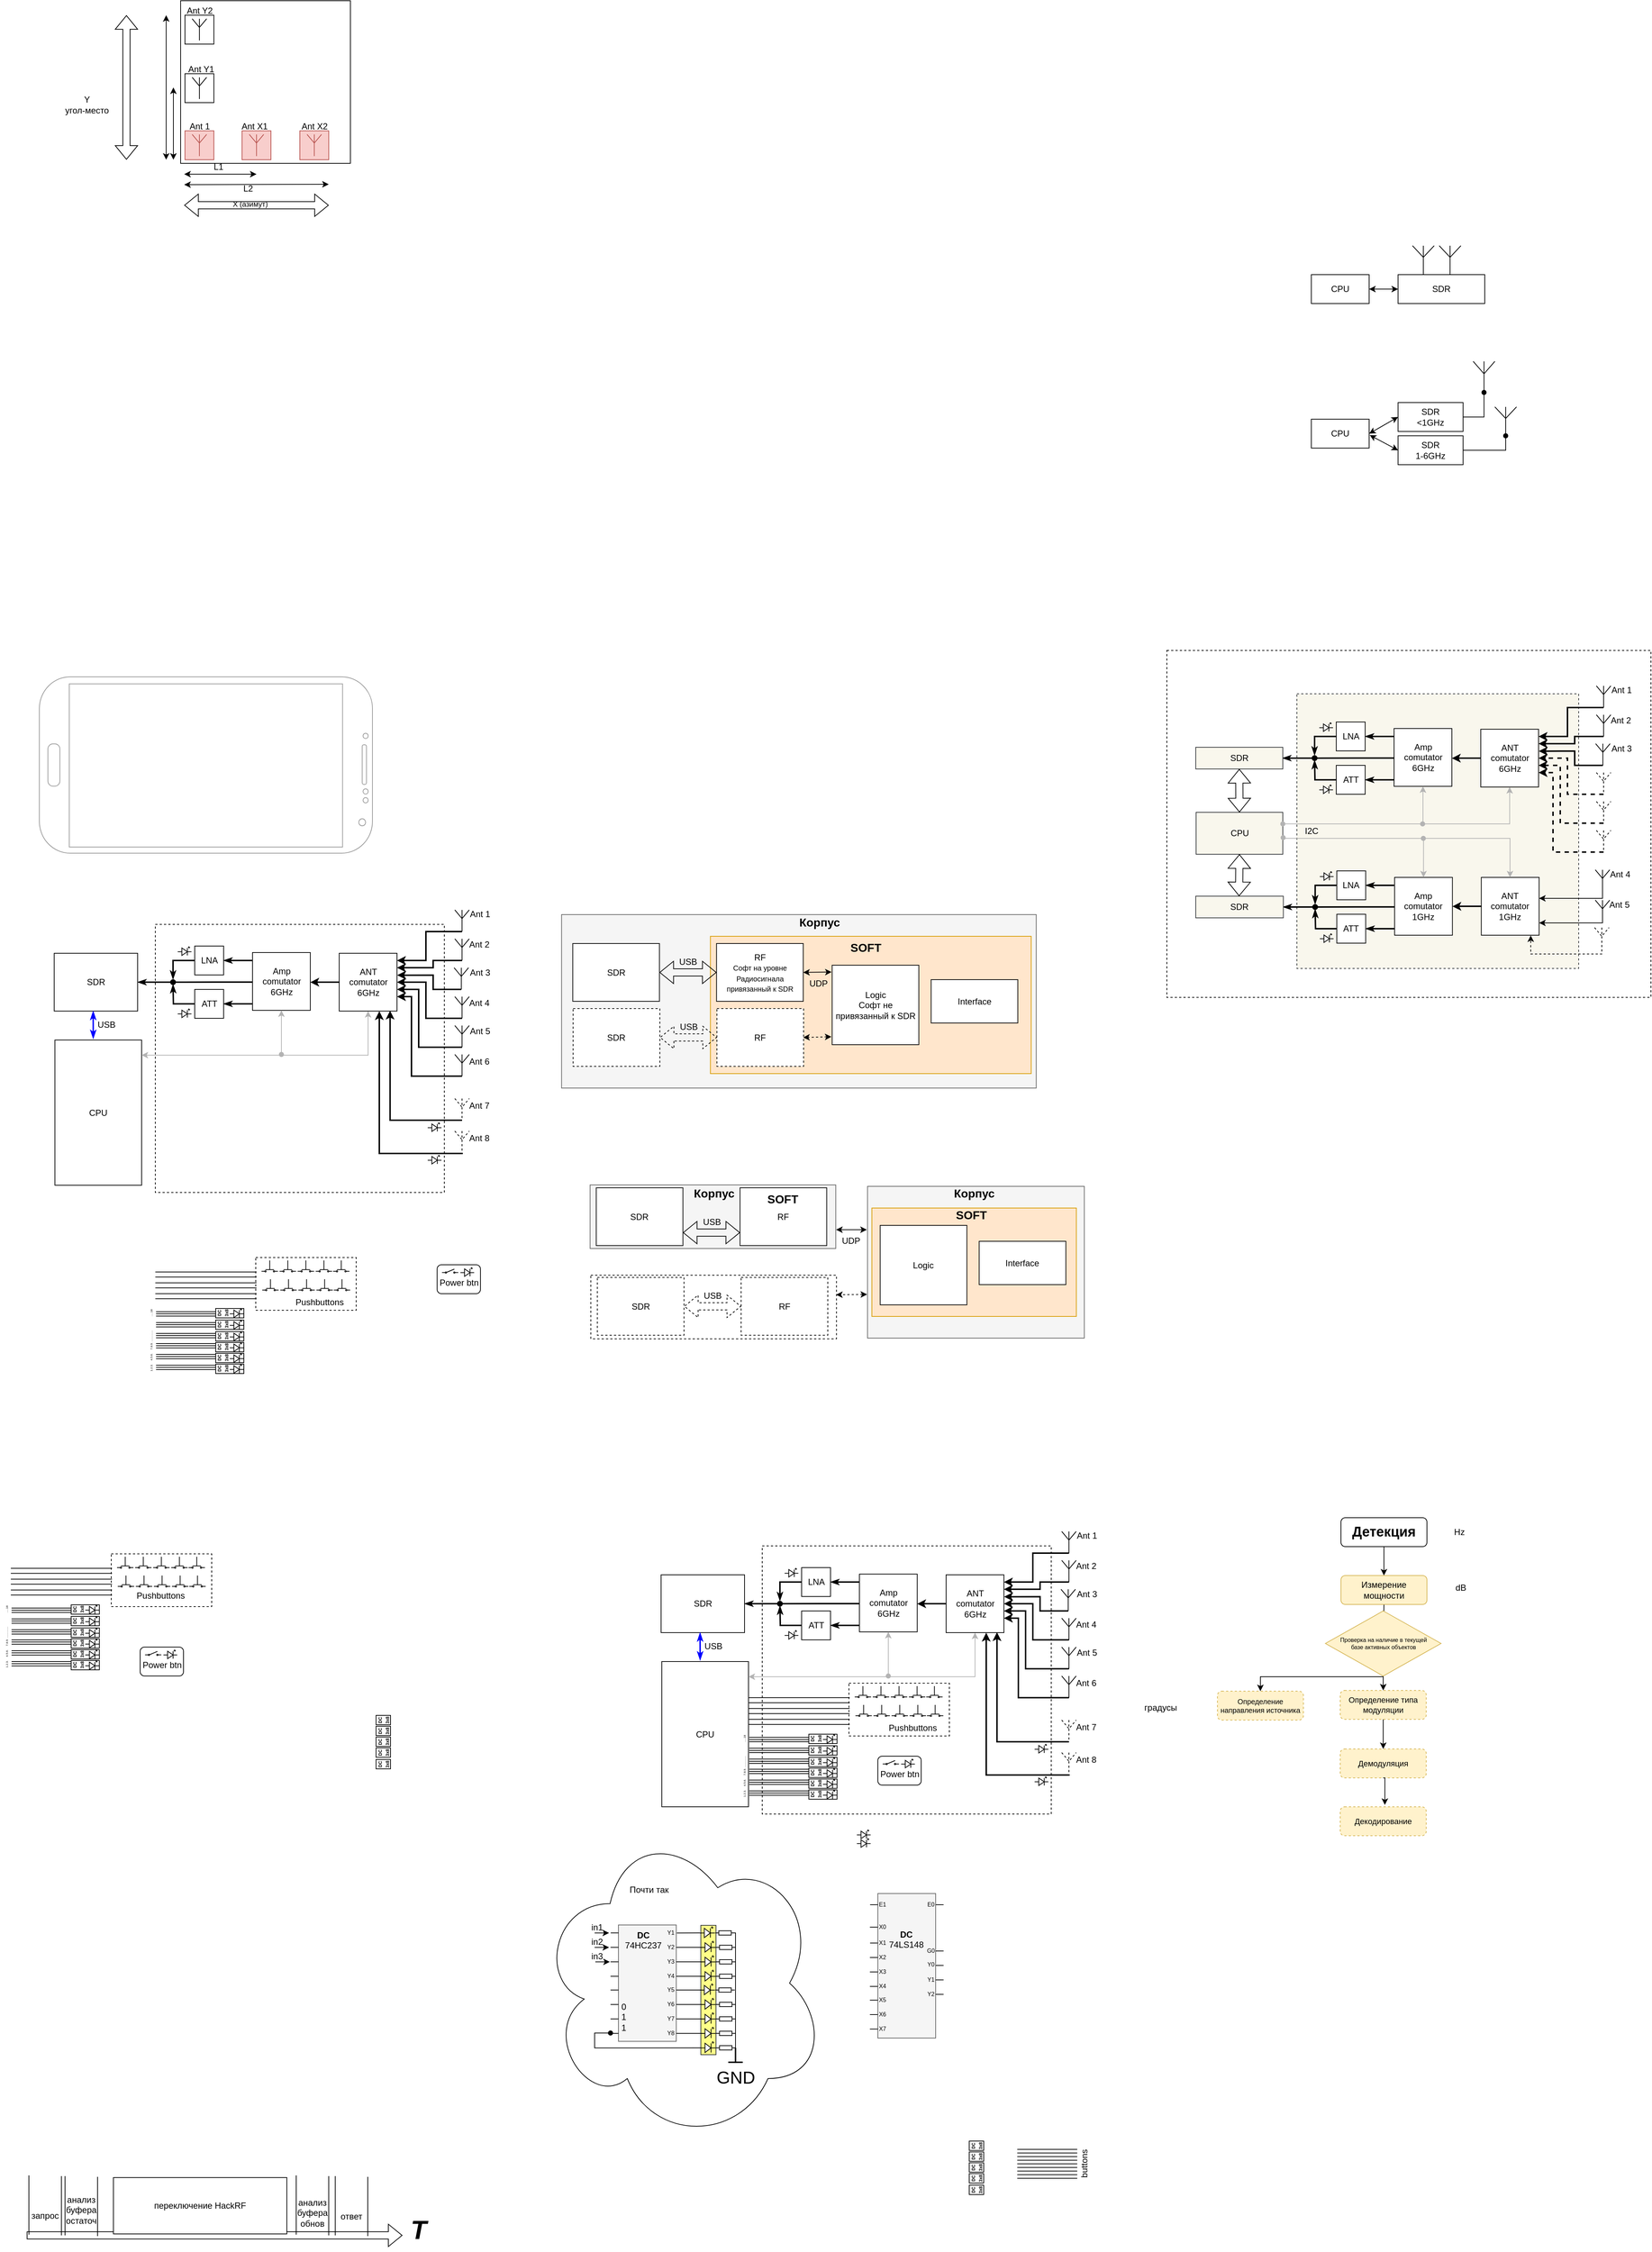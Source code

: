 <mxfile version="25.0.1">
  <diagram name="Страница — 1" id="I5FzEB9FDbfekqqS_yuY">
    <mxGraphModel dx="1511" dy="2718" grid="1" gridSize="10" guides="1" tooltips="1" connect="1" arrows="1" fold="1" page="1" pageScale="1" pageWidth="827" pageHeight="1169" math="0" shadow="0">
      <root>
        <mxCell id="0" />
        <mxCell id="1" parent="0" />
        <mxCell id="VqBcvnje3LFumHh0p7NW-141" value="" style="rounded=0;whiteSpace=wrap;html=1;fillColor=#f5f5f5;fontColor=#333333;strokeColor=#666666;" parent="1" vertex="1">
          <mxGeometry x="465.75" y="-418.5" width="300" height="210" as="geometry" />
        </mxCell>
        <mxCell id="VqBcvnje3LFumHh0p7NW-161" value="" style="rounded=0;whiteSpace=wrap;html=1;fillColor=#ffe6cc;strokeColor=#d79b00;" parent="1" vertex="1">
          <mxGeometry x="471.75" y="-388.5" width="283" height="150" as="geometry" />
        </mxCell>
        <mxCell id="VqBcvnje3LFumHh0p7NW-140" value="" style="rounded=0;whiteSpace=wrap;html=1;fillColor=#f5f5f5;fontColor=#333333;strokeColor=#666666;" parent="1" vertex="1">
          <mxGeometry x="42.25" y="-794.5" width="657" height="240" as="geometry" />
        </mxCell>
        <mxCell id="VqBcvnje3LFumHh0p7NW-158" value="" style="rounded=0;whiteSpace=wrap;html=1;fillColor=#ffe6cc;strokeColor=#d79b00;" parent="1" vertex="1">
          <mxGeometry x="248.25" y="-764.5" width="444" height="190" as="geometry" />
        </mxCell>
        <mxCell id="VqBcvnje3LFumHh0p7NW-157" value="" style="rounded=0;whiteSpace=wrap;html=1;dashed=1;" parent="1" vertex="1">
          <mxGeometry x="82.75" y="-295.5" width="340" height="88" as="geometry" />
        </mxCell>
        <mxCell id="VqBcvnje3LFumHh0p7NW-156" value="" style="rounded=0;whiteSpace=wrap;html=1;fillColor=#f5f5f5;fontColor=#333333;strokeColor=#666666;" parent="1" vertex="1">
          <mxGeometry x="81.75" y="-420.5" width="340" height="88" as="geometry" />
        </mxCell>
        <mxCell id="VqBcvnje3LFumHh0p7NW-119" value="" style="rounded=0;whiteSpace=wrap;html=1;" parent="1" vertex="1">
          <mxGeometry x="-485" y="-2059" width="235" height="225" as="geometry" />
        </mxCell>
        <mxCell id="VqBcvnje3LFumHh0p7NW-98" value="" style="rounded=0;whiteSpace=wrap;html=1;fillColor=#f8cecc;strokeColor=#b85450;" parent="1" vertex="1">
          <mxGeometry x="-320" y="-1879" width="40" height="40" as="geometry" />
        </mxCell>
        <mxCell id="EEat3PR4c5HYcl_UxLOS-326" value="" style="rounded=0;whiteSpace=wrap;html=1;dashed=1;" parent="1" vertex="1">
          <mxGeometry x="880" y="-1160" width="670" height="480" as="geometry" />
        </mxCell>
        <mxCell id="EEat3PR4c5HYcl_UxLOS-209" value="" style="rounded=0;whiteSpace=wrap;html=1;dashed=1;" parent="1" vertex="1">
          <mxGeometry x="320" y="79" width="400" height="371" as="geometry" />
        </mxCell>
        <mxCell id="EEat3PR4c5HYcl_UxLOS-119" value="" style="ellipse;shape=cloud;whiteSpace=wrap;html=1;" parent="1" vertex="1">
          <mxGeometry x="10" y="464" width="397.5" height="440" as="geometry" />
        </mxCell>
        <mxCell id="EEat3PR4c5HYcl_UxLOS-148" value="" style="rounded=0;whiteSpace=wrap;html=1;fillColor=#ffff88;strokeColor=#36393d;" parent="1" vertex="1">
          <mxGeometry x="235" y="604" width="21" height="179" as="geometry" />
        </mxCell>
        <mxCell id="EEat3PR4c5HYcl_UxLOS-35" value="CPU" style="rounded=0;whiteSpace=wrap;html=1;" parent="1" vertex="1">
          <mxGeometry x="181" y="239" width="120" height="201" as="geometry" />
        </mxCell>
        <mxCell id="EEat3PR4c5HYcl_UxLOS-1" value="LNA" style="rounded=0;whiteSpace=wrap;html=1;" parent="1" vertex="1">
          <mxGeometry x="374.5" y="109" width="40" height="40" as="geometry" />
        </mxCell>
        <mxCell id="EEat3PR4c5HYcl_UxLOS-2" value="ATT" style="rounded=0;whiteSpace=wrap;html=1;" parent="1" vertex="1">
          <mxGeometry x="374.5" y="169" width="40" height="40" as="geometry" />
        </mxCell>
        <mxCell id="EEat3PR4c5HYcl_UxLOS-11" style="edgeStyle=orthogonalEdgeStyle;rounded=0;orthogonalLoop=1;jettySize=auto;html=1;exitX=0.5;exitY=1;exitDx=0;exitDy=0;exitPerimeter=0;entryX=1;entryY=0.125;entryDx=0;entryDy=0;entryPerimeter=0;strokeWidth=2;" parent="1" source="EEat3PR4c5HYcl_UxLOS-4" target="EEat3PR4c5HYcl_UxLOS-10" edge="1">
          <mxGeometry relative="1" as="geometry">
            <mxPoint x="664.5" y="139" as="targetPoint" />
            <Array as="points">
              <mxPoint x="694.5" y="89" />
              <mxPoint x="694.5" y="129" />
            </Array>
          </mxGeometry>
        </mxCell>
        <mxCell id="EEat3PR4c5HYcl_UxLOS-4" value="" style="verticalLabelPosition=bottom;shadow=0;dashed=0;align=center;html=1;verticalAlign=top;shape=mxgraph.electrical.radio.aerial_-_antenna_1;" parent="1" vertex="1">
          <mxGeometry x="734.5" y="59" width="20" height="30" as="geometry" />
        </mxCell>
        <mxCell id="EEat3PR4c5HYcl_UxLOS-12" style="edgeStyle=orthogonalEdgeStyle;rounded=0;orthogonalLoop=1;jettySize=auto;html=1;exitX=0.5;exitY=1;exitDx=0;exitDy=0;exitPerimeter=0;entryX=1;entryY=0.25;entryDx=0;entryDy=0;strokeWidth=2;" parent="1" source="EEat3PR4c5HYcl_UxLOS-5" target="EEat3PR4c5HYcl_UxLOS-10" edge="1">
          <mxGeometry relative="1" as="geometry">
            <Array as="points">
              <mxPoint x="704.5" y="129" />
              <mxPoint x="704.5" y="139" />
            </Array>
          </mxGeometry>
        </mxCell>
        <mxCell id="EEat3PR4c5HYcl_UxLOS-5" value="" style="verticalLabelPosition=bottom;shadow=0;dashed=0;align=center;html=1;verticalAlign=top;shape=mxgraph.electrical.radio.aerial_-_antenna_1;" parent="1" vertex="1">
          <mxGeometry x="734.5" y="99" width="20" height="30" as="geometry" />
        </mxCell>
        <mxCell id="EEat3PR4c5HYcl_UxLOS-6" value="" style="verticalLabelPosition=bottom;shadow=0;dashed=0;align=center;html=1;verticalAlign=top;shape=mxgraph.electrical.radio.aerial_-_antenna_1;" parent="1" vertex="1">
          <mxGeometry x="733.5" y="139" width="20" height="30" as="geometry" />
        </mxCell>
        <mxCell id="EEat3PR4c5HYcl_UxLOS-15" style="edgeStyle=orthogonalEdgeStyle;rounded=0;orthogonalLoop=1;jettySize=auto;html=1;exitX=0.5;exitY=1;exitDx=0;exitDy=0;exitPerimeter=0;entryX=1;entryY=0.5;entryDx=0;entryDy=0;strokeWidth=2;" parent="1" source="EEat3PR4c5HYcl_UxLOS-7" target="EEat3PR4c5HYcl_UxLOS-10" edge="1">
          <mxGeometry relative="1" as="geometry">
            <Array as="points">
              <mxPoint x="694.5" y="209" />
              <mxPoint x="694.5" y="159" />
            </Array>
          </mxGeometry>
        </mxCell>
        <mxCell id="EEat3PR4c5HYcl_UxLOS-7" value="" style="verticalLabelPosition=bottom;shadow=0;dashed=0;align=center;html=1;verticalAlign=top;shape=mxgraph.electrical.radio.aerial_-_antenna_1;" parent="1" vertex="1">
          <mxGeometry x="734.5" y="179" width="20" height="30" as="geometry" />
        </mxCell>
        <mxCell id="EEat3PR4c5HYcl_UxLOS-8" value="" style="verticalLabelPosition=bottom;shadow=0;dashed=0;align=center;html=1;verticalAlign=top;shape=mxgraph.electrical.radio.aerial_-_antenna_1;" parent="1" vertex="1">
          <mxGeometry x="734.5" y="219" width="20" height="30" as="geometry" />
        </mxCell>
        <mxCell id="EEat3PR4c5HYcl_UxLOS-13" style="edgeStyle=orthogonalEdgeStyle;rounded=0;orthogonalLoop=1;jettySize=auto;html=1;exitX=0.5;exitY=1;exitDx=0;exitDy=0;exitPerimeter=0;entryX=1;entryY=0.75;entryDx=0;entryDy=0;strokeWidth=2;" parent="1" edge="1">
          <mxGeometry relative="1" as="geometry">
            <mxPoint x="744.5" y="289" as="sourcePoint" />
            <mxPoint x="654.5" y="179.0" as="targetPoint" />
            <Array as="points">
              <mxPoint x="674.5" y="289" />
              <mxPoint x="674.5" y="179" />
            </Array>
          </mxGeometry>
        </mxCell>
        <mxCell id="EEat3PR4c5HYcl_UxLOS-9" value="" style="verticalLabelPosition=bottom;shadow=0;dashed=0;align=center;html=1;verticalAlign=top;shape=mxgraph.electrical.radio.aerial_-_antenna_1;" parent="1" vertex="1">
          <mxGeometry x="734.5" y="259" width="20" height="30" as="geometry" />
        </mxCell>
        <mxCell id="EEat3PR4c5HYcl_UxLOS-22" style="edgeStyle=orthogonalEdgeStyle;rounded=0;orthogonalLoop=1;jettySize=auto;html=1;exitX=0;exitY=0.5;exitDx=0;exitDy=0;strokeWidth=2;" parent="1" source="EEat3PR4c5HYcl_UxLOS-10" edge="1">
          <mxGeometry relative="1" as="geometry">
            <mxPoint x="534.5" y="159.104" as="targetPoint" />
          </mxGeometry>
        </mxCell>
        <mxCell id="EEat3PR4c5HYcl_UxLOS-39" style="edgeStyle=orthogonalEdgeStyle;rounded=0;orthogonalLoop=1;jettySize=auto;html=1;exitX=0.5;exitY=1;exitDx=0;exitDy=0;endArrow=oval;endFill=1;startArrow=classic;startFill=1;strokeColor=#B3B3B3;" parent="1" source="EEat3PR4c5HYcl_UxLOS-10" edge="1">
          <mxGeometry relative="1" as="geometry">
            <mxPoint x="494.5" y="259" as="targetPoint" />
            <Array as="points">
              <mxPoint x="614.5" y="260" />
              <mxPoint x="494.5" y="260" />
            </Array>
          </mxGeometry>
        </mxCell>
        <mxCell id="EEat3PR4c5HYcl_UxLOS-10" value="&lt;div&gt;ANT&lt;br&gt;comutator&lt;br&gt;&lt;/div&gt;&lt;div&gt;6GHz&lt;br&gt;&lt;/div&gt;" style="rounded=0;whiteSpace=wrap;html=1;" parent="1" vertex="1">
          <mxGeometry x="574.5" y="119" width="80" height="80" as="geometry" />
        </mxCell>
        <mxCell id="EEat3PR4c5HYcl_UxLOS-14" style="edgeStyle=orthogonalEdgeStyle;rounded=0;orthogonalLoop=1;jettySize=auto;html=1;exitX=0.5;exitY=1;exitDx=0;exitDy=0;exitPerimeter=0;entryX=1;entryY=0.625;entryDx=0;entryDy=0;entryPerimeter=0;strokeWidth=2;" parent="1" source="EEat3PR4c5HYcl_UxLOS-8" target="EEat3PR4c5HYcl_UxLOS-10" edge="1">
          <mxGeometry relative="1" as="geometry">
            <Array as="points">
              <mxPoint x="684.5" y="249" />
              <mxPoint x="684.5" y="169" />
            </Array>
          </mxGeometry>
        </mxCell>
        <mxCell id="EEat3PR4c5HYcl_UxLOS-18" style="edgeStyle=orthogonalEdgeStyle;rounded=0;orthogonalLoop=1;jettySize=auto;html=1;exitX=0.5;exitY=1;exitDx=0;exitDy=0;exitPerimeter=0;entryX=1.004;entryY=0.379;entryDx=0;entryDy=0;entryPerimeter=0;strokeWidth=2;" parent="1" source="EEat3PR4c5HYcl_UxLOS-6" target="EEat3PR4c5HYcl_UxLOS-10" edge="1">
          <mxGeometry relative="1" as="geometry">
            <Array as="points">
              <mxPoint x="704.5" y="169" />
              <mxPoint x="704.5" y="149" />
            </Array>
          </mxGeometry>
        </mxCell>
        <mxCell id="EEat3PR4c5HYcl_UxLOS-24" style="edgeStyle=orthogonalEdgeStyle;rounded=0;orthogonalLoop=1;jettySize=auto;html=1;exitX=0.001;exitY=0.511;exitDx=0;exitDy=0;exitPerimeter=0;endArrow=oval;endFill=1;strokeWidth=2;" parent="1" source="EEat3PR4c5HYcl_UxLOS-19" edge="1">
          <mxGeometry relative="1" as="geometry">
            <mxPoint x="344.5" y="159" as="targetPoint" />
          </mxGeometry>
        </mxCell>
        <mxCell id="EEat3PR4c5HYcl_UxLOS-19" value="&lt;div&gt;Amp&lt;br&gt;comutator&lt;br&gt;&lt;/div&gt;&lt;div&gt;6GHz&lt;br&gt;&lt;/div&gt;" style="rounded=0;whiteSpace=wrap;html=1;" parent="1" vertex="1">
          <mxGeometry x="454.5" y="118" width="80" height="80" as="geometry" />
        </mxCell>
        <mxCell id="EEat3PR4c5HYcl_UxLOS-20" style="edgeStyle=orthogonalEdgeStyle;rounded=0;orthogonalLoop=1;jettySize=auto;html=1;exitX=1;exitY=0.5;exitDx=0;exitDy=0;entryX=-0.002;entryY=0.894;entryDx=0;entryDy=0;entryPerimeter=0;endArrow=none;endFill=0;startArrow=classicThin;startFill=1;strokeWidth=2;" parent="1" source="EEat3PR4c5HYcl_UxLOS-2" target="EEat3PR4c5HYcl_UxLOS-19" edge="1">
          <mxGeometry relative="1" as="geometry" />
        </mxCell>
        <mxCell id="EEat3PR4c5HYcl_UxLOS-21" style="edgeStyle=orthogonalEdgeStyle;rounded=0;orthogonalLoop=1;jettySize=auto;html=1;exitX=1;exitY=0.5;exitDx=0;exitDy=0;entryX=-0.008;entryY=0.126;entryDx=0;entryDy=0;entryPerimeter=0;endArrow=none;endFill=0;startArrow=classicThin;startFill=1;strokeWidth=2;" parent="1" source="EEat3PR4c5HYcl_UxLOS-1" target="EEat3PR4c5HYcl_UxLOS-19" edge="1">
          <mxGeometry relative="1" as="geometry" />
        </mxCell>
        <mxCell id="EEat3PR4c5HYcl_UxLOS-33" style="edgeStyle=orthogonalEdgeStyle;rounded=0;orthogonalLoop=1;jettySize=auto;html=1;exitX=1;exitY=0.5;exitDx=0;exitDy=0;startArrow=classicThin;startFill=1;endArrow=none;endFill=0;strokeWidth=2;" parent="1" source="EEat3PR4c5HYcl_UxLOS-23" edge="1">
          <mxGeometry relative="1" as="geometry">
            <mxPoint x="344.5" y="159" as="targetPoint" />
          </mxGeometry>
        </mxCell>
        <mxCell id="EEat3PR4c5HYcl_UxLOS-23" value="SDR" style="rounded=0;whiteSpace=wrap;html=1;" parent="1" vertex="1">
          <mxGeometry x="180" y="119" width="115.5" height="80" as="geometry" />
        </mxCell>
        <mxCell id="EEat3PR4c5HYcl_UxLOS-25" style="edgeStyle=orthogonalEdgeStyle;rounded=0;orthogonalLoop=1;jettySize=auto;html=1;exitX=0;exitY=0.5;exitDx=0;exitDy=0;endArrow=classicThin;endFill=1;strokeWidth=2;" parent="1" source="EEat3PR4c5HYcl_UxLOS-1" edge="1">
          <mxGeometry relative="1" as="geometry">
            <mxPoint x="344.5" y="155" as="targetPoint" />
          </mxGeometry>
        </mxCell>
        <mxCell id="EEat3PR4c5HYcl_UxLOS-26" style="edgeStyle=orthogonalEdgeStyle;rounded=0;orthogonalLoop=1;jettySize=auto;html=1;exitX=0;exitY=0.5;exitDx=0;exitDy=0;endArrow=classicThin;endFill=1;strokeWidth=2;" parent="1" source="EEat3PR4c5HYcl_UxLOS-2" edge="1">
          <mxGeometry relative="1" as="geometry">
            <mxPoint x="344.5" y="162" as="targetPoint" />
          </mxGeometry>
        </mxCell>
        <mxCell id="EEat3PR4c5HYcl_UxLOS-27" value="Ant 1" style="text;html=1;align=center;verticalAlign=middle;resizable=0;points=[];autosize=1;strokeColor=none;fillColor=none;" parent="1" vertex="1">
          <mxGeometry x="743.5" y="50" width="50" height="30" as="geometry" />
        </mxCell>
        <mxCell id="EEat3PR4c5HYcl_UxLOS-28" value="Ant 2" style="text;html=1;align=center;verticalAlign=middle;resizable=0;points=[];autosize=1;strokeColor=none;fillColor=none;" parent="1" vertex="1">
          <mxGeometry x="742.5" y="92" width="50" height="30" as="geometry" />
        </mxCell>
        <mxCell id="EEat3PR4c5HYcl_UxLOS-29" value="Ant 3" style="text;html=1;align=center;verticalAlign=middle;resizable=0;points=[];autosize=1;strokeColor=none;fillColor=none;" parent="1" vertex="1">
          <mxGeometry x="743.5" y="131" width="50" height="30" as="geometry" />
        </mxCell>
        <mxCell id="EEat3PR4c5HYcl_UxLOS-30" value="Ant 4" style="text;html=1;align=center;verticalAlign=middle;resizable=0;points=[];autosize=1;strokeColor=none;fillColor=none;" parent="1" vertex="1">
          <mxGeometry x="742.5" y="173" width="50" height="30" as="geometry" />
        </mxCell>
        <mxCell id="EEat3PR4c5HYcl_UxLOS-31" value="Ant 5" style="text;html=1;align=center;verticalAlign=middle;resizable=0;points=[];autosize=1;strokeColor=none;fillColor=none;" parent="1" vertex="1">
          <mxGeometry x="743.5" y="212" width="50" height="30" as="geometry" />
        </mxCell>
        <mxCell id="EEat3PR4c5HYcl_UxLOS-32" value="Ant 6" style="text;html=1;align=center;verticalAlign=middle;resizable=0;points=[];autosize=1;strokeColor=none;fillColor=none;" parent="1" vertex="1">
          <mxGeometry x="742.5" y="254" width="50" height="30" as="geometry" />
        </mxCell>
        <mxCell id="EEat3PR4c5HYcl_UxLOS-37" value="USB" style="text;html=1;align=center;verticalAlign=middle;resizable=0;points=[];autosize=1;strokeColor=none;fillColor=none;" parent="1" vertex="1">
          <mxGeometry x="227" y="203" width="50" height="30" as="geometry" />
        </mxCell>
        <mxCell id="EEat3PR4c5HYcl_UxLOS-38" style="edgeStyle=orthogonalEdgeStyle;rounded=0;orthogonalLoop=1;jettySize=auto;html=1;exitX=0.5;exitY=1;exitDx=0;exitDy=0;startArrow=classic;startFill=1;strokeColor=#B3B3B3;" parent="1" source="EEat3PR4c5HYcl_UxLOS-19" edge="1">
          <mxGeometry relative="1" as="geometry">
            <mxPoint x="301" y="260" as="targetPoint" />
            <Array as="points">
              <mxPoint x="494" y="260" />
            </Array>
          </mxGeometry>
        </mxCell>
        <mxCell id="EEat3PR4c5HYcl_UxLOS-63" style="edgeStyle=orthogonalEdgeStyle;rounded=0;orthogonalLoop=1;jettySize=auto;html=1;exitX=1;exitY=0.5;exitDx=0;exitDy=0;exitPerimeter=0;entryX=0;entryY=0.57;entryDx=0;entryDy=0;entryPerimeter=0;endArrow=none;endFill=0;" parent="1" edge="1">
          <mxGeometry relative="1" as="geometry">
            <mxPoint x="211" y="634.5" as="sourcePoint" />
            <mxPoint x="235" y="634.5" as="targetPoint" />
          </mxGeometry>
        </mxCell>
        <mxCell id="EEat3PR4c5HYcl_UxLOS-64" style="edgeStyle=orthogonalEdgeStyle;rounded=0;orthogonalLoop=1;jettySize=auto;html=1;exitX=1;exitY=0.5;exitDx=0;exitDy=0;exitPerimeter=0;entryX=0;entryY=0.57;entryDx=0;entryDy=0;entryPerimeter=0;endArrow=none;endFill=0;" parent="1" edge="1">
          <mxGeometry relative="1" as="geometry">
            <mxPoint x="211" y="654.5" as="sourcePoint" />
            <mxPoint x="235" y="654.5" as="targetPoint" />
          </mxGeometry>
        </mxCell>
        <mxCell id="EEat3PR4c5HYcl_UxLOS-65" style="edgeStyle=orthogonalEdgeStyle;rounded=0;orthogonalLoop=1;jettySize=auto;html=1;exitX=1;exitY=0.5;exitDx=0;exitDy=0;exitPerimeter=0;entryX=0;entryY=0.57;entryDx=0;entryDy=0;entryPerimeter=0;endArrow=none;endFill=0;" parent="1" edge="1">
          <mxGeometry relative="1" as="geometry">
            <mxPoint x="211" y="674.5" as="sourcePoint" />
            <mxPoint x="235" y="674.5" as="targetPoint" />
          </mxGeometry>
        </mxCell>
        <mxCell id="EEat3PR4c5HYcl_UxLOS-66" style="edgeStyle=orthogonalEdgeStyle;rounded=0;orthogonalLoop=1;jettySize=auto;html=1;exitX=1;exitY=0.5;exitDx=0;exitDy=0;exitPerimeter=0;entryX=0;entryY=0.57;entryDx=0;entryDy=0;entryPerimeter=0;endArrow=none;endFill=0;" parent="1" edge="1">
          <mxGeometry relative="1" as="geometry">
            <mxPoint x="211" y="693.5" as="sourcePoint" />
            <mxPoint x="235" y="693.5" as="targetPoint" />
          </mxGeometry>
        </mxCell>
        <mxCell id="EEat3PR4c5HYcl_UxLOS-67" style="edgeStyle=orthogonalEdgeStyle;rounded=0;orthogonalLoop=1;jettySize=auto;html=1;exitX=1;exitY=0.5;exitDx=0;exitDy=0;exitPerimeter=0;entryX=0;entryY=0.57;entryDx=0;entryDy=0;entryPerimeter=0;endArrow=none;endFill=0;" parent="1" edge="1">
          <mxGeometry relative="1" as="geometry">
            <mxPoint x="211" y="713.5" as="sourcePoint" />
            <mxPoint x="235" y="713.5" as="targetPoint" />
          </mxGeometry>
        </mxCell>
        <mxCell id="EEat3PR4c5HYcl_UxLOS-68" style="edgeStyle=orthogonalEdgeStyle;rounded=0;orthogonalLoop=1;jettySize=auto;html=1;exitX=1;exitY=0.5;exitDx=0;exitDy=0;exitPerimeter=0;entryX=0;entryY=0.57;entryDx=0;entryDy=0;entryPerimeter=0;endArrow=none;endFill=0;" parent="1" edge="1">
          <mxGeometry relative="1" as="geometry">
            <mxPoint x="211" y="733.5" as="sourcePoint" />
            <mxPoint x="235" y="733.5" as="targetPoint" />
          </mxGeometry>
        </mxCell>
        <mxCell id="EEat3PR4c5HYcl_UxLOS-69" style="edgeStyle=orthogonalEdgeStyle;rounded=0;orthogonalLoop=1;jettySize=auto;html=1;exitX=1;exitY=0.5;exitDx=0;exitDy=0;exitPerimeter=0;entryX=0;entryY=0.57;entryDx=0;entryDy=0;entryPerimeter=0;endArrow=none;endFill=0;" parent="1" edge="1">
          <mxGeometry relative="1" as="geometry">
            <mxPoint x="211" y="753.5" as="sourcePoint" />
            <mxPoint x="235" y="753.5" as="targetPoint" />
          </mxGeometry>
        </mxCell>
        <mxCell id="EEat3PR4c5HYcl_UxLOS-70" value="" style="verticalLabelPosition=bottom;verticalAlign=top;html=1;shape=mxgraph.basic.rect;fillColor2=none;strokeWidth=1;size=20;indent=5;fillColor=#f5f5f5;fontColor=#333333;strokeColor=#666666;" parent="1" vertex="1">
          <mxGeometry x="121" y="603.5" width="80" height="161" as="geometry" />
        </mxCell>
        <mxCell id="EEat3PR4c5HYcl_UxLOS-71" value="&lt;div&gt;&lt;b&gt;DC&lt;/b&gt;&lt;/div&gt;&lt;div&gt;74HC237&lt;/div&gt;&lt;div&gt;&lt;br&gt;&lt;/div&gt;" style="text;html=1;align=center;verticalAlign=middle;resizable=0;points=[];autosize=1;strokeColor=none;fillColor=none;" parent="1" vertex="1">
          <mxGeometry x="120" y="602" width="70" height="60" as="geometry" />
        </mxCell>
        <mxCell id="EEat3PR4c5HYcl_UxLOS-72" style="edgeStyle=orthogonalEdgeStyle;rounded=0;orthogonalLoop=1;jettySize=auto;html=1;entryX=1.01;entryY=0.069;entryDx=0;entryDy=0;entryPerimeter=0;endArrow=none;endFill=0;exitX=0;exitY=0.57;exitDx=0;exitDy=0;exitPerimeter=0;" parent="1" source="EEat3PR4c5HYcl_UxLOS-98" target="EEat3PR4c5HYcl_UxLOS-70" edge="1">
          <mxGeometry relative="1" as="geometry">
            <mxPoint x="264" y="615" as="sourcePoint" />
          </mxGeometry>
        </mxCell>
        <mxCell id="EEat3PR4c5HYcl_UxLOS-73" style="edgeStyle=orthogonalEdgeStyle;rounded=0;orthogonalLoop=1;jettySize=auto;html=1;exitX=0;exitY=0.5;exitDx=0;exitDy=0;exitPerimeter=0;entryX=1.01;entryY=0.069;entryDx=0;entryDy=0;entryPerimeter=0;endArrow=none;endFill=0;" parent="1" edge="1">
          <mxGeometry relative="1" as="geometry">
            <mxPoint x="240" y="634.5" as="sourcePoint" />
            <mxPoint x="201" y="634.5" as="targetPoint" />
          </mxGeometry>
        </mxCell>
        <mxCell id="EEat3PR4c5HYcl_UxLOS-74" style="edgeStyle=orthogonalEdgeStyle;rounded=0;orthogonalLoop=1;jettySize=auto;html=1;exitX=0;exitY=0.5;exitDx=0;exitDy=0;exitPerimeter=0;entryX=1.01;entryY=0.069;entryDx=0;entryDy=0;entryPerimeter=0;endArrow=none;endFill=0;" parent="1" edge="1">
          <mxGeometry relative="1" as="geometry">
            <mxPoint x="240" y="654.5" as="sourcePoint" />
            <mxPoint x="201" y="654.5" as="targetPoint" />
          </mxGeometry>
        </mxCell>
        <mxCell id="EEat3PR4c5HYcl_UxLOS-75" style="edgeStyle=orthogonalEdgeStyle;rounded=0;orthogonalLoop=1;jettySize=auto;html=1;exitX=0;exitY=0.5;exitDx=0;exitDy=0;exitPerimeter=0;entryX=1.01;entryY=0.069;entryDx=0;entryDy=0;entryPerimeter=0;endArrow=none;endFill=0;" parent="1" edge="1">
          <mxGeometry relative="1" as="geometry">
            <mxPoint x="240" y="674.5" as="sourcePoint" />
            <mxPoint x="201" y="674.5" as="targetPoint" />
          </mxGeometry>
        </mxCell>
        <mxCell id="EEat3PR4c5HYcl_UxLOS-76" style="edgeStyle=orthogonalEdgeStyle;rounded=0;orthogonalLoop=1;jettySize=auto;html=1;exitX=0;exitY=0.5;exitDx=0;exitDy=0;exitPerimeter=0;entryX=1.01;entryY=0.069;entryDx=0;entryDy=0;entryPerimeter=0;endArrow=none;endFill=0;" parent="1" edge="1">
          <mxGeometry relative="1" as="geometry">
            <mxPoint x="240" y="693.5" as="sourcePoint" />
            <mxPoint x="201" y="693.5" as="targetPoint" />
          </mxGeometry>
        </mxCell>
        <mxCell id="EEat3PR4c5HYcl_UxLOS-77" style="edgeStyle=orthogonalEdgeStyle;rounded=0;orthogonalLoop=1;jettySize=auto;html=1;exitX=0;exitY=0.5;exitDx=0;exitDy=0;exitPerimeter=0;entryX=1.01;entryY=0.069;entryDx=0;entryDy=0;entryPerimeter=0;endArrow=none;endFill=0;" parent="1" edge="1">
          <mxGeometry relative="1" as="geometry">
            <mxPoint x="240" y="713.5" as="sourcePoint" />
            <mxPoint x="201" y="713.5" as="targetPoint" />
          </mxGeometry>
        </mxCell>
        <mxCell id="EEat3PR4c5HYcl_UxLOS-78" style="edgeStyle=orthogonalEdgeStyle;rounded=0;orthogonalLoop=1;jettySize=auto;html=1;exitX=0;exitY=0.5;exitDx=0;exitDy=0;exitPerimeter=0;entryX=1.01;entryY=0.069;entryDx=0;entryDy=0;entryPerimeter=0;endArrow=none;endFill=0;" parent="1" edge="1">
          <mxGeometry relative="1" as="geometry">
            <mxPoint x="240" y="733.5" as="sourcePoint" />
            <mxPoint x="201" y="733.5" as="targetPoint" />
          </mxGeometry>
        </mxCell>
        <mxCell id="EEat3PR4c5HYcl_UxLOS-79" style="edgeStyle=orthogonalEdgeStyle;rounded=0;orthogonalLoop=1;jettySize=auto;html=1;exitX=0;exitY=0.5;exitDx=0;exitDy=0;exitPerimeter=0;entryX=1.01;entryY=0.069;entryDx=0;entryDy=0;entryPerimeter=0;endArrow=none;endFill=0;" parent="1" edge="1">
          <mxGeometry relative="1" as="geometry">
            <mxPoint x="240" y="753.5" as="sourcePoint" />
            <mxPoint x="201" y="753.5" as="targetPoint" />
          </mxGeometry>
        </mxCell>
        <mxCell id="EEat3PR4c5HYcl_UxLOS-80" value="" style="group" parent="1" vertex="1" connectable="0">
          <mxGeometry x="110" y="614.5" width="11" height="139" as="geometry" />
        </mxCell>
        <mxCell id="EEat3PR4c5HYcl_UxLOS-81" style="edgeStyle=orthogonalEdgeStyle;rounded=0;orthogonalLoop=1;jettySize=auto;html=1;exitX=0;exitY=0.5;exitDx=0;exitDy=0;exitPerimeter=0;entryX=1.01;entryY=0.069;entryDx=0;entryDy=0;entryPerimeter=0;endArrow=none;endFill=0;" parent="EEat3PR4c5HYcl_UxLOS-80" edge="1">
          <mxGeometry relative="1" as="geometry">
            <mxPoint x="11" as="sourcePoint" />
            <mxPoint x="0.282" as="targetPoint" />
          </mxGeometry>
        </mxCell>
        <mxCell id="EEat3PR4c5HYcl_UxLOS-82" style="edgeStyle=orthogonalEdgeStyle;rounded=0;orthogonalLoop=1;jettySize=auto;html=1;exitX=0;exitY=0.5;exitDx=0;exitDy=0;exitPerimeter=0;entryX=1.01;entryY=0.069;entryDx=0;entryDy=0;entryPerimeter=0;endArrow=none;endFill=0;" parent="EEat3PR4c5HYcl_UxLOS-80" edge="1">
          <mxGeometry relative="1" as="geometry">
            <mxPoint x="11" y="20" as="sourcePoint" />
            <mxPoint y="20" as="targetPoint" />
          </mxGeometry>
        </mxCell>
        <mxCell id="EEat3PR4c5HYcl_UxLOS-83" style="edgeStyle=orthogonalEdgeStyle;rounded=0;orthogonalLoop=1;jettySize=auto;html=1;exitX=0;exitY=0.5;exitDx=0;exitDy=0;exitPerimeter=0;entryX=1.01;entryY=0.069;entryDx=0;entryDy=0;entryPerimeter=0;endArrow=none;endFill=0;" parent="EEat3PR4c5HYcl_UxLOS-80" edge="1">
          <mxGeometry relative="1" as="geometry">
            <mxPoint x="11" y="40" as="sourcePoint" />
            <mxPoint y="40" as="targetPoint" />
          </mxGeometry>
        </mxCell>
        <mxCell id="EEat3PR4c5HYcl_UxLOS-84" style="edgeStyle=orthogonalEdgeStyle;rounded=0;orthogonalLoop=1;jettySize=auto;html=1;exitX=0;exitY=0.5;exitDx=0;exitDy=0;exitPerimeter=0;entryX=1.01;entryY=0.069;entryDx=0;entryDy=0;entryPerimeter=0;endArrow=none;endFill=0;" parent="EEat3PR4c5HYcl_UxLOS-80" edge="1">
          <mxGeometry relative="1" as="geometry">
            <mxPoint x="11" y="60" as="sourcePoint" />
            <mxPoint y="60" as="targetPoint" />
          </mxGeometry>
        </mxCell>
        <mxCell id="EEat3PR4c5HYcl_UxLOS-85" style="edgeStyle=orthogonalEdgeStyle;rounded=0;orthogonalLoop=1;jettySize=auto;html=1;exitX=0;exitY=0.5;exitDx=0;exitDy=0;exitPerimeter=0;entryX=1.01;entryY=0.069;entryDx=0;entryDy=0;entryPerimeter=0;endArrow=none;endFill=0;" parent="EEat3PR4c5HYcl_UxLOS-80" edge="1">
          <mxGeometry relative="1" as="geometry">
            <mxPoint x="11" y="79" as="sourcePoint" />
            <mxPoint y="79" as="targetPoint" />
          </mxGeometry>
        </mxCell>
        <mxCell id="EEat3PR4c5HYcl_UxLOS-86" style="edgeStyle=orthogonalEdgeStyle;rounded=0;orthogonalLoop=1;jettySize=auto;html=1;exitX=0;exitY=0.5;exitDx=0;exitDy=0;exitPerimeter=0;entryX=1.01;entryY=0.069;entryDx=0;entryDy=0;entryPerimeter=0;endArrow=none;endFill=0;" parent="EEat3PR4c5HYcl_UxLOS-80" edge="1">
          <mxGeometry relative="1" as="geometry">
            <mxPoint x="11" y="99" as="sourcePoint" />
            <mxPoint y="99" as="targetPoint" />
          </mxGeometry>
        </mxCell>
        <mxCell id="EEat3PR4c5HYcl_UxLOS-87" style="edgeStyle=orthogonalEdgeStyle;rounded=0;orthogonalLoop=1;jettySize=auto;html=1;exitX=0;exitY=0.5;exitDx=0;exitDy=0;exitPerimeter=0;entryX=1.01;entryY=0.069;entryDx=0;entryDy=0;entryPerimeter=0;endArrow=none;endFill=0;" parent="EEat3PR4c5HYcl_UxLOS-80" edge="1">
          <mxGeometry relative="1" as="geometry">
            <mxPoint x="11" y="119" as="sourcePoint" />
            <mxPoint y="119" as="targetPoint" />
          </mxGeometry>
        </mxCell>
        <mxCell id="EEat3PR4c5HYcl_UxLOS-88" style="edgeStyle=orthogonalEdgeStyle;rounded=0;orthogonalLoop=1;jettySize=auto;html=1;exitX=0;exitY=0.5;exitDx=0;exitDy=0;exitPerimeter=0;entryX=1.01;entryY=0.069;entryDx=0;entryDy=0;entryPerimeter=0;endArrow=none;endFill=0;" parent="EEat3PR4c5HYcl_UxLOS-80" edge="1">
          <mxGeometry relative="1" as="geometry">
            <mxPoint x="11" y="139" as="sourcePoint" />
            <mxPoint y="139" as="targetPoint" />
          </mxGeometry>
        </mxCell>
        <mxCell id="EEat3PR4c5HYcl_UxLOS-89" value="Y1" style="text;html=1;align=center;verticalAlign=middle;resizable=0;points=[];autosize=1;strokeColor=none;fillColor=none;fontSize=8;" parent="1" vertex="1">
          <mxGeometry x="178" y="604" width="30" height="20" as="geometry" />
        </mxCell>
        <mxCell id="EEat3PR4c5HYcl_UxLOS-90" value="Y2" style="text;html=1;align=center;verticalAlign=middle;resizable=0;points=[];autosize=1;strokeColor=none;fillColor=none;fontSize=8;" parent="1" vertex="1">
          <mxGeometry x="178" y="623.5" width="30" height="20" as="geometry" />
        </mxCell>
        <mxCell id="EEat3PR4c5HYcl_UxLOS-91" value="Y3" style="text;html=1;align=center;verticalAlign=middle;resizable=0;points=[];autosize=1;strokeColor=none;fillColor=none;fontSize=8;" parent="1" vertex="1">
          <mxGeometry x="178" y="644" width="30" height="20" as="geometry" />
        </mxCell>
        <mxCell id="EEat3PR4c5HYcl_UxLOS-92" value="Y4" style="text;html=1;align=center;verticalAlign=middle;resizable=0;points=[];autosize=1;strokeColor=none;fillColor=none;fontSize=8;" parent="1" vertex="1">
          <mxGeometry x="178" y="663.5" width="30" height="20" as="geometry" />
        </mxCell>
        <mxCell id="EEat3PR4c5HYcl_UxLOS-93" value="Y5" style="text;html=1;align=center;verticalAlign=middle;resizable=0;points=[];autosize=1;strokeColor=none;fillColor=none;fontSize=8;" parent="1" vertex="1">
          <mxGeometry x="178" y="683" width="30" height="20" as="geometry" />
        </mxCell>
        <mxCell id="EEat3PR4c5HYcl_UxLOS-94" value="Y6" style="text;html=1;align=center;verticalAlign=middle;resizable=0;points=[];autosize=1;strokeColor=none;fillColor=none;fontSize=8;" parent="1" vertex="1">
          <mxGeometry x="178" y="702.5" width="30" height="20" as="geometry" />
        </mxCell>
        <mxCell id="EEat3PR4c5HYcl_UxLOS-95" value="Y7" style="text;html=1;align=center;verticalAlign=middle;resizable=0;points=[];autosize=1;strokeColor=none;fillColor=none;fontSize=8;" parent="1" vertex="1">
          <mxGeometry x="178" y="723" width="30" height="20" as="geometry" />
        </mxCell>
        <mxCell id="EEat3PR4c5HYcl_UxLOS-96" value="Y8" style="text;html=1;align=center;verticalAlign=middle;resizable=0;points=[];autosize=1;strokeColor=none;fillColor=none;fontSize=8;" parent="1" vertex="1">
          <mxGeometry x="178" y="742.5" width="30" height="20" as="geometry" />
        </mxCell>
        <mxCell id="EEat3PR4c5HYcl_UxLOS-98" value="" style="verticalLabelPosition=bottom;shadow=0;dashed=0;align=center;html=1;verticalAlign=top;shape=mxgraph.electrical.opto_electronics.led_2;pointerEvents=1;rotation=0;" parent="1" vertex="1">
          <mxGeometry x="233.5" y="606" width="21" height="15" as="geometry" />
        </mxCell>
        <mxCell id="EEat3PR4c5HYcl_UxLOS-99" value="" style="pointerEvents=1;verticalLabelPosition=bottom;shadow=0;dashed=0;align=center;html=1;verticalAlign=top;shape=mxgraph.electrical.resistors.resistor_1;rotation=0;" parent="1" vertex="1">
          <mxGeometry x="255" y="611.5" width="27" height="6" as="geometry" />
        </mxCell>
        <mxCell id="EEat3PR4c5HYcl_UxLOS-100" value="" style="verticalLabelPosition=bottom;shadow=0;dashed=0;align=center;html=1;verticalAlign=top;shape=mxgraph.electrical.opto_electronics.led_2;pointerEvents=1;rotation=0;" parent="1" vertex="1">
          <mxGeometry x="234.5" y="626" width="21" height="15" as="geometry" />
        </mxCell>
        <mxCell id="EEat3PR4c5HYcl_UxLOS-101" value="" style="pointerEvents=1;verticalLabelPosition=bottom;shadow=0;dashed=0;align=center;html=1;verticalAlign=top;shape=mxgraph.electrical.resistors.resistor_1;rotation=0;" parent="1" vertex="1">
          <mxGeometry x="256" y="631.5" width="27" height="6" as="geometry" />
        </mxCell>
        <mxCell id="EEat3PR4c5HYcl_UxLOS-102" value="" style="verticalLabelPosition=bottom;shadow=0;dashed=0;align=center;html=1;verticalAlign=top;shape=mxgraph.electrical.opto_electronics.led_2;pointerEvents=1;rotation=0;" parent="1" vertex="1">
          <mxGeometry x="234.5" y="646" width="21" height="15" as="geometry" />
        </mxCell>
        <mxCell id="EEat3PR4c5HYcl_UxLOS-103" value="" style="pointerEvents=1;verticalLabelPosition=bottom;shadow=0;dashed=0;align=center;html=1;verticalAlign=top;shape=mxgraph.electrical.resistors.resistor_1;rotation=0;" parent="1" vertex="1">
          <mxGeometry x="256" y="651.5" width="27" height="6" as="geometry" />
        </mxCell>
        <mxCell id="EEat3PR4c5HYcl_UxLOS-104" value="" style="verticalLabelPosition=bottom;shadow=0;dashed=0;align=center;html=1;verticalAlign=top;shape=mxgraph.electrical.opto_electronics.led_2;pointerEvents=1;rotation=0;" parent="1" vertex="1">
          <mxGeometry x="234.5" y="666" width="21" height="15" as="geometry" />
        </mxCell>
        <mxCell id="EEat3PR4c5HYcl_UxLOS-105" value="" style="pointerEvents=1;verticalLabelPosition=bottom;shadow=0;dashed=0;align=center;html=1;verticalAlign=top;shape=mxgraph.electrical.resistors.resistor_1;rotation=0;" parent="1" vertex="1">
          <mxGeometry x="256" y="671.5" width="27" height="6" as="geometry" />
        </mxCell>
        <mxCell id="EEat3PR4c5HYcl_UxLOS-106" value="" style="verticalLabelPosition=bottom;shadow=0;dashed=0;align=center;html=1;verticalAlign=top;shape=mxgraph.electrical.opto_electronics.led_2;pointerEvents=1;rotation=0;" parent="1" vertex="1">
          <mxGeometry x="233.5" y="685" width="21" height="15" as="geometry" />
        </mxCell>
        <mxCell id="EEat3PR4c5HYcl_UxLOS-107" value="" style="pointerEvents=1;verticalLabelPosition=bottom;shadow=0;dashed=0;align=center;html=1;verticalAlign=top;shape=mxgraph.electrical.resistors.resistor_1;rotation=0;" parent="1" vertex="1">
          <mxGeometry x="255" y="690.5" width="27" height="6" as="geometry" />
        </mxCell>
        <mxCell id="EEat3PR4c5HYcl_UxLOS-108" value="" style="verticalLabelPosition=bottom;shadow=0;dashed=0;align=center;html=1;verticalAlign=top;shape=mxgraph.electrical.opto_electronics.led_2;pointerEvents=1;rotation=0;" parent="1" vertex="1">
          <mxGeometry x="234.5" y="705" width="21" height="15" as="geometry" />
        </mxCell>
        <mxCell id="EEat3PR4c5HYcl_UxLOS-109" value="" style="pointerEvents=1;verticalLabelPosition=bottom;shadow=0;dashed=0;align=center;html=1;verticalAlign=top;shape=mxgraph.electrical.resistors.resistor_1;rotation=0;" parent="1" vertex="1">
          <mxGeometry x="256" y="710.5" width="27" height="6" as="geometry" />
        </mxCell>
        <mxCell id="EEat3PR4c5HYcl_UxLOS-110" value="" style="verticalLabelPosition=bottom;shadow=0;dashed=0;align=center;html=1;verticalAlign=top;shape=mxgraph.electrical.opto_electronics.led_2;pointerEvents=1;rotation=0;" parent="1" vertex="1">
          <mxGeometry x="234.5" y="725" width="21" height="15" as="geometry" />
        </mxCell>
        <mxCell id="EEat3PR4c5HYcl_UxLOS-111" value="" style="pointerEvents=1;verticalLabelPosition=bottom;shadow=0;dashed=0;align=center;html=1;verticalAlign=top;shape=mxgraph.electrical.resistors.resistor_1;rotation=0;" parent="1" vertex="1">
          <mxGeometry x="256" y="730.5" width="27" height="6" as="geometry" />
        </mxCell>
        <mxCell id="EEat3PR4c5HYcl_UxLOS-112" value="" style="verticalLabelPosition=bottom;shadow=0;dashed=0;align=center;html=1;verticalAlign=top;shape=mxgraph.electrical.opto_electronics.led_2;pointerEvents=1;rotation=0;" parent="1" vertex="1">
          <mxGeometry x="234.5" y="745" width="21" height="15" as="geometry" />
        </mxCell>
        <mxCell id="EEat3PR4c5HYcl_UxLOS-113" value="" style="pointerEvents=1;verticalLabelPosition=bottom;shadow=0;dashed=0;align=center;html=1;verticalAlign=top;shape=mxgraph.electrical.resistors.resistor_1;rotation=0;" parent="1" vertex="1">
          <mxGeometry x="256" y="750.5" width="27" height="6" as="geometry" />
        </mxCell>
        <mxCell id="EEat3PR4c5HYcl_UxLOS-114" value="GND" style="pointerEvents=1;verticalLabelPosition=bottom;shadow=0;dashed=0;align=center;html=1;verticalAlign=top;shape=mxgraph.electrical.signal_sources.vss2;fontSize=24;flipV=1;strokeWidth=2;" parent="1" vertex="1">
          <mxGeometry x="273" y="773.5" width="20" height="20" as="geometry" />
        </mxCell>
        <mxCell id="EEat3PR4c5HYcl_UxLOS-115" style="edgeStyle=orthogonalEdgeStyle;rounded=0;orthogonalLoop=1;jettySize=auto;html=1;exitX=0.5;exitY=1;exitDx=0;exitDy=0;exitPerimeter=0;entryX=1;entryY=0.5;entryDx=0;entryDy=0;entryPerimeter=0;endArrow=none;endFill=0;" parent="1" source="EEat3PR4c5HYcl_UxLOS-114" target="EEat3PR4c5HYcl_UxLOS-99" edge="1">
          <mxGeometry relative="1" as="geometry">
            <Array as="points">
              <mxPoint x="283" y="614.5" />
            </Array>
          </mxGeometry>
        </mxCell>
        <mxCell id="EEat3PR4c5HYcl_UxLOS-117" value="Почти так" style="text;html=1;align=center;verticalAlign=middle;resizable=0;points=[];autosize=1;strokeColor=none;fillColor=none;" parent="1" vertex="1">
          <mxGeometry x="123" y="540" width="80" height="30" as="geometry" />
        </mxCell>
        <mxCell id="EEat3PR4c5HYcl_UxLOS-123" style="edgeStyle=orthogonalEdgeStyle;rounded=0;orthogonalLoop=1;jettySize=auto;html=1;startArrow=classicThin;startFill=1;endArrow=classicThin;endFill=1;strokeWidth=2;strokeColor=#0000FF;entryX=0.442;entryY=-0.009;entryDx=0;entryDy=0;entryPerimeter=0;" parent="1" target="EEat3PR4c5HYcl_UxLOS-35" edge="1">
          <mxGeometry relative="1" as="geometry">
            <mxPoint x="234" y="199" as="sourcePoint" />
            <mxPoint x="234" y="230" as="targetPoint" />
          </mxGeometry>
        </mxCell>
        <mxCell id="EEat3PR4c5HYcl_UxLOS-130" value="" style="endArrow=classic;html=1;rounded=0;" parent="1" edge="1">
          <mxGeometry width="50" height="50" relative="1" as="geometry">
            <mxPoint x="88" y="614.56" as="sourcePoint" />
            <mxPoint x="108" y="614.56" as="targetPoint" />
          </mxGeometry>
        </mxCell>
        <mxCell id="EEat3PR4c5HYcl_UxLOS-131" value="in1" style="text;html=1;align=center;verticalAlign=middle;resizable=0;points=[];autosize=1;strokeColor=none;fillColor=none;" parent="1" vertex="1">
          <mxGeometry x="71" y="592" width="40" height="30" as="geometry" />
        </mxCell>
        <mxCell id="EEat3PR4c5HYcl_UxLOS-132" value="" style="endArrow=classic;html=1;rounded=0;" parent="1" edge="1">
          <mxGeometry width="50" height="50" relative="1" as="geometry">
            <mxPoint x="88" y="634.56" as="sourcePoint" />
            <mxPoint x="108" y="634.56" as="targetPoint" />
          </mxGeometry>
        </mxCell>
        <mxCell id="EEat3PR4c5HYcl_UxLOS-133" value="in2" style="text;html=1;align=center;verticalAlign=middle;resizable=0;points=[];autosize=1;strokeColor=none;fillColor=none;" parent="1" vertex="1">
          <mxGeometry x="71" y="612" width="40" height="30" as="geometry" />
        </mxCell>
        <mxCell id="EEat3PR4c5HYcl_UxLOS-134" value="" style="endArrow=classic;html=1;rounded=0;" parent="1" edge="1">
          <mxGeometry width="50" height="50" relative="1" as="geometry">
            <mxPoint x="89" y="654.56" as="sourcePoint" />
            <mxPoint x="109" y="654.56" as="targetPoint" />
          </mxGeometry>
        </mxCell>
        <mxCell id="EEat3PR4c5HYcl_UxLOS-135" value="in3" style="text;html=1;align=center;verticalAlign=middle;resizable=0;points=[];autosize=1;strokeColor=none;fillColor=none;" parent="1" vertex="1">
          <mxGeometry x="71" y="632" width="40" height="30" as="geometry" />
        </mxCell>
        <mxCell id="EEat3PR4c5HYcl_UxLOS-140" style="edgeStyle=orthogonalEdgeStyle;rounded=0;orthogonalLoop=1;jettySize=auto;html=1;exitX=0;exitY=0.57;exitDx=0;exitDy=0;exitPerimeter=0;endArrow=oval;endFill=1;startArrow=none;startFill=0;" parent="1" source="EEat3PR4c5HYcl_UxLOS-138" edge="1">
          <mxGeometry relative="1" as="geometry">
            <mxPoint x="110" y="753" as="targetPoint" />
            <Array as="points">
              <mxPoint x="88" y="774" />
              <mxPoint x="88" y="753" />
            </Array>
          </mxGeometry>
        </mxCell>
        <mxCell id="EEat3PR4c5HYcl_UxLOS-138" value="" style="verticalLabelPosition=bottom;shadow=0;dashed=0;align=center;html=1;verticalAlign=top;shape=mxgraph.electrical.opto_electronics.led_2;pointerEvents=1;rotation=0;" parent="1" vertex="1">
          <mxGeometry x="234.5" y="765" width="21" height="15" as="geometry" />
        </mxCell>
        <mxCell id="EEat3PR4c5HYcl_UxLOS-139" value="" style="pointerEvents=1;verticalLabelPosition=bottom;shadow=0;dashed=0;align=center;html=1;verticalAlign=top;shape=mxgraph.electrical.resistors.resistor_1;rotation=0;" parent="1" vertex="1">
          <mxGeometry x="256" y="770.5" width="27" height="6" as="geometry" />
        </mxCell>
        <mxCell id="EEat3PR4c5HYcl_UxLOS-141" value="&lt;div&gt;0&lt;/div&gt;&lt;div&gt;1&lt;br&gt;&lt;/div&gt;&lt;div&gt;1&lt;br&gt;&lt;/div&gt;" style="text;html=1;align=center;verticalAlign=middle;resizable=0;points=[];autosize=1;strokeColor=none;fillColor=none;" parent="1" vertex="1">
          <mxGeometry x="113" y="700.5" width="30" height="60" as="geometry" />
        </mxCell>
        <mxCell id="EEat3PR4c5HYcl_UxLOS-149" value="" style="shape=flexArrow;endArrow=classic;html=1;rounded=0;" parent="1" edge="1">
          <mxGeometry width="50" height="50" relative="1" as="geometry">
            <mxPoint x="-698" y="1033" as="sourcePoint" />
            <mxPoint x="-178" y="1033" as="targetPoint" />
          </mxGeometry>
        </mxCell>
        <mxCell id="EEat3PR4c5HYcl_UxLOS-150" value="" style="endArrow=none;html=1;rounded=0;" parent="1" edge="1">
          <mxGeometry width="50" height="50" relative="1" as="geometry">
            <mxPoint x="-650" y="1033" as="sourcePoint" />
            <mxPoint x="-650" y="951" as="targetPoint" />
          </mxGeometry>
        </mxCell>
        <mxCell id="EEat3PR4c5HYcl_UxLOS-151" value="запрос" style="text;html=1;align=center;verticalAlign=middle;resizable=0;points=[];autosize=1;strokeColor=none;fillColor=none;" parent="1" vertex="1">
          <mxGeometry x="-703" y="991" width="60" height="30" as="geometry" />
        </mxCell>
        <mxCell id="EEat3PR4c5HYcl_UxLOS-152" value="" style="endArrow=none;html=1;rounded=0;" parent="1" edge="1">
          <mxGeometry width="50" height="50" relative="1" as="geometry">
            <mxPoint x="-695" y="1032" as="sourcePoint" />
            <mxPoint x="-695" y="950" as="targetPoint" />
          </mxGeometry>
        </mxCell>
        <mxCell id="EEat3PR4c5HYcl_UxLOS-156" value="" style="endArrow=none;html=1;rounded=0;" parent="1" edge="1">
          <mxGeometry width="50" height="50" relative="1" as="geometry">
            <mxPoint x="-280" y="1033" as="sourcePoint" />
            <mxPoint x="-280" y="951" as="targetPoint" />
          </mxGeometry>
        </mxCell>
        <mxCell id="EEat3PR4c5HYcl_UxLOS-157" value="анализ&lt;br&gt;буфера&lt;br&gt;обнов" style="text;html=1;align=center;verticalAlign=middle;resizable=0;points=[];autosize=1;strokeColor=none;fillColor=none;" parent="1" vertex="1">
          <mxGeometry x="-338" y="972" width="70" height="60" as="geometry" />
        </mxCell>
        <mxCell id="EEat3PR4c5HYcl_UxLOS-158" value="" style="endArrow=none;html=1;rounded=0;" parent="1" edge="1">
          <mxGeometry width="50" height="50" relative="1" as="geometry">
            <mxPoint x="-325" y="1032" as="sourcePoint" />
            <mxPoint x="-325" y="950" as="targetPoint" />
          </mxGeometry>
        </mxCell>
        <mxCell id="EEat3PR4c5HYcl_UxLOS-159" value="" style="endArrow=none;html=1;rounded=0;" parent="1" edge="1">
          <mxGeometry width="50" height="50" relative="1" as="geometry">
            <mxPoint x="-226" y="1034" as="sourcePoint" />
            <mxPoint x="-226" y="952" as="targetPoint" />
          </mxGeometry>
        </mxCell>
        <mxCell id="EEat3PR4c5HYcl_UxLOS-160" value="ответ " style="text;html=1;align=center;verticalAlign=middle;resizable=0;points=[];autosize=1;strokeColor=none;fillColor=none;" parent="1" vertex="1">
          <mxGeometry x="-274" y="992" width="50" height="30" as="geometry" />
        </mxCell>
        <mxCell id="EEat3PR4c5HYcl_UxLOS-161" value="" style="endArrow=none;html=1;rounded=0;" parent="1" edge="1">
          <mxGeometry width="50" height="50" relative="1" as="geometry">
            <mxPoint x="-271" y="1033" as="sourcePoint" />
            <mxPoint x="-271" y="951" as="targetPoint" />
          </mxGeometry>
        </mxCell>
        <mxCell id="EEat3PR4c5HYcl_UxLOS-162" value="" style="endArrow=none;html=1;rounded=0;" parent="1" edge="1">
          <mxGeometry width="50" height="50" relative="1" as="geometry">
            <mxPoint x="-600" y="1034" as="sourcePoint" />
            <mxPoint x="-600" y="952" as="targetPoint" />
          </mxGeometry>
        </mxCell>
        <mxCell id="EEat3PR4c5HYcl_UxLOS-163" value="" style="endArrow=none;html=1;rounded=0;" parent="1" edge="1">
          <mxGeometry width="50" height="50" relative="1" as="geometry">
            <mxPoint x="-645" y="1033" as="sourcePoint" />
            <mxPoint x="-645" y="951" as="targetPoint" />
          </mxGeometry>
        </mxCell>
        <mxCell id="EEat3PR4c5HYcl_UxLOS-164" value="анализ&lt;br&gt;буфера&lt;br&gt;остаточ" style="text;html=1;align=center;verticalAlign=middle;resizable=0;points=[];autosize=1;strokeColor=none;fillColor=none;" parent="1" vertex="1">
          <mxGeometry x="-658" y="968" width="70" height="60" as="geometry" />
        </mxCell>
        <mxCell id="EEat3PR4c5HYcl_UxLOS-165" value="переключение HackRF" style="rounded=0;whiteSpace=wrap;html=1;" parent="1" vertex="1">
          <mxGeometry x="-578" y="953" width="240" height="78" as="geometry" />
        </mxCell>
        <mxCell id="EEat3PR4c5HYcl_UxLOS-166" value="T" style="text;html=1;align=center;verticalAlign=middle;resizable=0;points=[];autosize=1;strokeColor=none;fillColor=none;fontSize=36;fontStyle=3" parent="1" vertex="1">
          <mxGeometry x="-181" y="995" width="50" height="60" as="geometry" />
        </mxCell>
        <mxCell id="EEat3PR4c5HYcl_UxLOS-167" value="" style="group;rotation=-90;" parent="1" vertex="1" connectable="0">
          <mxGeometry x="697" y="880" width="60" height="108" as="geometry" />
        </mxCell>
        <mxCell id="EEat3PR4c5HYcl_UxLOS-44" value="" style="verticalLabelPosition=bottom;shadow=0;dashed=0;align=center;html=1;verticalAlign=top;shape=mxgraph.electrical.transmission.3_line_bus;rotation=0;" parent="EEat3PR4c5HYcl_UxLOS-167" vertex="1">
          <mxGeometry x="-24" y="39" width="83" height="30" as="geometry" />
        </mxCell>
        <mxCell id="EEat3PR4c5HYcl_UxLOS-121" value="" style="verticalLabelPosition=bottom;shadow=0;dashed=0;align=center;html=1;verticalAlign=top;shape=mxgraph.electrical.transmission.3_line_bus;rotation=0;" parent="EEat3PR4c5HYcl_UxLOS-167" vertex="1">
          <mxGeometry x="-24" y="44" width="83" height="30" as="geometry" />
        </mxCell>
        <mxCell id="EEat3PR4c5HYcl_UxLOS-122" value="" style="verticalLabelPosition=bottom;shadow=0;dashed=0;align=center;html=1;verticalAlign=top;shape=mxgraph.electrical.transmission.3_line_bus;rotation=0;" parent="EEat3PR4c5HYcl_UxLOS-167" vertex="1">
          <mxGeometry x="-24" y="34" width="83" height="30" as="geometry" />
        </mxCell>
        <mxCell id="EEat3PR4c5HYcl_UxLOS-144" value="buttons" style="text;html=1;align=center;verticalAlign=middle;resizable=0;points=[];autosize=1;strokeColor=none;fillColor=none;rotation=-90;" parent="EEat3PR4c5HYcl_UxLOS-167" vertex="1">
          <mxGeometry x="39" y="39" width="60" height="30" as="geometry" />
        </mxCell>
        <mxCell id="EEat3PR4c5HYcl_UxLOS-168" value="" style="group;rotation=-90;" parent="1" vertex="1" connectable="0">
          <mxGeometry x="311" y="325" width="117.5" height="118" as="geometry" />
        </mxCell>
        <mxCell id="EEat3PR4c5HYcl_UxLOS-41" value="" style="verticalLabelPosition=bottom;shadow=0;dashed=0;align=center;html=1;verticalAlign=top;shape=mxgraph.electrical.transmission.3_line_bus;rotation=0;" parent="EEat3PR4c5HYcl_UxLOS-168" vertex="1">
          <mxGeometry x="-9" y="69" width="83" height="30" as="geometry" />
        </mxCell>
        <mxCell id="EEat3PR4c5HYcl_UxLOS-42" value="" style="verticalLabelPosition=bottom;shadow=0;dashed=0;align=center;html=1;verticalAlign=top;shape=mxgraph.electrical.transmission.3_line_bus;rotation=0;" parent="EEat3PR4c5HYcl_UxLOS-168" vertex="1">
          <mxGeometry x="-9" y="66" width="83" height="30" as="geometry" />
        </mxCell>
        <mxCell id="EEat3PR4c5HYcl_UxLOS-43" value="" style="verticalLabelPosition=bottom;shadow=0;dashed=0;align=center;html=1;verticalAlign=top;shape=mxgraph.electrical.transmission.3_line_bus;rotation=0;" parent="EEat3PR4c5HYcl_UxLOS-168" vertex="1">
          <mxGeometry x="-9" y="63" width="83" height="30" as="geometry" />
        </mxCell>
        <mxCell id="EEat3PR4c5HYcl_UxLOS-45" value="" style="verticalLabelPosition=bottom;shadow=0;dashed=0;align=center;html=1;verticalAlign=top;shape=mxgraph.electrical.transmission.3_line_bus;rotation=0;" parent="EEat3PR4c5HYcl_UxLOS-168" vertex="1">
          <mxGeometry x="-9" y="25" width="83" height="30" as="geometry" />
        </mxCell>
        <mxCell id="EEat3PR4c5HYcl_UxLOS-46" value="" style="verticalLabelPosition=bottom;shadow=0;dashed=0;align=center;html=1;verticalAlign=top;shape=mxgraph.electrical.transmission.3_line_bus;rotation=0;" parent="EEat3PR4c5HYcl_UxLOS-168" vertex="1">
          <mxGeometry x="-9" y="22" width="83" height="30" as="geometry" />
        </mxCell>
        <mxCell id="EEat3PR4c5HYcl_UxLOS-47" value="" style="verticalLabelPosition=bottom;shadow=0;dashed=0;align=center;html=1;verticalAlign=top;shape=mxgraph.electrical.transmission.3_line_bus;rotation=0;" parent="EEat3PR4c5HYcl_UxLOS-168" vertex="1">
          <mxGeometry x="-9" y="19" width="83" height="30" as="geometry" />
        </mxCell>
        <mxCell id="EEat3PR4c5HYcl_UxLOS-48" value="&lt;h6&gt;&lt;font style=&quot;font-size: 6px;&quot;&gt;DC 3x8&lt;/font&gt;&lt;/h6&gt;" style="rounded=0;whiteSpace=wrap;html=1;rotation=-90;" parent="EEat3PR4c5HYcl_UxLOS-168" vertex="1">
          <mxGeometry x="299" y="635" width="13" height="20" as="geometry" />
        </mxCell>
        <mxCell id="EEat3PR4c5HYcl_UxLOS-49" value="&lt;h6&gt;&lt;font style=&quot;font-size: 6px;&quot;&gt;DC 3x8&lt;/font&gt;&lt;/h6&gt;" style="rounded=0;whiteSpace=wrap;html=1;rotation=-90;" parent="EEat3PR4c5HYcl_UxLOS-168" vertex="1">
          <mxGeometry x="299" y="619" width="13" height="20" as="geometry" />
        </mxCell>
        <mxCell id="EEat3PR4c5HYcl_UxLOS-50" value="&lt;h6&gt;&lt;font style=&quot;font-size: 6px;&quot;&gt;DC 3x8&lt;/font&gt;&lt;/h6&gt;" style="rounded=0;whiteSpace=wrap;html=1;rotation=-90;" parent="EEat3PR4c5HYcl_UxLOS-168" vertex="1">
          <mxGeometry x="299" y="604" width="13" height="20" as="geometry" />
        </mxCell>
        <mxCell id="EEat3PR4c5HYcl_UxLOS-51" value="&lt;h6&gt;&lt;font style=&quot;font-size: 6px;&quot;&gt;DC 3x8&lt;/font&gt;&lt;/h6&gt;" style="rounded=0;whiteSpace=wrap;html=1;rotation=-90;" parent="EEat3PR4c5HYcl_UxLOS-168" vertex="1">
          <mxGeometry x="299" y="589" width="13" height="20" as="geometry" />
        </mxCell>
        <mxCell id="EEat3PR4c5HYcl_UxLOS-52" value="&lt;h6&gt;&lt;font style=&quot;font-size: 6px;&quot;&gt;DC 3x8&lt;/font&gt;&lt;/h6&gt;" style="rounded=0;whiteSpace=wrap;html=1;rotation=-90;" parent="EEat3PR4c5HYcl_UxLOS-168" vertex="1">
          <mxGeometry x="299" y="574" width="13" height="20" as="geometry" />
        </mxCell>
        <mxCell id="EEat3PR4c5HYcl_UxLOS-53" value="&lt;h6&gt;&lt;font style=&quot;font-size: 6px;&quot;&gt;DC 3x8&lt;br&gt;&lt;br&gt;&lt;br&gt;&lt;/font&gt;&lt;/h6&gt;" style="rounded=0;whiteSpace=wrap;html=1;rotation=-90;" parent="EEat3PR4c5HYcl_UxLOS-168" vertex="1">
          <mxGeometry x="86.5" y="1.5" width="13" height="39" as="geometry" />
        </mxCell>
        <mxCell id="EEat3PR4c5HYcl_UxLOS-124" value="1.2.3." style="text;html=1;align=center;verticalAlign=middle;resizable=0;points=[];autosize=1;strokeColor=none;fillColor=none;fontSize=4;textShadow=0;rotation=-90;" parent="EEat3PR4c5HYcl_UxLOS-168" vertex="1">
          <mxGeometry x="-30" y="87" width="30" height="20" as="geometry" />
        </mxCell>
        <mxCell id="EEat3PR4c5HYcl_UxLOS-125" value="4.5.6." style="text;html=1;align=center;verticalAlign=middle;resizable=0;points=[];autosize=1;strokeColor=none;fillColor=none;fontSize=4;textShadow=0;rotation=-90;" parent="EEat3PR4c5HYcl_UxLOS-168" vertex="1">
          <mxGeometry x="-30" y="72" width="30" height="20" as="geometry" />
        </mxCell>
        <mxCell id="EEat3PR4c5HYcl_UxLOS-126" value="7.8.9." style="text;html=1;align=center;verticalAlign=middle;resizable=0;points=[];autosize=1;strokeColor=none;fillColor=none;fontSize=4;textShadow=0;rotation=-90;" parent="EEat3PR4c5HYcl_UxLOS-168" vertex="1">
          <mxGeometry x="-30" y="57" width="30" height="20" as="geometry" />
        </mxCell>
        <mxCell id="EEat3PR4c5HYcl_UxLOS-127" value=".............." style="text;html=1;align=center;verticalAlign=middle;resizable=0;points=[];autosize=1;strokeColor=none;fillColor=none;fontSize=4;textShadow=0;rotation=-90;" parent="EEat3PR4c5HYcl_UxLOS-168" vertex="1">
          <mxGeometry x="-35" y="43" width="40" height="20" as="geometry" />
        </mxCell>
        <mxCell id="EEat3PR4c5HYcl_UxLOS-128" value=".....18" style="text;html=1;align=center;verticalAlign=middle;resizable=0;points=[];autosize=1;strokeColor=none;fillColor=none;fontSize=4;textShadow=0;rotation=-90;" parent="EEat3PR4c5HYcl_UxLOS-168" vertex="1">
          <mxGeometry x="-30" y="11" width="30" height="20" as="geometry" />
        </mxCell>
        <mxCell id="EEat3PR4c5HYcl_UxLOS-169" value="" style="verticalLabelPosition=bottom;shadow=0;dashed=0;align=center;html=1;verticalAlign=top;shape=mxgraph.electrical.opto_electronics.led_2;pointerEvents=1;" parent="1" vertex="1">
          <mxGeometry x="404" y="340" width="19" height="12" as="geometry" />
        </mxCell>
        <mxCell id="EEat3PR4c5HYcl_UxLOS-170" value="&lt;h6&gt;&lt;font style=&quot;font-size: 6px;&quot;&gt;DC 3x8&lt;br&gt;&lt;br&gt;&lt;br&gt;&lt;/font&gt;&lt;/h6&gt;" style="rounded=0;whiteSpace=wrap;html=1;rotation=-90;" parent="1" vertex="1">
          <mxGeometry x="397.5" y="342.5" width="13" height="39" as="geometry" />
        </mxCell>
        <mxCell id="EEat3PR4c5HYcl_UxLOS-171" value="" style="verticalLabelPosition=bottom;shadow=0;dashed=0;align=center;html=1;verticalAlign=top;shape=mxgraph.electrical.opto_electronics.led_2;pointerEvents=1;" parent="1" vertex="1">
          <mxGeometry x="404" y="356" width="19" height="12" as="geometry" />
        </mxCell>
        <mxCell id="EEat3PR4c5HYcl_UxLOS-172" value="&lt;h6&gt;&lt;font style=&quot;font-size: 6px;&quot;&gt;DC 3x8&lt;br&gt;&lt;br&gt;&lt;br&gt;&lt;/font&gt;&lt;/h6&gt;" style="rounded=0;whiteSpace=wrap;html=1;rotation=-90;" parent="1" vertex="1">
          <mxGeometry x="397.5" y="358.5" width="13" height="39" as="geometry" />
        </mxCell>
        <mxCell id="EEat3PR4c5HYcl_UxLOS-173" value="" style="verticalLabelPosition=bottom;shadow=0;dashed=0;align=center;html=1;verticalAlign=top;shape=mxgraph.electrical.opto_electronics.led_2;pointerEvents=1;" parent="1" vertex="1">
          <mxGeometry x="404" y="372" width="19" height="12" as="geometry" />
        </mxCell>
        <mxCell id="EEat3PR4c5HYcl_UxLOS-174" value="&lt;h6&gt;&lt;font style=&quot;font-size: 6px;&quot;&gt;DC 3x8&lt;br&gt;&lt;br&gt;&lt;br&gt;&lt;/font&gt;&lt;/h6&gt;" style="rounded=0;whiteSpace=wrap;html=1;rotation=-90;" parent="1" vertex="1">
          <mxGeometry x="397.5" y="373.5" width="13" height="39" as="geometry" />
        </mxCell>
        <mxCell id="EEat3PR4c5HYcl_UxLOS-175" value="" style="verticalLabelPosition=bottom;shadow=0;dashed=0;align=center;html=1;verticalAlign=top;shape=mxgraph.electrical.opto_electronics.led_2;pointerEvents=1;" parent="1" vertex="1">
          <mxGeometry x="404" y="387" width="19" height="12" as="geometry" />
        </mxCell>
        <mxCell id="EEat3PR4c5HYcl_UxLOS-176" value="&lt;h6&gt;&lt;font style=&quot;font-size: 6px;&quot;&gt;DC 3x8&lt;br&gt;&lt;br&gt;&lt;br&gt;&lt;/font&gt;&lt;/h6&gt;" style="rounded=0;whiteSpace=wrap;html=1;rotation=-90;" parent="1" vertex="1">
          <mxGeometry x="397.5" y="388.5" width="13" height="39" as="geometry" />
        </mxCell>
        <mxCell id="EEat3PR4c5HYcl_UxLOS-177" value="" style="verticalLabelPosition=bottom;shadow=0;dashed=0;align=center;html=1;verticalAlign=top;shape=mxgraph.electrical.opto_electronics.led_2;pointerEvents=1;" parent="1" vertex="1">
          <mxGeometry x="404" y="402" width="19" height="12" as="geometry" />
        </mxCell>
        <mxCell id="EEat3PR4c5HYcl_UxLOS-178" value="&lt;h6&gt;&lt;font style=&quot;font-size: 6px;&quot;&gt;DC 3x8&lt;br&gt;&lt;br&gt;&lt;br&gt;&lt;/font&gt;&lt;/h6&gt;" style="rounded=0;whiteSpace=wrap;html=1;rotation=-90;" parent="1" vertex="1">
          <mxGeometry x="397.5" y="403.5" width="13" height="39" as="geometry" />
        </mxCell>
        <mxCell id="EEat3PR4c5HYcl_UxLOS-179" value="" style="verticalLabelPosition=bottom;shadow=0;dashed=0;align=center;html=1;verticalAlign=top;shape=mxgraph.electrical.opto_electronics.led_2;pointerEvents=1;" parent="1" vertex="1">
          <mxGeometry x="404" y="417" width="19" height="12" as="geometry" />
        </mxCell>
        <mxCell id="EEat3PR4c5HYcl_UxLOS-192" value="" style="group" parent="1" vertex="1" connectable="0">
          <mxGeometry x="459" y="269" width="139" height="77" as="geometry" />
        </mxCell>
        <mxCell id="EEat3PR4c5HYcl_UxLOS-191" value="" style="rounded=0;whiteSpace=wrap;html=1;dashed=1;" parent="EEat3PR4c5HYcl_UxLOS-192" vertex="1">
          <mxGeometry x="-19" width="139" height="73" as="geometry" />
        </mxCell>
        <mxCell id="EEat3PR4c5HYcl_UxLOS-180" value="" style="pointerEvents=1;verticalLabelPosition=bottom;shadow=0;dashed=0;align=center;html=1;verticalAlign=top;shape=mxgraph.electrical.electro-mechanical.pushbuttonMakeSwitch2;elSwitchState=1;" parent="EEat3PR4c5HYcl_UxLOS-192" vertex="1">
          <mxGeometry x="-11" y="4" width="22.64" height="16" as="geometry" />
        </mxCell>
        <mxCell id="EEat3PR4c5HYcl_UxLOS-181" value="" style="pointerEvents=1;verticalLabelPosition=bottom;shadow=0;dashed=0;align=center;html=1;verticalAlign=top;shape=mxgraph.electrical.electro-mechanical.pushbuttonMakeSwitch2;elSwitchState=1;" parent="EEat3PR4c5HYcl_UxLOS-192" vertex="1">
          <mxGeometry x="14" y="4" width="22.64" height="16" as="geometry" />
        </mxCell>
        <mxCell id="EEat3PR4c5HYcl_UxLOS-182" value="" style="pointerEvents=1;verticalLabelPosition=bottom;shadow=0;dashed=0;align=center;html=1;verticalAlign=top;shape=mxgraph.electrical.electro-mechanical.pushbuttonMakeSwitch2;elSwitchState=1;" parent="EEat3PR4c5HYcl_UxLOS-192" vertex="1">
          <mxGeometry x="39" y="4" width="22.64" height="16" as="geometry" />
        </mxCell>
        <mxCell id="EEat3PR4c5HYcl_UxLOS-183" value="" style="pointerEvents=1;verticalLabelPosition=bottom;shadow=0;dashed=0;align=center;html=1;verticalAlign=top;shape=mxgraph.electrical.electro-mechanical.pushbuttonMakeSwitch2;elSwitchState=1;" parent="EEat3PR4c5HYcl_UxLOS-192" vertex="1">
          <mxGeometry x="64" y="4" width="22.64" height="16" as="geometry" />
        </mxCell>
        <mxCell id="EEat3PR4c5HYcl_UxLOS-184" value="" style="pointerEvents=1;verticalLabelPosition=bottom;shadow=0;dashed=0;align=center;html=1;verticalAlign=top;shape=mxgraph.electrical.electro-mechanical.pushbuttonMakeSwitch2;elSwitchState=1;" parent="EEat3PR4c5HYcl_UxLOS-192" vertex="1">
          <mxGeometry x="-10" y="30" width="22.64" height="16" as="geometry" />
        </mxCell>
        <mxCell id="EEat3PR4c5HYcl_UxLOS-185" value="" style="pointerEvents=1;verticalLabelPosition=bottom;shadow=0;dashed=0;align=center;html=1;verticalAlign=top;shape=mxgraph.electrical.electro-mechanical.pushbuttonMakeSwitch2;elSwitchState=1;" parent="EEat3PR4c5HYcl_UxLOS-192" vertex="1">
          <mxGeometry x="15" y="30" width="22.64" height="16" as="geometry" />
        </mxCell>
        <mxCell id="EEat3PR4c5HYcl_UxLOS-186" value="" style="pointerEvents=1;verticalLabelPosition=bottom;shadow=0;dashed=0;align=center;html=1;verticalAlign=top;shape=mxgraph.electrical.electro-mechanical.pushbuttonMakeSwitch2;elSwitchState=1;" parent="EEat3PR4c5HYcl_UxLOS-192" vertex="1">
          <mxGeometry x="40" y="30" width="22.64" height="16" as="geometry" />
        </mxCell>
        <mxCell id="EEat3PR4c5HYcl_UxLOS-187" value="" style="pointerEvents=1;verticalLabelPosition=bottom;shadow=0;dashed=0;align=center;html=1;verticalAlign=top;shape=mxgraph.electrical.electro-mechanical.pushbuttonMakeSwitch2;elSwitchState=1;" parent="EEat3PR4c5HYcl_UxLOS-192" vertex="1">
          <mxGeometry x="65" y="30" width="22.64" height="16" as="geometry" />
        </mxCell>
        <mxCell id="EEat3PR4c5HYcl_UxLOS-188" value="Pushbuttons" style="text;html=1;align=center;verticalAlign=middle;resizable=0;points=[];autosize=1;strokeColor=none;fillColor=none;" parent="EEat3PR4c5HYcl_UxLOS-192" vertex="1">
          <mxGeometry x="24.32" y="47" width="90" height="30" as="geometry" />
        </mxCell>
        <mxCell id="EEat3PR4c5HYcl_UxLOS-189" value="" style="pointerEvents=1;verticalLabelPosition=bottom;shadow=0;dashed=0;align=center;html=1;verticalAlign=top;shape=mxgraph.electrical.electro-mechanical.pushbuttonMakeSwitch2;elSwitchState=1;" parent="EEat3PR4c5HYcl_UxLOS-192" vertex="1">
          <mxGeometry x="88" y="4" width="22.64" height="16" as="geometry" />
        </mxCell>
        <mxCell id="EEat3PR4c5HYcl_UxLOS-190" value="" style="pointerEvents=1;verticalLabelPosition=bottom;shadow=0;dashed=0;align=center;html=1;verticalAlign=top;shape=mxgraph.electrical.electro-mechanical.pushbuttonMakeSwitch2;elSwitchState=1;" parent="EEat3PR4c5HYcl_UxLOS-192" vertex="1">
          <mxGeometry x="89" y="30" width="22.64" height="16" as="geometry" />
        </mxCell>
        <mxCell id="EEat3PR4c5HYcl_UxLOS-193" value="" style="verticalLabelPosition=bottom;shadow=0;dashed=0;align=center;html=1;verticalAlign=top;shape=mxgraph.electrical.transmission.3_line_bus;rotation=0;" parent="1" vertex="1">
          <mxGeometry x="301" y="289" width="140" height="30" as="geometry" />
        </mxCell>
        <mxCell id="EEat3PR4c5HYcl_UxLOS-195" value="" style="verticalLabelPosition=bottom;shadow=0;dashed=0;align=center;html=1;verticalAlign=top;shape=mxgraph.electrical.transmission.3_line_bus;rotation=0;" parent="1" vertex="1">
          <mxGeometry x="301" y="296" width="140" height="30" as="geometry" />
        </mxCell>
        <mxCell id="EEat3PR4c5HYcl_UxLOS-214" value="" style="group" parent="1" vertex="1" connectable="0">
          <mxGeometry x="470" y="370" width="80" height="40" as="geometry" />
        </mxCell>
        <mxCell id="EEat3PR4c5HYcl_UxLOS-213" value="" style="rounded=1;whiteSpace=wrap;html=1;" parent="EEat3PR4c5HYcl_UxLOS-214" vertex="1">
          <mxGeometry x="10" width="60" height="40" as="geometry" />
        </mxCell>
        <mxCell id="EEat3PR4c5HYcl_UxLOS-211" value="" style="html=1;shape=mxgraph.electrical.electro-mechanical.singleSwitch;aspect=fixed;elSwitchState=off;" parent="EEat3PR4c5HYcl_UxLOS-214" vertex="1">
          <mxGeometry x="16.75" y="6" width="22.5" height="6" as="geometry" />
        </mxCell>
        <mxCell id="EEat3PR4c5HYcl_UxLOS-212" value="Power btn" style="text;html=1;align=center;verticalAlign=middle;resizable=0;points=[];autosize=1;strokeColor=none;fillColor=none;" parent="EEat3PR4c5HYcl_UxLOS-214" vertex="1">
          <mxGeometry y="10" width="80" height="30" as="geometry" />
        </mxCell>
        <mxCell id="EEat3PR4c5HYcl_UxLOS-215" value="" style="verticalLabelPosition=bottom;shadow=0;dashed=0;align=center;html=1;verticalAlign=top;shape=mxgraph.electrical.opto_electronics.led_2;pointerEvents=1;" parent="EEat3PR4c5HYcl_UxLOS-214" vertex="1">
          <mxGeometry x="42.25" y="4" width="19" height="12" as="geometry" />
        </mxCell>
        <mxCell id="EEat3PR4c5HYcl_UxLOS-216" value="" style="verticalLabelPosition=bottom;shadow=0;dashed=0;align=center;html=1;verticalAlign=top;shape=mxgraph.electrical.opto_electronics.led_2;pointerEvents=1;" parent="1" vertex="1">
          <mxGeometry x="451" y="472" width="19" height="12" as="geometry" />
        </mxCell>
        <mxCell id="EEat3PR4c5HYcl_UxLOS-217" value="" style="verticalLabelPosition=bottom;shadow=0;dashed=0;align=center;html=1;verticalAlign=top;shape=mxgraph.electrical.opto_electronics.led_2;pointerEvents=1;" parent="1" vertex="1">
          <mxGeometry x="451" y="484" width="19" height="12" as="geometry" />
        </mxCell>
        <mxCell id="EEat3PR4c5HYcl_UxLOS-218" value="" style="verticalLabelPosition=bottom;shadow=0;dashed=0;align=center;html=1;verticalAlign=top;shape=mxgraph.electrical.opto_electronics.led_2;pointerEvents=1;" parent="1" vertex="1">
          <mxGeometry x="351" y="196" width="19" height="12" as="geometry" />
        </mxCell>
        <mxCell id="EEat3PR4c5HYcl_UxLOS-219" value="" style="verticalLabelPosition=bottom;shadow=0;dashed=0;align=center;html=1;verticalAlign=top;shape=mxgraph.electrical.opto_electronics.led_2;pointerEvents=1;" parent="1" vertex="1">
          <mxGeometry x="351" y="110" width="19" height="12" as="geometry" />
        </mxCell>
        <mxCell id="EEat3PR4c5HYcl_UxLOS-220" value="" style="verticalLabelPosition=bottom;shadow=0;dashed=0;align=center;html=1;verticalAlign=top;shape=mxgraph.electrical.opto_electronics.led_2;pointerEvents=1;" parent="1" vertex="1">
          <mxGeometry x="697" y="398.5" width="19" height="12" as="geometry" />
        </mxCell>
        <mxCell id="EEat3PR4c5HYcl_UxLOS-223" value="" style="verticalLabelPosition=bottom;shadow=0;dashed=1;align=center;html=1;verticalAlign=top;shape=mxgraph.electrical.radio.aerial_-_antenna_1;" parent="1" vertex="1">
          <mxGeometry x="734.5" y="320" width="20" height="30" as="geometry" />
        </mxCell>
        <mxCell id="EEat3PR4c5HYcl_UxLOS-224" value="Ant 7" style="text;html=1;align=center;verticalAlign=middle;resizable=0;points=[];autosize=1;strokeColor=none;fillColor=none;" parent="1" vertex="1">
          <mxGeometry x="742.5" y="315" width="50" height="30" as="geometry" />
        </mxCell>
        <mxCell id="EEat3PR4c5HYcl_UxLOS-228" style="edgeStyle=orthogonalEdgeStyle;rounded=0;orthogonalLoop=1;jettySize=auto;html=1;exitX=0.5;exitY=1;exitDx=0;exitDy=0;exitPerimeter=0;entryX=0.696;entryY=1.001;entryDx=0;entryDy=0;strokeWidth=2;entryPerimeter=0;" parent="1" source="EEat3PR4c5HYcl_UxLOS-225" target="EEat3PR4c5HYcl_UxLOS-10" edge="1">
          <mxGeometry relative="1" as="geometry">
            <Array as="points">
              <mxPoint x="745" y="396" />
              <mxPoint x="630" y="396" />
              <mxPoint x="630" y="199" />
            </Array>
          </mxGeometry>
        </mxCell>
        <mxCell id="EEat3PR4c5HYcl_UxLOS-225" value="" style="verticalLabelPosition=bottom;shadow=0;dashed=1;align=center;html=1;verticalAlign=top;shape=mxgraph.electrical.radio.aerial_-_antenna_1;" parent="1" vertex="1">
          <mxGeometry x="734.5" y="365" width="20" height="30" as="geometry" />
        </mxCell>
        <mxCell id="EEat3PR4c5HYcl_UxLOS-226" value="Ant 8" style="text;html=1;align=center;verticalAlign=middle;resizable=0;points=[];autosize=1;strokeColor=none;fillColor=none;" parent="1" vertex="1">
          <mxGeometry x="742.5" y="360" width="50" height="30" as="geometry" />
        </mxCell>
        <mxCell id="EEat3PR4c5HYcl_UxLOS-227" style="edgeStyle=orthogonalEdgeStyle;rounded=0;orthogonalLoop=1;jettySize=auto;html=1;exitX=0.5;exitY=1;exitDx=0;exitDy=0;exitPerimeter=0;entryX=0.88;entryY=0.993;entryDx=0;entryDy=0;entryPerimeter=0;strokeWidth=2;" parent="1" source="EEat3PR4c5HYcl_UxLOS-223" target="EEat3PR4c5HYcl_UxLOS-10" edge="1">
          <mxGeometry relative="1" as="geometry">
            <Array as="points">
              <mxPoint x="645" y="350" />
            </Array>
          </mxGeometry>
        </mxCell>
        <mxCell id="EEat3PR4c5HYcl_UxLOS-229" value="" style="verticalLabelPosition=bottom;shadow=0;dashed=0;align=center;html=1;verticalAlign=top;shape=mxgraph.electrical.opto_electronics.led_2;pointerEvents=1;" parent="1" vertex="1">
          <mxGeometry x="697" y="353.5" width="19" height="12" as="geometry" />
        </mxCell>
        <mxCell id="EEat3PR4c5HYcl_UxLOS-230" value="" style="rounded=0;whiteSpace=wrap;html=1;dashed=1;fillColor=#f9f7ed;strokeColor=#36393d;" parent="1" vertex="1">
          <mxGeometry x="1060" y="-1100" width="390" height="380" as="geometry" />
        </mxCell>
        <mxCell id="EEat3PR4c5HYcl_UxLOS-231" value="CPU" style="rounded=0;whiteSpace=wrap;html=1;fillColor=#f9f7ed;strokeColor=#36393d;" parent="1" vertex="1">
          <mxGeometry x="920.5" y="-936" width="120" height="58" as="geometry" />
        </mxCell>
        <mxCell id="EEat3PR4c5HYcl_UxLOS-232" value="LNA" style="rounded=0;whiteSpace=wrap;html=1;" parent="1" vertex="1">
          <mxGeometry x="1114.5" y="-1061" width="40" height="40" as="geometry" />
        </mxCell>
        <mxCell id="EEat3PR4c5HYcl_UxLOS-233" value="ATT" style="rounded=0;whiteSpace=wrap;html=1;" parent="1" vertex="1">
          <mxGeometry x="1114.5" y="-1001" width="40" height="40" as="geometry" />
        </mxCell>
        <mxCell id="EEat3PR4c5HYcl_UxLOS-234" style="edgeStyle=orthogonalEdgeStyle;rounded=0;orthogonalLoop=1;jettySize=auto;html=1;exitX=0.5;exitY=1;exitDx=0;exitDy=0;exitPerimeter=0;entryX=1;entryY=0.125;entryDx=0;entryDy=0;entryPerimeter=0;strokeWidth=2;" parent="1" source="EEat3PR4c5HYcl_UxLOS-235" target="EEat3PR4c5HYcl_UxLOS-246" edge="1">
          <mxGeometry relative="1" as="geometry">
            <mxPoint x="1404.5" y="-1031" as="targetPoint" />
            <Array as="points">
              <mxPoint x="1434.5" y="-1081" />
              <mxPoint x="1434.5" y="-1041" />
            </Array>
          </mxGeometry>
        </mxCell>
        <mxCell id="EEat3PR4c5HYcl_UxLOS-235" value="" style="verticalLabelPosition=bottom;shadow=0;dashed=0;align=center;html=1;verticalAlign=top;shape=mxgraph.electrical.radio.aerial_-_antenna_1;" parent="1" vertex="1">
          <mxGeometry x="1474.5" y="-1111" width="20" height="30" as="geometry" />
        </mxCell>
        <mxCell id="EEat3PR4c5HYcl_UxLOS-236" style="edgeStyle=orthogonalEdgeStyle;rounded=0;orthogonalLoop=1;jettySize=auto;html=1;exitX=0.5;exitY=1;exitDx=0;exitDy=0;exitPerimeter=0;entryX=1;entryY=0.25;entryDx=0;entryDy=0;strokeWidth=2;" parent="1" source="EEat3PR4c5HYcl_UxLOS-237" target="EEat3PR4c5HYcl_UxLOS-246" edge="1">
          <mxGeometry relative="1" as="geometry">
            <Array as="points">
              <mxPoint x="1444.5" y="-1041" />
              <mxPoint x="1444.5" y="-1031" />
            </Array>
          </mxGeometry>
        </mxCell>
        <mxCell id="EEat3PR4c5HYcl_UxLOS-237" value="" style="verticalLabelPosition=bottom;shadow=0;dashed=0;align=center;html=1;verticalAlign=top;shape=mxgraph.electrical.radio.aerial_-_antenna_1;" parent="1" vertex="1">
          <mxGeometry x="1474.5" y="-1071" width="20" height="30" as="geometry" />
        </mxCell>
        <mxCell id="EEat3PR4c5HYcl_UxLOS-238" value="" style="verticalLabelPosition=bottom;shadow=0;dashed=0;align=center;html=1;verticalAlign=top;shape=mxgraph.electrical.radio.aerial_-_antenna_1;" parent="1" vertex="1">
          <mxGeometry x="1473.5" y="-1031" width="20" height="30" as="geometry" />
        </mxCell>
        <mxCell id="EEat3PR4c5HYcl_UxLOS-239" style="edgeStyle=orthogonalEdgeStyle;rounded=0;orthogonalLoop=1;jettySize=auto;html=1;exitX=0.5;exitY=1;exitDx=0;exitDy=0;exitPerimeter=0;entryX=1;entryY=0.5;entryDx=0;entryDy=0;strokeWidth=2;dashed=1;" parent="1" source="EEat3PR4c5HYcl_UxLOS-240" target="EEat3PR4c5HYcl_UxLOS-246" edge="1">
          <mxGeometry relative="1" as="geometry">
            <Array as="points">
              <mxPoint x="1434.5" y="-961" />
              <mxPoint x="1434.5" y="-1011" />
            </Array>
          </mxGeometry>
        </mxCell>
        <mxCell id="EEat3PR4c5HYcl_UxLOS-240" value="" style="verticalLabelPosition=bottom;shadow=0;dashed=1;align=center;html=1;verticalAlign=top;shape=mxgraph.electrical.radio.aerial_-_antenna_1;" parent="1" vertex="1">
          <mxGeometry x="1474.5" y="-991" width="20" height="30" as="geometry" />
        </mxCell>
        <mxCell id="EEat3PR4c5HYcl_UxLOS-241" value="" style="verticalLabelPosition=bottom;shadow=0;dashed=1;align=center;html=1;verticalAlign=top;shape=mxgraph.electrical.radio.aerial_-_antenna_1;" parent="1" vertex="1">
          <mxGeometry x="1474.5" y="-951" width="20" height="30" as="geometry" />
        </mxCell>
        <mxCell id="EEat3PR4c5HYcl_UxLOS-242" style="edgeStyle=orthogonalEdgeStyle;rounded=0;orthogonalLoop=1;jettySize=auto;html=1;exitX=0.5;exitY=1;exitDx=0;exitDy=0;exitPerimeter=0;entryX=1;entryY=0.75;entryDx=0;entryDy=0;strokeWidth=2;dashed=1;" parent="1" edge="1">
          <mxGeometry relative="1" as="geometry">
            <mxPoint x="1484.5" y="-881" as="sourcePoint" />
            <mxPoint x="1394.5" y="-991" as="targetPoint" />
            <Array as="points">
              <mxPoint x="1414.5" y="-881" />
              <mxPoint x="1414.5" y="-991" />
            </Array>
          </mxGeometry>
        </mxCell>
        <mxCell id="EEat3PR4c5HYcl_UxLOS-243" value="" style="verticalLabelPosition=bottom;shadow=0;dashed=1;align=center;html=1;verticalAlign=top;shape=mxgraph.electrical.radio.aerial_-_antenna_1;" parent="1" vertex="1">
          <mxGeometry x="1474.5" y="-911" width="20" height="30" as="geometry" />
        </mxCell>
        <mxCell id="EEat3PR4c5HYcl_UxLOS-244" style="edgeStyle=orthogonalEdgeStyle;rounded=0;orthogonalLoop=1;jettySize=auto;html=1;exitX=0;exitY=0.5;exitDx=0;exitDy=0;strokeWidth=2;" parent="1" source="EEat3PR4c5HYcl_UxLOS-246" edge="1">
          <mxGeometry relative="1" as="geometry">
            <mxPoint x="1274.5" y="-1010.896" as="targetPoint" />
          </mxGeometry>
        </mxCell>
        <mxCell id="EEat3PR4c5HYcl_UxLOS-245" style="edgeStyle=orthogonalEdgeStyle;rounded=0;orthogonalLoop=1;jettySize=auto;html=1;exitX=0.5;exitY=1;exitDx=0;exitDy=0;endArrow=oval;endFill=1;startArrow=classic;startFill=1;strokeColor=#B3B3B3;" parent="1" source="EEat3PR4c5HYcl_UxLOS-246" edge="1">
          <mxGeometry relative="1" as="geometry">
            <mxPoint x="1234" y="-920" as="targetPoint" />
            <Array as="points">
              <mxPoint x="1355" y="-920" />
              <mxPoint x="1235" y="-920" />
            </Array>
          </mxGeometry>
        </mxCell>
        <mxCell id="EEat3PR4c5HYcl_UxLOS-246" value="&lt;div&gt;ANT&lt;br&gt;comutator&lt;br&gt;&lt;/div&gt;&lt;div&gt;6GHz&lt;br&gt;&lt;/div&gt;" style="rounded=0;whiteSpace=wrap;html=1;" parent="1" vertex="1">
          <mxGeometry x="1314.5" y="-1051" width="80" height="80" as="geometry" />
        </mxCell>
        <mxCell id="EEat3PR4c5HYcl_UxLOS-247" style="edgeStyle=orthogonalEdgeStyle;rounded=0;orthogonalLoop=1;jettySize=auto;html=1;exitX=0.5;exitY=1;exitDx=0;exitDy=0;exitPerimeter=0;entryX=1;entryY=0.625;entryDx=0;entryDy=0;entryPerimeter=0;strokeWidth=2;dashed=1;" parent="1" source="EEat3PR4c5HYcl_UxLOS-241" target="EEat3PR4c5HYcl_UxLOS-246" edge="1">
          <mxGeometry relative="1" as="geometry">
            <Array as="points">
              <mxPoint x="1424.5" y="-921" />
              <mxPoint x="1424.5" y="-1001" />
            </Array>
          </mxGeometry>
        </mxCell>
        <mxCell id="EEat3PR4c5HYcl_UxLOS-248" style="edgeStyle=orthogonalEdgeStyle;rounded=0;orthogonalLoop=1;jettySize=auto;html=1;exitX=0.5;exitY=1;exitDx=0;exitDy=0;exitPerimeter=0;entryX=1.004;entryY=0.379;entryDx=0;entryDy=0;entryPerimeter=0;strokeWidth=2;" parent="1" source="EEat3PR4c5HYcl_UxLOS-238" target="EEat3PR4c5HYcl_UxLOS-246" edge="1">
          <mxGeometry relative="1" as="geometry">
            <Array as="points">
              <mxPoint x="1444.5" y="-1001" />
              <mxPoint x="1444.5" y="-1021" />
            </Array>
          </mxGeometry>
        </mxCell>
        <mxCell id="EEat3PR4c5HYcl_UxLOS-249" style="edgeStyle=orthogonalEdgeStyle;rounded=0;orthogonalLoop=1;jettySize=auto;html=1;exitX=0.001;exitY=0.511;exitDx=0;exitDy=0;exitPerimeter=0;endArrow=oval;endFill=1;strokeWidth=2;" parent="1" source="EEat3PR4c5HYcl_UxLOS-250" edge="1">
          <mxGeometry relative="1" as="geometry">
            <mxPoint x="1084.5" y="-1011" as="targetPoint" />
          </mxGeometry>
        </mxCell>
        <mxCell id="EEat3PR4c5HYcl_UxLOS-250" value="&lt;div&gt;Amp&lt;br&gt;comutator&lt;br&gt;&lt;/div&gt;&lt;div&gt;6GHz&lt;br&gt;&lt;/div&gt;" style="rounded=0;whiteSpace=wrap;html=1;" parent="1" vertex="1">
          <mxGeometry x="1194.5" y="-1052" width="80" height="80" as="geometry" />
        </mxCell>
        <mxCell id="EEat3PR4c5HYcl_UxLOS-251" style="edgeStyle=orthogonalEdgeStyle;rounded=0;orthogonalLoop=1;jettySize=auto;html=1;exitX=1;exitY=0.5;exitDx=0;exitDy=0;entryX=-0.002;entryY=0.894;entryDx=0;entryDy=0;entryPerimeter=0;endArrow=none;endFill=0;startArrow=classicThin;startFill=1;strokeWidth=2;" parent="1" source="EEat3PR4c5HYcl_UxLOS-233" target="EEat3PR4c5HYcl_UxLOS-250" edge="1">
          <mxGeometry relative="1" as="geometry" />
        </mxCell>
        <mxCell id="EEat3PR4c5HYcl_UxLOS-252" style="edgeStyle=orthogonalEdgeStyle;rounded=0;orthogonalLoop=1;jettySize=auto;html=1;exitX=1;exitY=0.5;exitDx=0;exitDy=0;entryX=-0.008;entryY=0.126;entryDx=0;entryDy=0;entryPerimeter=0;endArrow=none;endFill=0;startArrow=classicThin;startFill=1;strokeWidth=2;" parent="1" source="EEat3PR4c5HYcl_UxLOS-232" target="EEat3PR4c5HYcl_UxLOS-250" edge="1">
          <mxGeometry relative="1" as="geometry" />
        </mxCell>
        <mxCell id="EEat3PR4c5HYcl_UxLOS-253" style="edgeStyle=orthogonalEdgeStyle;rounded=0;orthogonalLoop=1;jettySize=auto;html=1;startArrow=classicThin;startFill=1;endArrow=none;endFill=0;strokeWidth=2;" parent="1" edge="1">
          <mxGeometry relative="1" as="geometry">
            <mxPoint x="1084.5" y="-1011" as="targetPoint" />
            <mxPoint x="1040" y="-1011" as="sourcePoint" />
          </mxGeometry>
        </mxCell>
        <mxCell id="EEat3PR4c5HYcl_UxLOS-254" value="SDR" style="rounded=0;whiteSpace=wrap;html=1;fillColor=#f9f7ed;strokeColor=#36393d;" parent="1" vertex="1">
          <mxGeometry x="920" y="-1026" width="120.5" height="30" as="geometry" />
        </mxCell>
        <mxCell id="EEat3PR4c5HYcl_UxLOS-255" style="edgeStyle=orthogonalEdgeStyle;rounded=0;orthogonalLoop=1;jettySize=auto;html=1;exitX=0;exitY=0.5;exitDx=0;exitDy=0;endArrow=classicThin;endFill=1;strokeWidth=2;" parent="1" source="EEat3PR4c5HYcl_UxLOS-232" edge="1">
          <mxGeometry relative="1" as="geometry">
            <mxPoint x="1084.5" y="-1015" as="targetPoint" />
          </mxGeometry>
        </mxCell>
        <mxCell id="EEat3PR4c5HYcl_UxLOS-256" style="edgeStyle=orthogonalEdgeStyle;rounded=0;orthogonalLoop=1;jettySize=auto;html=1;exitX=0;exitY=0.5;exitDx=0;exitDy=0;endArrow=classicThin;endFill=1;strokeWidth=2;" parent="1" source="EEat3PR4c5HYcl_UxLOS-233" edge="1">
          <mxGeometry relative="1" as="geometry">
            <mxPoint x="1084.5" y="-1008" as="targetPoint" />
          </mxGeometry>
        </mxCell>
        <mxCell id="EEat3PR4c5HYcl_UxLOS-257" value="Ant 1" style="text;html=1;align=center;verticalAlign=middle;resizable=0;points=[];autosize=1;strokeColor=none;fillColor=none;" parent="1" vertex="1">
          <mxGeometry x="1483.5" y="-1120" width="50" height="30" as="geometry" />
        </mxCell>
        <mxCell id="EEat3PR4c5HYcl_UxLOS-258" value="Ant 2" style="text;html=1;align=center;verticalAlign=middle;resizable=0;points=[];autosize=1;strokeColor=none;fillColor=none;" parent="1" vertex="1">
          <mxGeometry x="1482.5" y="-1078" width="50" height="30" as="geometry" />
        </mxCell>
        <mxCell id="EEat3PR4c5HYcl_UxLOS-259" value="Ant 3" style="text;html=1;align=center;verticalAlign=middle;resizable=0;points=[];autosize=1;strokeColor=none;fillColor=none;" parent="1" vertex="1">
          <mxGeometry x="1483.5" y="-1039" width="50" height="30" as="geometry" />
        </mxCell>
        <mxCell id="EEat3PR4c5HYcl_UxLOS-264" style="edgeStyle=orthogonalEdgeStyle;rounded=0;orthogonalLoop=1;jettySize=auto;html=1;exitX=0.5;exitY=1;exitDx=0;exitDy=0;startArrow=classic;startFill=1;strokeColor=#B3B3B3;endArrow=oval;endFill=1;entryX=1;entryY=0.276;entryDx=0;entryDy=0;entryPerimeter=0;" parent="1" source="EEat3PR4c5HYcl_UxLOS-250" target="EEat3PR4c5HYcl_UxLOS-231" edge="1">
          <mxGeometry relative="1" as="geometry">
            <mxPoint x="1041" y="-910" as="targetPoint" />
            <Array as="points">
              <mxPoint x="1235" y="-920" />
            </Array>
          </mxGeometry>
        </mxCell>
        <mxCell id="EEat3PR4c5HYcl_UxLOS-315" value="" style="verticalLabelPosition=bottom;shadow=0;dashed=0;align=center;html=1;verticalAlign=top;shape=mxgraph.electrical.opto_electronics.led_2;pointerEvents=1;" parent="1" vertex="1">
          <mxGeometry x="1091" y="-974" width="19" height="12" as="geometry" />
        </mxCell>
        <mxCell id="EEat3PR4c5HYcl_UxLOS-316" value="" style="verticalLabelPosition=bottom;shadow=0;dashed=0;align=center;html=1;verticalAlign=top;shape=mxgraph.electrical.opto_electronics.led_2;pointerEvents=1;" parent="1" vertex="1">
          <mxGeometry x="1091" y="-1060" width="19" height="12" as="geometry" />
        </mxCell>
        <mxCell id="EEat3PR4c5HYcl_UxLOS-327" value="" style="verticalLabelPosition=bottom;verticalAlign=top;html=1;shadow=0;dashed=0;strokeWidth=1;shape=mxgraph.android.phone2;strokeColor=#999999;rotation=90;" parent="1" vertex="1">
          <mxGeometry x="-572" y="-1232" width="244" height="461" as="geometry" />
        </mxCell>
        <mxCell id="EEat3PR4c5HYcl_UxLOS-328" value="" style="verticalLabelPosition=bottom;verticalAlign=top;html=1;shape=mxgraph.basic.rect;fillColor2=none;strokeWidth=1;size=20;indent=5;fillColor=#f5f5f5;fontColor=#333333;strokeColor=#666666;" parent="1" vertex="1">
          <mxGeometry x="480" y="560" width="80" height="200" as="geometry" />
        </mxCell>
        <mxCell id="EEat3PR4c5HYcl_UxLOS-329" value="" style="group" parent="1" vertex="1" connectable="0">
          <mxGeometry x="469" y="628.5" width="11" height="139" as="geometry" />
        </mxCell>
        <mxCell id="EEat3PR4c5HYcl_UxLOS-330" style="edgeStyle=orthogonalEdgeStyle;rounded=0;orthogonalLoop=1;jettySize=auto;html=1;exitX=0;exitY=0.5;exitDx=0;exitDy=0;exitPerimeter=0;entryX=1.01;entryY=0.069;entryDx=0;entryDy=0;entryPerimeter=0;endArrow=none;endFill=0;" parent="EEat3PR4c5HYcl_UxLOS-329" edge="1">
          <mxGeometry relative="1" as="geometry">
            <mxPoint x="11" as="sourcePoint" />
            <mxPoint x="0.282" as="targetPoint" />
          </mxGeometry>
        </mxCell>
        <mxCell id="EEat3PR4c5HYcl_UxLOS-331" style="edgeStyle=orthogonalEdgeStyle;rounded=0;orthogonalLoop=1;jettySize=auto;html=1;exitX=0;exitY=0.5;exitDx=0;exitDy=0;exitPerimeter=0;entryX=1.01;entryY=0.069;entryDx=0;entryDy=0;entryPerimeter=0;endArrow=none;endFill=0;" parent="EEat3PR4c5HYcl_UxLOS-329" edge="1">
          <mxGeometry relative="1" as="geometry">
            <mxPoint x="11" y="20" as="sourcePoint" />
            <mxPoint y="20" as="targetPoint" />
          </mxGeometry>
        </mxCell>
        <mxCell id="EEat3PR4c5HYcl_UxLOS-332" style="edgeStyle=orthogonalEdgeStyle;rounded=0;orthogonalLoop=1;jettySize=auto;html=1;exitX=0;exitY=0.5;exitDx=0;exitDy=0;exitPerimeter=0;entryX=1.01;entryY=0.069;entryDx=0;entryDy=0;entryPerimeter=0;endArrow=none;endFill=0;" parent="EEat3PR4c5HYcl_UxLOS-329" edge="1">
          <mxGeometry relative="1" as="geometry">
            <mxPoint x="11" y="40" as="sourcePoint" />
            <mxPoint y="40" as="targetPoint" />
          </mxGeometry>
        </mxCell>
        <mxCell id="EEat3PR4c5HYcl_UxLOS-333" style="edgeStyle=orthogonalEdgeStyle;rounded=0;orthogonalLoop=1;jettySize=auto;html=1;exitX=0;exitY=0.5;exitDx=0;exitDy=0;exitPerimeter=0;entryX=1.01;entryY=0.069;entryDx=0;entryDy=0;entryPerimeter=0;endArrow=none;endFill=0;" parent="EEat3PR4c5HYcl_UxLOS-329" edge="1">
          <mxGeometry relative="1" as="geometry">
            <mxPoint x="11" y="60" as="sourcePoint" />
            <mxPoint y="60" as="targetPoint" />
          </mxGeometry>
        </mxCell>
        <mxCell id="EEat3PR4c5HYcl_UxLOS-334" style="edgeStyle=orthogonalEdgeStyle;rounded=0;orthogonalLoop=1;jettySize=auto;html=1;exitX=0;exitY=0.5;exitDx=0;exitDy=0;exitPerimeter=0;entryX=1.01;entryY=0.069;entryDx=0;entryDy=0;entryPerimeter=0;endArrow=none;endFill=0;" parent="EEat3PR4c5HYcl_UxLOS-329" edge="1">
          <mxGeometry relative="1" as="geometry">
            <mxPoint x="11" y="79" as="sourcePoint" />
            <mxPoint y="79" as="targetPoint" />
          </mxGeometry>
        </mxCell>
        <mxCell id="EEat3PR4c5HYcl_UxLOS-335" style="edgeStyle=orthogonalEdgeStyle;rounded=0;orthogonalLoop=1;jettySize=auto;html=1;exitX=0;exitY=0.5;exitDx=0;exitDy=0;exitPerimeter=0;entryX=1.01;entryY=0.069;entryDx=0;entryDy=0;entryPerimeter=0;endArrow=none;endFill=0;" parent="EEat3PR4c5HYcl_UxLOS-329" edge="1">
          <mxGeometry relative="1" as="geometry">
            <mxPoint x="11" y="99" as="sourcePoint" />
            <mxPoint y="99" as="targetPoint" />
          </mxGeometry>
        </mxCell>
        <mxCell id="EEat3PR4c5HYcl_UxLOS-336" style="edgeStyle=orthogonalEdgeStyle;rounded=0;orthogonalLoop=1;jettySize=auto;html=1;exitX=0;exitY=0.5;exitDx=0;exitDy=0;exitPerimeter=0;entryX=1.01;entryY=0.069;entryDx=0;entryDy=0;entryPerimeter=0;endArrow=none;endFill=0;" parent="EEat3PR4c5HYcl_UxLOS-329" edge="1">
          <mxGeometry relative="1" as="geometry">
            <mxPoint x="11" y="119" as="sourcePoint" />
            <mxPoint y="119" as="targetPoint" />
          </mxGeometry>
        </mxCell>
        <mxCell id="EEat3PR4c5HYcl_UxLOS-337" style="edgeStyle=orthogonalEdgeStyle;rounded=0;orthogonalLoop=1;jettySize=auto;html=1;exitX=0;exitY=0.5;exitDx=0;exitDy=0;exitPerimeter=0;entryX=1.01;entryY=0.069;entryDx=0;entryDy=0;entryPerimeter=0;endArrow=none;endFill=0;" parent="EEat3PR4c5HYcl_UxLOS-329" edge="1">
          <mxGeometry relative="1" as="geometry">
            <mxPoint x="11" y="-22" as="sourcePoint" />
            <mxPoint y="-22" as="targetPoint" />
          </mxGeometry>
        </mxCell>
        <mxCell id="EEat3PR4c5HYcl_UxLOS-338" value="" style="group" parent="1" vertex="1" connectable="0">
          <mxGeometry x="560" y="609.5" width="11" height="139" as="geometry" />
        </mxCell>
        <mxCell id="EEat3PR4c5HYcl_UxLOS-339" style="edgeStyle=orthogonalEdgeStyle;rounded=0;orthogonalLoop=1;jettySize=auto;html=1;exitX=0;exitY=0.5;exitDx=0;exitDy=0;exitPerimeter=0;entryX=1.01;entryY=0.069;entryDx=0;entryDy=0;entryPerimeter=0;endArrow=none;endFill=0;" parent="EEat3PR4c5HYcl_UxLOS-338" edge="1">
          <mxGeometry relative="1" as="geometry">
            <mxPoint x="11" y="50" as="sourcePoint" />
            <mxPoint x="0.282" y="50" as="targetPoint" />
          </mxGeometry>
        </mxCell>
        <mxCell id="EEat3PR4c5HYcl_UxLOS-340" style="edgeStyle=orthogonalEdgeStyle;rounded=0;orthogonalLoop=1;jettySize=auto;html=1;exitX=0;exitY=0.5;exitDx=0;exitDy=0;exitPerimeter=0;entryX=1.01;entryY=0.069;entryDx=0;entryDy=0;entryPerimeter=0;endArrow=none;endFill=0;" parent="EEat3PR4c5HYcl_UxLOS-338" edge="1">
          <mxGeometry relative="1" as="geometry">
            <mxPoint x="11" y="70" as="sourcePoint" />
            <mxPoint y="70" as="targetPoint" />
          </mxGeometry>
        </mxCell>
        <mxCell id="EEat3PR4c5HYcl_UxLOS-341" style="edgeStyle=orthogonalEdgeStyle;rounded=0;orthogonalLoop=1;jettySize=auto;html=1;exitX=0;exitY=0.5;exitDx=0;exitDy=0;exitPerimeter=0;entryX=1.01;entryY=0.069;entryDx=0;entryDy=0;entryPerimeter=0;endArrow=none;endFill=0;" parent="EEat3PR4c5HYcl_UxLOS-338" edge="1">
          <mxGeometry relative="1" as="geometry">
            <mxPoint x="11" y="90" as="sourcePoint" />
            <mxPoint y="90" as="targetPoint" />
          </mxGeometry>
        </mxCell>
        <mxCell id="EEat3PR4c5HYcl_UxLOS-342" style="edgeStyle=orthogonalEdgeStyle;rounded=0;orthogonalLoop=1;jettySize=auto;html=1;exitX=0;exitY=0.5;exitDx=0;exitDy=0;exitPerimeter=0;entryX=1.01;entryY=0.069;entryDx=0;entryDy=0;entryPerimeter=0;endArrow=none;endFill=0;" parent="EEat3PR4c5HYcl_UxLOS-338" edge="1">
          <mxGeometry relative="1" as="geometry">
            <mxPoint x="11" y="-34" as="sourcePoint" />
            <mxPoint y="-34" as="targetPoint" />
          </mxGeometry>
        </mxCell>
        <mxCell id="EEat3PR4c5HYcl_UxLOS-347" value="&lt;div&gt;&lt;b&gt;DC&lt;/b&gt;&lt;/div&gt;&lt;div&gt;74LS148&lt;/div&gt;&lt;div&gt;&lt;br&gt;&lt;/div&gt;" style="text;html=1;align=center;verticalAlign=middle;resizable=0;points=[];autosize=1;strokeColor=none;fillColor=none;" parent="1" vertex="1">
          <mxGeometry x="484" y="601" width="70" height="60" as="geometry" />
        </mxCell>
        <mxCell id="EEat3PR4c5HYcl_UxLOS-348" value="Y0" style="text;html=1;align=center;verticalAlign=middle;resizable=0;points=[];autosize=1;strokeColor=none;fillColor=none;fontSize=8;" parent="1" vertex="1">
          <mxGeometry x="538" y="648" width="30" height="20" as="geometry" />
        </mxCell>
        <mxCell id="EEat3PR4c5HYcl_UxLOS-349" value="Y1" style="text;html=1;align=center;verticalAlign=middle;resizable=0;points=[];autosize=1;strokeColor=none;fillColor=none;fontSize=8;" parent="1" vertex="1">
          <mxGeometry x="538" y="668.5" width="30" height="20" as="geometry" />
        </mxCell>
        <mxCell id="EEat3PR4c5HYcl_UxLOS-350" value="Y2" style="text;html=1;align=center;verticalAlign=middle;resizable=0;points=[];autosize=1;strokeColor=none;fillColor=none;fontSize=8;" parent="1" vertex="1">
          <mxGeometry x="538" y="689" width="30" height="20" as="geometry" />
        </mxCell>
        <mxCell id="EEat3PR4c5HYcl_UxLOS-351" value="E0" style="text;html=1;align=center;verticalAlign=middle;resizable=0;points=[];autosize=1;strokeColor=none;fillColor=none;fontSize=8;" parent="1" vertex="1">
          <mxGeometry x="538" y="564.5" width="30" height="20" as="geometry" />
        </mxCell>
        <mxCell id="EEat3PR4c5HYcl_UxLOS-356" value="X1" style="text;html=1;align=center;verticalAlign=middle;resizable=0;points=[];autosize=1;strokeColor=none;fillColor=none;fontSize=8;" parent="1" vertex="1">
          <mxGeometry x="471" y="618" width="30" height="20" as="geometry" />
        </mxCell>
        <mxCell id="EEat3PR4c5HYcl_UxLOS-357" value="X2" style="text;html=1;align=center;verticalAlign=middle;resizable=0;points=[];autosize=1;strokeColor=none;fillColor=none;fontSize=8;" parent="1" vertex="1">
          <mxGeometry x="471" y="637.5" width="30" height="20" as="geometry" />
        </mxCell>
        <mxCell id="EEat3PR4c5HYcl_UxLOS-358" value="X3" style="text;html=1;align=center;verticalAlign=middle;resizable=0;points=[];autosize=1;strokeColor=none;fillColor=none;fontSize=8;" parent="1" vertex="1">
          <mxGeometry x="471" y="658" width="30" height="20" as="geometry" />
        </mxCell>
        <mxCell id="EEat3PR4c5HYcl_UxLOS-359" value="X4" style="text;html=1;align=center;verticalAlign=middle;resizable=0;points=[];autosize=1;strokeColor=none;fillColor=none;fontSize=8;" parent="1" vertex="1">
          <mxGeometry x="471" y="677.5" width="30" height="20" as="geometry" />
        </mxCell>
        <mxCell id="EEat3PR4c5HYcl_UxLOS-360" value="X5" style="text;html=1;align=center;verticalAlign=middle;resizable=0;points=[];autosize=1;strokeColor=none;fillColor=none;fontSize=8;" parent="1" vertex="1">
          <mxGeometry x="471" y="697" width="30" height="20" as="geometry" />
        </mxCell>
        <mxCell id="EEat3PR4c5HYcl_UxLOS-361" value="X6" style="text;html=1;align=center;verticalAlign=middle;resizable=0;points=[];autosize=1;strokeColor=none;fillColor=none;fontSize=8;" parent="1" vertex="1">
          <mxGeometry x="471" y="716.5" width="30" height="20" as="geometry" />
        </mxCell>
        <mxCell id="EEat3PR4c5HYcl_UxLOS-362" value="X7" style="text;html=1;align=center;verticalAlign=middle;resizable=0;points=[];autosize=1;strokeColor=none;fillColor=none;fontSize=8;" parent="1" vertex="1">
          <mxGeometry x="471" y="737" width="30" height="20" as="geometry" />
        </mxCell>
        <mxCell id="EEat3PR4c5HYcl_UxLOS-363" value="X0" style="text;html=1;align=center;verticalAlign=middle;resizable=0;points=[];autosize=1;strokeColor=none;fillColor=none;fontSize=8;" parent="1" vertex="1">
          <mxGeometry x="471" y="595.5" width="30" height="20" as="geometry" />
        </mxCell>
        <mxCell id="EEat3PR4c5HYcl_UxLOS-364" style="edgeStyle=orthogonalEdgeStyle;rounded=0;orthogonalLoop=1;jettySize=auto;html=1;exitX=0;exitY=0.5;exitDx=0;exitDy=0;exitPerimeter=0;entryX=1.01;entryY=0.069;entryDx=0;entryDy=0;entryPerimeter=0;endArrow=none;endFill=0;" parent="1" edge="1">
          <mxGeometry relative="1" as="geometry">
            <mxPoint x="480" y="575.5" as="sourcePoint" />
            <mxPoint x="469.282" y="575.5" as="targetPoint" />
          </mxGeometry>
        </mxCell>
        <mxCell id="EEat3PR4c5HYcl_UxLOS-365" value="E1" style="text;html=1;align=center;verticalAlign=middle;resizable=0;points=[];autosize=1;strokeColor=none;fillColor=none;fontSize=8;" parent="1" vertex="1">
          <mxGeometry x="471" y="565" width="30" height="20" as="geometry" />
        </mxCell>
        <mxCell id="EEat3PR4c5HYcl_UxLOS-366" style="edgeStyle=orthogonalEdgeStyle;rounded=0;orthogonalLoop=1;jettySize=auto;html=1;exitX=0;exitY=0.5;exitDx=0;exitDy=0;exitPerimeter=0;entryX=1.01;entryY=0.069;entryDx=0;entryDy=0;entryPerimeter=0;endArrow=none;endFill=0;" parent="1" edge="1">
          <mxGeometry relative="1" as="geometry">
            <mxPoint x="571" y="639.5" as="sourcePoint" />
            <mxPoint x="560" y="639.5" as="targetPoint" />
          </mxGeometry>
        </mxCell>
        <mxCell id="EEat3PR4c5HYcl_UxLOS-367" value="G0" style="text;html=1;align=center;verticalAlign=middle;resizable=0;points=[];autosize=1;strokeColor=none;fillColor=none;fontSize=8;" parent="1" vertex="1">
          <mxGeometry x="538" y="628.5" width="30" height="20" as="geometry" />
        </mxCell>
        <mxCell id="wnvdvfvr9d7GNlUJC44w-1" value="" style="group" parent="1" vertex="1" connectable="0">
          <mxGeometry x="-720" y="90" width="297" height="173.75" as="geometry" />
        </mxCell>
        <mxCell id="EEat3PR4c5HYcl_UxLOS-266" value="" style="group;rotation=-90;" parent="wnvdvfvr9d7GNlUJC44w-1" vertex="1" connectable="0">
          <mxGeometry x="10" y="56" width="117.5" height="118" as="geometry" />
        </mxCell>
        <mxCell id="EEat3PR4c5HYcl_UxLOS-267" value="" style="verticalLabelPosition=bottom;shadow=0;dashed=0;align=center;html=1;verticalAlign=top;shape=mxgraph.electrical.transmission.3_line_bus;rotation=0;" parent="EEat3PR4c5HYcl_UxLOS-266" vertex="1">
          <mxGeometry x="-9" y="69" width="83" height="30" as="geometry" />
        </mxCell>
        <mxCell id="EEat3PR4c5HYcl_UxLOS-268" value="" style="verticalLabelPosition=bottom;shadow=0;dashed=0;align=center;html=1;verticalAlign=top;shape=mxgraph.electrical.transmission.3_line_bus;rotation=0;" parent="EEat3PR4c5HYcl_UxLOS-266" vertex="1">
          <mxGeometry x="-9" y="66" width="83" height="30" as="geometry" />
        </mxCell>
        <mxCell id="EEat3PR4c5HYcl_UxLOS-269" value="" style="verticalLabelPosition=bottom;shadow=0;dashed=0;align=center;html=1;verticalAlign=top;shape=mxgraph.electrical.transmission.3_line_bus;rotation=0;" parent="EEat3PR4c5HYcl_UxLOS-266" vertex="1">
          <mxGeometry x="-9" y="63" width="83" height="30" as="geometry" />
        </mxCell>
        <mxCell id="EEat3PR4c5HYcl_UxLOS-270" value="" style="verticalLabelPosition=bottom;shadow=0;dashed=0;align=center;html=1;verticalAlign=top;shape=mxgraph.electrical.transmission.3_line_bus;rotation=0;" parent="EEat3PR4c5HYcl_UxLOS-266" vertex="1">
          <mxGeometry x="-9" y="25" width="83" height="30" as="geometry" />
        </mxCell>
        <mxCell id="EEat3PR4c5HYcl_UxLOS-271" value="" style="verticalLabelPosition=bottom;shadow=0;dashed=0;align=center;html=1;verticalAlign=top;shape=mxgraph.electrical.transmission.3_line_bus;rotation=0;" parent="EEat3PR4c5HYcl_UxLOS-266" vertex="1">
          <mxGeometry x="-9" y="22" width="83" height="30" as="geometry" />
        </mxCell>
        <mxCell id="EEat3PR4c5HYcl_UxLOS-272" value="" style="verticalLabelPosition=bottom;shadow=0;dashed=0;align=center;html=1;verticalAlign=top;shape=mxgraph.electrical.transmission.3_line_bus;rotation=0;" parent="EEat3PR4c5HYcl_UxLOS-266" vertex="1">
          <mxGeometry x="-9" y="19" width="83" height="30" as="geometry" />
        </mxCell>
        <mxCell id="EEat3PR4c5HYcl_UxLOS-278" value="&lt;h6&gt;&lt;font style=&quot;font-size: 6px;&quot;&gt;DC 3x8&lt;br&gt;&lt;br&gt;&lt;br&gt;&lt;/font&gt;&lt;/h6&gt;" style="rounded=0;whiteSpace=wrap;html=1;rotation=-90;" parent="EEat3PR4c5HYcl_UxLOS-266" vertex="1">
          <mxGeometry x="86.5" y="1.5" width="13" height="39" as="geometry" />
        </mxCell>
        <mxCell id="EEat3PR4c5HYcl_UxLOS-279" value="1.2.3." style="text;html=1;align=center;verticalAlign=middle;resizable=0;points=[];autosize=1;strokeColor=none;fillColor=none;fontSize=4;textShadow=0;rotation=-90;" parent="EEat3PR4c5HYcl_UxLOS-266" vertex="1">
          <mxGeometry x="-30" y="87" width="30" height="20" as="geometry" />
        </mxCell>
        <mxCell id="EEat3PR4c5HYcl_UxLOS-280" value="4.5.6." style="text;html=1;align=center;verticalAlign=middle;resizable=0;points=[];autosize=1;strokeColor=none;fillColor=none;fontSize=4;textShadow=0;rotation=-90;" parent="EEat3PR4c5HYcl_UxLOS-266" vertex="1">
          <mxGeometry x="-30" y="72" width="30" height="20" as="geometry" />
        </mxCell>
        <mxCell id="EEat3PR4c5HYcl_UxLOS-281" value="7.8.9." style="text;html=1;align=center;verticalAlign=middle;resizable=0;points=[];autosize=1;strokeColor=none;fillColor=none;fontSize=4;textShadow=0;rotation=-90;" parent="EEat3PR4c5HYcl_UxLOS-266" vertex="1">
          <mxGeometry x="-30" y="57" width="30" height="20" as="geometry" />
        </mxCell>
        <mxCell id="EEat3PR4c5HYcl_UxLOS-282" value=".............." style="text;html=1;align=center;verticalAlign=middle;resizable=0;points=[];autosize=1;strokeColor=none;fillColor=none;fontSize=4;textShadow=0;rotation=-90;" parent="EEat3PR4c5HYcl_UxLOS-266" vertex="1">
          <mxGeometry x="-35" y="43" width="40" height="20" as="geometry" />
        </mxCell>
        <mxCell id="EEat3PR4c5HYcl_UxLOS-283" value=".....18" style="text;html=1;align=center;verticalAlign=middle;resizable=0;points=[];autosize=1;strokeColor=none;fillColor=none;fontSize=4;textShadow=0;rotation=-90;" parent="EEat3PR4c5HYcl_UxLOS-266" vertex="1">
          <mxGeometry x="-30" y="11" width="30" height="20" as="geometry" />
        </mxCell>
        <mxCell id="EEat3PR4c5HYcl_UxLOS-284" value="" style="verticalLabelPosition=bottom;shadow=0;dashed=0;align=center;html=1;verticalAlign=top;shape=mxgraph.electrical.opto_electronics.led_2;pointerEvents=1;" parent="wnvdvfvr9d7GNlUJC44w-1" vertex="1">
          <mxGeometry x="103" y="71" width="19" height="12" as="geometry" />
        </mxCell>
        <mxCell id="EEat3PR4c5HYcl_UxLOS-285" value="&lt;h6&gt;&lt;font style=&quot;font-size: 6px;&quot;&gt;DC 3x8&lt;br&gt;&lt;br&gt;&lt;br&gt;&lt;/font&gt;&lt;/h6&gt;" style="rounded=0;whiteSpace=wrap;html=1;rotation=-90;" parent="wnvdvfvr9d7GNlUJC44w-1" vertex="1">
          <mxGeometry x="96.5" y="73.5" width="13" height="39" as="geometry" />
        </mxCell>
        <mxCell id="EEat3PR4c5HYcl_UxLOS-286" value="" style="verticalLabelPosition=bottom;shadow=0;dashed=0;align=center;html=1;verticalAlign=top;shape=mxgraph.electrical.opto_electronics.led_2;pointerEvents=1;" parent="wnvdvfvr9d7GNlUJC44w-1" vertex="1">
          <mxGeometry x="103" y="87" width="19" height="12" as="geometry" />
        </mxCell>
        <mxCell id="EEat3PR4c5HYcl_UxLOS-287" value="&lt;h6&gt;&lt;font style=&quot;font-size: 6px;&quot;&gt;DC 3x8&lt;br&gt;&lt;br&gt;&lt;br&gt;&lt;/font&gt;&lt;/h6&gt;" style="rounded=0;whiteSpace=wrap;html=1;rotation=-90;" parent="wnvdvfvr9d7GNlUJC44w-1" vertex="1">
          <mxGeometry x="96.5" y="89.5" width="13" height="39" as="geometry" />
        </mxCell>
        <mxCell id="EEat3PR4c5HYcl_UxLOS-288" value="" style="verticalLabelPosition=bottom;shadow=0;dashed=0;align=center;html=1;verticalAlign=top;shape=mxgraph.electrical.opto_electronics.led_2;pointerEvents=1;" parent="wnvdvfvr9d7GNlUJC44w-1" vertex="1">
          <mxGeometry x="103" y="103" width="19" height="12" as="geometry" />
        </mxCell>
        <mxCell id="EEat3PR4c5HYcl_UxLOS-289" value="&lt;h6&gt;&lt;font style=&quot;font-size: 6px;&quot;&gt;DC 3x8&lt;br&gt;&lt;br&gt;&lt;br&gt;&lt;/font&gt;&lt;/h6&gt;" style="rounded=0;whiteSpace=wrap;html=1;rotation=-90;" parent="wnvdvfvr9d7GNlUJC44w-1" vertex="1">
          <mxGeometry x="96.5" y="104.5" width="13" height="39" as="geometry" />
        </mxCell>
        <mxCell id="EEat3PR4c5HYcl_UxLOS-290" value="" style="verticalLabelPosition=bottom;shadow=0;dashed=0;align=center;html=1;verticalAlign=top;shape=mxgraph.electrical.opto_electronics.led_2;pointerEvents=1;" parent="wnvdvfvr9d7GNlUJC44w-1" vertex="1">
          <mxGeometry x="103" y="118" width="19" height="12" as="geometry" />
        </mxCell>
        <mxCell id="EEat3PR4c5HYcl_UxLOS-291" value="&lt;h6&gt;&lt;font style=&quot;font-size: 6px;&quot;&gt;DC 3x8&lt;br&gt;&lt;br&gt;&lt;br&gt;&lt;/font&gt;&lt;/h6&gt;" style="rounded=0;whiteSpace=wrap;html=1;rotation=-90;" parent="wnvdvfvr9d7GNlUJC44w-1" vertex="1">
          <mxGeometry x="96.5" y="119.5" width="13" height="39" as="geometry" />
        </mxCell>
        <mxCell id="EEat3PR4c5HYcl_UxLOS-292" value="" style="verticalLabelPosition=bottom;shadow=0;dashed=0;align=center;html=1;verticalAlign=top;shape=mxgraph.electrical.opto_electronics.led_2;pointerEvents=1;" parent="wnvdvfvr9d7GNlUJC44w-1" vertex="1">
          <mxGeometry x="103" y="133" width="19" height="12" as="geometry" />
        </mxCell>
        <mxCell id="EEat3PR4c5HYcl_UxLOS-293" value="&lt;h6&gt;&lt;font style=&quot;font-size: 6px;&quot;&gt;DC 3x8&lt;br&gt;&lt;br&gt;&lt;br&gt;&lt;/font&gt;&lt;/h6&gt;" style="rounded=0;whiteSpace=wrap;html=1;rotation=-90;" parent="wnvdvfvr9d7GNlUJC44w-1" vertex="1">
          <mxGeometry x="96.5" y="134.5" width="13" height="39" as="geometry" />
        </mxCell>
        <mxCell id="EEat3PR4c5HYcl_UxLOS-294" value="" style="verticalLabelPosition=bottom;shadow=0;dashed=0;align=center;html=1;verticalAlign=top;shape=mxgraph.electrical.opto_electronics.led_2;pointerEvents=1;" parent="wnvdvfvr9d7GNlUJC44w-1" vertex="1">
          <mxGeometry x="103" y="148" width="19" height="12" as="geometry" />
        </mxCell>
        <mxCell id="EEat3PR4c5HYcl_UxLOS-295" value="" style="group" parent="wnvdvfvr9d7GNlUJC44w-1" vertex="1" connectable="0">
          <mxGeometry x="158" width="139" height="77" as="geometry" />
        </mxCell>
        <mxCell id="EEat3PR4c5HYcl_UxLOS-296" value="" style="rounded=0;whiteSpace=wrap;html=1;dashed=1;" parent="EEat3PR4c5HYcl_UxLOS-295" vertex="1">
          <mxGeometry x="-19" width="139" height="73" as="geometry" />
        </mxCell>
        <mxCell id="EEat3PR4c5HYcl_UxLOS-297" value="" style="pointerEvents=1;verticalLabelPosition=bottom;shadow=0;dashed=0;align=center;html=1;verticalAlign=top;shape=mxgraph.electrical.electro-mechanical.pushbuttonMakeSwitch2;elSwitchState=1;" parent="EEat3PR4c5HYcl_UxLOS-295" vertex="1">
          <mxGeometry x="-11" y="4" width="22.64" height="16" as="geometry" />
        </mxCell>
        <mxCell id="EEat3PR4c5HYcl_UxLOS-298" value="" style="pointerEvents=1;verticalLabelPosition=bottom;shadow=0;dashed=0;align=center;html=1;verticalAlign=top;shape=mxgraph.electrical.electro-mechanical.pushbuttonMakeSwitch2;elSwitchState=1;" parent="EEat3PR4c5HYcl_UxLOS-295" vertex="1">
          <mxGeometry x="14" y="4" width="22.64" height="16" as="geometry" />
        </mxCell>
        <mxCell id="EEat3PR4c5HYcl_UxLOS-299" value="" style="pointerEvents=1;verticalLabelPosition=bottom;shadow=0;dashed=0;align=center;html=1;verticalAlign=top;shape=mxgraph.electrical.electro-mechanical.pushbuttonMakeSwitch2;elSwitchState=1;" parent="EEat3PR4c5HYcl_UxLOS-295" vertex="1">
          <mxGeometry x="39" y="4" width="22.64" height="16" as="geometry" />
        </mxCell>
        <mxCell id="EEat3PR4c5HYcl_UxLOS-300" value="" style="pointerEvents=1;verticalLabelPosition=bottom;shadow=0;dashed=0;align=center;html=1;verticalAlign=top;shape=mxgraph.electrical.electro-mechanical.pushbuttonMakeSwitch2;elSwitchState=1;" parent="EEat3PR4c5HYcl_UxLOS-295" vertex="1">
          <mxGeometry x="64" y="4" width="22.64" height="16" as="geometry" />
        </mxCell>
        <mxCell id="EEat3PR4c5HYcl_UxLOS-301" value="" style="pointerEvents=1;verticalLabelPosition=bottom;shadow=0;dashed=0;align=center;html=1;verticalAlign=top;shape=mxgraph.electrical.electro-mechanical.pushbuttonMakeSwitch2;elSwitchState=1;" parent="EEat3PR4c5HYcl_UxLOS-295" vertex="1">
          <mxGeometry x="-10" y="30" width="22.64" height="16" as="geometry" />
        </mxCell>
        <mxCell id="EEat3PR4c5HYcl_UxLOS-302" value="" style="pointerEvents=1;verticalLabelPosition=bottom;shadow=0;dashed=0;align=center;html=1;verticalAlign=top;shape=mxgraph.electrical.electro-mechanical.pushbuttonMakeSwitch2;elSwitchState=1;" parent="EEat3PR4c5HYcl_UxLOS-295" vertex="1">
          <mxGeometry x="15" y="30" width="22.64" height="16" as="geometry" />
        </mxCell>
        <mxCell id="EEat3PR4c5HYcl_UxLOS-303" value="" style="pointerEvents=1;verticalLabelPosition=bottom;shadow=0;dashed=0;align=center;html=1;verticalAlign=top;shape=mxgraph.electrical.electro-mechanical.pushbuttonMakeSwitch2;elSwitchState=1;" parent="EEat3PR4c5HYcl_UxLOS-295" vertex="1">
          <mxGeometry x="40" y="30" width="22.64" height="16" as="geometry" />
        </mxCell>
        <mxCell id="EEat3PR4c5HYcl_UxLOS-304" value="" style="pointerEvents=1;verticalLabelPosition=bottom;shadow=0;dashed=0;align=center;html=1;verticalAlign=top;shape=mxgraph.electrical.electro-mechanical.pushbuttonMakeSwitch2;elSwitchState=1;" parent="EEat3PR4c5HYcl_UxLOS-295" vertex="1">
          <mxGeometry x="65" y="30" width="22.64" height="16" as="geometry" />
        </mxCell>
        <mxCell id="EEat3PR4c5HYcl_UxLOS-305" value="Pushbuttons" style="text;html=1;align=center;verticalAlign=middle;resizable=0;points=[];autosize=1;strokeColor=none;fillColor=none;" parent="EEat3PR4c5HYcl_UxLOS-295" vertex="1">
          <mxGeometry x="4.32" y="43" width="90" height="30" as="geometry" />
        </mxCell>
        <mxCell id="EEat3PR4c5HYcl_UxLOS-306" value="" style="pointerEvents=1;verticalLabelPosition=bottom;shadow=0;dashed=0;align=center;html=1;verticalAlign=top;shape=mxgraph.electrical.electro-mechanical.pushbuttonMakeSwitch2;elSwitchState=1;" parent="EEat3PR4c5HYcl_UxLOS-295" vertex="1">
          <mxGeometry x="88" y="4" width="22.64" height="16" as="geometry" />
        </mxCell>
        <mxCell id="EEat3PR4c5HYcl_UxLOS-307" value="" style="pointerEvents=1;verticalLabelPosition=bottom;shadow=0;dashed=0;align=center;html=1;verticalAlign=top;shape=mxgraph.electrical.electro-mechanical.pushbuttonMakeSwitch2;elSwitchState=1;" parent="EEat3PR4c5HYcl_UxLOS-295" vertex="1">
          <mxGeometry x="89" y="30" width="22.64" height="16" as="geometry" />
        </mxCell>
        <mxCell id="EEat3PR4c5HYcl_UxLOS-308" value="" style="verticalLabelPosition=bottom;shadow=0;dashed=0;align=center;html=1;verticalAlign=top;shape=mxgraph.electrical.transmission.3_line_bus;rotation=0;" parent="wnvdvfvr9d7GNlUJC44w-1" vertex="1">
          <mxGeometry y="20" width="140" height="30" as="geometry" />
        </mxCell>
        <mxCell id="EEat3PR4c5HYcl_UxLOS-309" value="" style="verticalLabelPosition=bottom;shadow=0;dashed=0;align=center;html=1;verticalAlign=top;shape=mxgraph.electrical.transmission.3_line_bus;rotation=0;" parent="wnvdvfvr9d7GNlUJC44w-1" vertex="1">
          <mxGeometry y="27" width="140" height="30" as="geometry" />
        </mxCell>
        <mxCell id="EEat3PR4c5HYcl_UxLOS-310" value="" style="group" parent="wnvdvfvr9d7GNlUJC44w-1" vertex="1" connectable="0">
          <mxGeometry x="169" y="129" width="80" height="40" as="geometry" />
        </mxCell>
        <mxCell id="EEat3PR4c5HYcl_UxLOS-311" value="" style="rounded=1;whiteSpace=wrap;html=1;" parent="EEat3PR4c5HYcl_UxLOS-310" vertex="1">
          <mxGeometry x="10" width="60" height="40" as="geometry" />
        </mxCell>
        <mxCell id="EEat3PR4c5HYcl_UxLOS-312" value="" style="html=1;shape=mxgraph.electrical.electro-mechanical.singleSwitch;aspect=fixed;elSwitchState=off;" parent="EEat3PR4c5HYcl_UxLOS-310" vertex="1">
          <mxGeometry x="16.75" y="6" width="22.5" height="6" as="geometry" />
        </mxCell>
        <mxCell id="EEat3PR4c5HYcl_UxLOS-313" value="Power btn" style="text;html=1;align=center;verticalAlign=middle;resizable=0;points=[];autosize=1;strokeColor=none;fillColor=none;" parent="EEat3PR4c5HYcl_UxLOS-310" vertex="1">
          <mxGeometry y="10" width="80" height="30" as="geometry" />
        </mxCell>
        <mxCell id="EEat3PR4c5HYcl_UxLOS-314" value="" style="verticalLabelPosition=bottom;shadow=0;dashed=0;align=center;html=1;verticalAlign=top;shape=mxgraph.electrical.opto_electronics.led_2;pointerEvents=1;" parent="EEat3PR4c5HYcl_UxLOS-310" vertex="1">
          <mxGeometry x="42.25" y="4" width="19" height="12" as="geometry" />
        </mxCell>
        <mxCell id="wnvdvfvr9d7GNlUJC44w-27" value="LNA" style="rounded=0;whiteSpace=wrap;html=1;" parent="1" vertex="1">
          <mxGeometry x="1115.25" y="-855" width="40" height="40" as="geometry" />
        </mxCell>
        <mxCell id="wnvdvfvr9d7GNlUJC44w-28" value="ATT" style="rounded=0;whiteSpace=wrap;html=1;" parent="1" vertex="1">
          <mxGeometry x="1115.25" y="-795" width="40" height="40" as="geometry" />
        </mxCell>
        <mxCell id="wnvdvfvr9d7GNlUJC44w-29" style="edgeStyle=orthogonalEdgeStyle;rounded=0;orthogonalLoop=1;jettySize=auto;html=1;exitX=0.001;exitY=0.511;exitDx=0;exitDy=0;exitPerimeter=0;endArrow=oval;endFill=1;strokeWidth=2;" parent="1" source="wnvdvfvr9d7GNlUJC44w-30" edge="1">
          <mxGeometry relative="1" as="geometry">
            <mxPoint x="1085.25" y="-805" as="targetPoint" />
          </mxGeometry>
        </mxCell>
        <mxCell id="wnvdvfvr9d7GNlUJC44w-30" value="&lt;div&gt;Amp&lt;br&gt;comutator&lt;br&gt;&lt;/div&gt;&lt;div&gt;1GHz&lt;br&gt;&lt;/div&gt;" style="rounded=0;whiteSpace=wrap;html=1;" parent="1" vertex="1">
          <mxGeometry x="1195.25" y="-846" width="80" height="80" as="geometry" />
        </mxCell>
        <mxCell id="wnvdvfvr9d7GNlUJC44w-31" style="edgeStyle=orthogonalEdgeStyle;rounded=0;orthogonalLoop=1;jettySize=auto;html=1;exitX=1;exitY=0.5;exitDx=0;exitDy=0;entryX=-0.002;entryY=0.894;entryDx=0;entryDy=0;entryPerimeter=0;endArrow=none;endFill=0;startArrow=classicThin;startFill=1;strokeWidth=2;" parent="1" source="wnvdvfvr9d7GNlUJC44w-28" target="wnvdvfvr9d7GNlUJC44w-30" edge="1">
          <mxGeometry relative="1" as="geometry" />
        </mxCell>
        <mxCell id="wnvdvfvr9d7GNlUJC44w-32" style="edgeStyle=orthogonalEdgeStyle;rounded=0;orthogonalLoop=1;jettySize=auto;html=1;exitX=1;exitY=0.5;exitDx=0;exitDy=0;entryX=-0.008;entryY=0.126;entryDx=0;entryDy=0;entryPerimeter=0;endArrow=none;endFill=0;startArrow=classicThin;startFill=1;strokeWidth=2;" parent="1" source="wnvdvfvr9d7GNlUJC44w-27" target="wnvdvfvr9d7GNlUJC44w-30" edge="1">
          <mxGeometry relative="1" as="geometry" />
        </mxCell>
        <mxCell id="wnvdvfvr9d7GNlUJC44w-33" style="edgeStyle=orthogonalEdgeStyle;rounded=0;orthogonalLoop=1;jettySize=auto;html=1;startArrow=classicThin;startFill=1;endArrow=none;endFill=0;strokeWidth=2;" parent="1" edge="1">
          <mxGeometry relative="1" as="geometry">
            <mxPoint x="1085.25" y="-805" as="targetPoint" />
            <mxPoint x="1040.75" y="-805" as="sourcePoint" />
          </mxGeometry>
        </mxCell>
        <mxCell id="wnvdvfvr9d7GNlUJC44w-34" value="SDR" style="rounded=0;whiteSpace=wrap;html=1;fillColor=#f9f7ed;strokeColor=#36393d;" parent="1" vertex="1">
          <mxGeometry x="920" y="-820" width="121.25" height="30" as="geometry" />
        </mxCell>
        <mxCell id="wnvdvfvr9d7GNlUJC44w-35" style="edgeStyle=orthogonalEdgeStyle;rounded=0;orthogonalLoop=1;jettySize=auto;html=1;exitX=0;exitY=0.5;exitDx=0;exitDy=0;endArrow=classicThin;endFill=1;strokeWidth=2;" parent="1" source="wnvdvfvr9d7GNlUJC44w-27" edge="1">
          <mxGeometry relative="1" as="geometry">
            <mxPoint x="1085.25" y="-809" as="targetPoint" />
          </mxGeometry>
        </mxCell>
        <mxCell id="wnvdvfvr9d7GNlUJC44w-36" style="edgeStyle=orthogonalEdgeStyle;rounded=0;orthogonalLoop=1;jettySize=auto;html=1;exitX=0;exitY=0.5;exitDx=0;exitDy=0;endArrow=classicThin;endFill=1;strokeWidth=2;" parent="1" source="wnvdvfvr9d7GNlUJC44w-28" edge="1">
          <mxGeometry relative="1" as="geometry">
            <mxPoint x="1085.25" y="-802" as="targetPoint" />
          </mxGeometry>
        </mxCell>
        <mxCell id="wnvdvfvr9d7GNlUJC44w-37" value="" style="verticalLabelPosition=bottom;shadow=0;dashed=0;align=center;html=1;verticalAlign=top;shape=mxgraph.electrical.opto_electronics.led_2;pointerEvents=1;" parent="1" vertex="1">
          <mxGeometry x="1091.75" y="-768" width="19" height="12" as="geometry" />
        </mxCell>
        <mxCell id="wnvdvfvr9d7GNlUJC44w-38" value="" style="verticalLabelPosition=bottom;shadow=0;dashed=0;align=center;html=1;verticalAlign=top;shape=mxgraph.electrical.opto_electronics.led_2;pointerEvents=1;" parent="1" vertex="1">
          <mxGeometry x="1091.75" y="-854" width="19" height="12" as="geometry" />
        </mxCell>
        <mxCell id="wnvdvfvr9d7GNlUJC44w-40" style="edgeStyle=orthogonalEdgeStyle;rounded=0;orthogonalLoop=1;jettySize=auto;html=1;exitX=0.5;exitY=0;exitDx=0;exitDy=0;endArrow=oval;endFill=1;startArrow=classic;startFill=1;strokeColor=#B3B3B3;entryX=1.004;entryY=0.603;entryDx=0;entryDy=0;entryPerimeter=0;" parent="1" source="wnvdvfvr9d7GNlUJC44w-30" target="EEat3PR4c5HYcl_UxLOS-231" edge="1">
          <mxGeometry relative="1" as="geometry">
            <mxPoint x="1114.5" y="-891" as="targetPoint" />
            <Array as="points">
              <mxPoint x="1235" y="-900" />
              <mxPoint x="1041" y="-900" />
            </Array>
            <mxPoint x="1235" y="-951" as="sourcePoint" />
          </mxGeometry>
        </mxCell>
        <mxCell id="8Pljt4ZRQ1OIAOTMfXgW-1" style="edgeStyle=orthogonalEdgeStyle;rounded=0;orthogonalLoop=1;jettySize=auto;html=1;exitX=0;exitY=0.5;exitDx=0;exitDy=0;strokeWidth=2;" parent="1" source="8Pljt4ZRQ1OIAOTMfXgW-2" edge="1">
          <mxGeometry relative="1" as="geometry">
            <mxPoint x="1275.25" y="-805.896" as="targetPoint" />
          </mxGeometry>
        </mxCell>
        <mxCell id="8Pljt4ZRQ1OIAOTMfXgW-2" value="&lt;div&gt;ANT&lt;br&gt;comutator&lt;br&gt;&lt;/div&gt;&lt;div&gt;1GHz&lt;br&gt;&lt;/div&gt;" style="rounded=0;whiteSpace=wrap;html=1;" parent="1" vertex="1">
          <mxGeometry x="1315.25" y="-846" width="80" height="80" as="geometry" />
        </mxCell>
        <mxCell id="8Pljt4ZRQ1OIAOTMfXgW-9" value="" style="edgeStyle=orthogonalEdgeStyle;rounded=0;orthogonalLoop=1;jettySize=auto;html=1;exitX=0.5;exitY=1;exitDx=0;exitDy=0;exitPerimeter=0;entryX=0.999;entryY=0.369;entryDx=0;entryDy=0;entryPerimeter=0;" parent="1" source="8Pljt4ZRQ1OIAOTMfXgW-3" target="8Pljt4ZRQ1OIAOTMfXgW-2" edge="1">
          <mxGeometry relative="1" as="geometry">
            <mxPoint x="1400" y="-828" as="targetPoint" />
            <Array as="points">
              <mxPoint x="1483" y="-817" />
              <mxPoint x="1395" y="-817" />
            </Array>
          </mxGeometry>
        </mxCell>
        <mxCell id="8Pljt4ZRQ1OIAOTMfXgW-3" value="" style="verticalLabelPosition=bottom;shadow=0;dashed=0;align=center;html=1;verticalAlign=top;shape=mxgraph.electrical.radio.aerial_-_antenna_1;" parent="1" vertex="1">
          <mxGeometry x="1473" y="-856.5" width="20" height="30" as="geometry" />
        </mxCell>
        <mxCell id="8Pljt4ZRQ1OIAOTMfXgW-4" value="" style="verticalLabelPosition=bottom;shadow=0;dashed=0;align=center;html=1;verticalAlign=top;shape=mxgraph.electrical.radio.aerial_-_antenna_1;" parent="1" vertex="1">
          <mxGeometry x="1473" y="-814.5" width="20" height="30" as="geometry" />
        </mxCell>
        <mxCell id="8Pljt4ZRQ1OIAOTMfXgW-5" value="" style="verticalLabelPosition=bottom;shadow=0;dashed=1;align=center;html=1;verticalAlign=top;shape=mxgraph.electrical.radio.aerial_-_antenna_1;" parent="1" vertex="1">
          <mxGeometry x="1472" y="-776.5" width="20" height="30" as="geometry" />
        </mxCell>
        <mxCell id="8Pljt4ZRQ1OIAOTMfXgW-6" value="Ant 4" style="text;html=1;align=center;verticalAlign=middle;resizable=0;points=[];autosize=1;strokeColor=none;fillColor=none;" parent="1" vertex="1">
          <mxGeometry x="1482" y="-865.5" width="50" height="30" as="geometry" />
        </mxCell>
        <mxCell id="8Pljt4ZRQ1OIAOTMfXgW-7" value="Ant 5" style="text;html=1;align=center;verticalAlign=middle;resizable=0;points=[];autosize=1;strokeColor=none;fillColor=none;" parent="1" vertex="1">
          <mxGeometry x="1481" y="-823.5" width="50" height="30" as="geometry" />
        </mxCell>
        <mxCell id="8Pljt4ZRQ1OIAOTMfXgW-16" value="" style="edgeStyle=orthogonalEdgeStyle;rounded=0;orthogonalLoop=1;jettySize=auto;html=1;exitX=0.5;exitY=1;exitDx=0;exitDy=0;exitPerimeter=0;entryX=0.999;entryY=0.369;entryDx=0;entryDy=0;entryPerimeter=0;" parent="1" source="8Pljt4ZRQ1OIAOTMfXgW-4" edge="1">
          <mxGeometry relative="1" as="geometry">
            <mxPoint x="1483.25" y="-792.5" as="sourcePoint" />
            <mxPoint x="1395.25" y="-782.5" as="targetPoint" />
            <Array as="points">
              <mxPoint x="1483" y="-783" />
              <mxPoint x="1395" y="-783" />
            </Array>
          </mxGeometry>
        </mxCell>
        <mxCell id="8Pljt4ZRQ1OIAOTMfXgW-17" style="edgeStyle=orthogonalEdgeStyle;rounded=0;orthogonalLoop=1;jettySize=auto;html=1;exitX=0.5;exitY=1;exitDx=0;exitDy=0;exitPerimeter=0;entryX=0.855;entryY=1.004;entryDx=0;entryDy=0;entryPerimeter=0;dashed=1;" parent="1" source="8Pljt4ZRQ1OIAOTMfXgW-5" target="8Pljt4ZRQ1OIAOTMfXgW-2" edge="1">
          <mxGeometry relative="1" as="geometry">
            <Array as="points">
              <mxPoint x="1482" y="-740" />
              <mxPoint x="1384" y="-740" />
            </Array>
          </mxGeometry>
        </mxCell>
        <mxCell id="8Pljt4ZRQ1OIAOTMfXgW-18" style="edgeStyle=orthogonalEdgeStyle;rounded=0;orthogonalLoop=1;jettySize=auto;html=1;exitX=0.5;exitY=0;exitDx=0;exitDy=0;endArrow=oval;endFill=1;startArrow=classic;startFill=1;strokeColor=#B3B3B3;" parent="1" edge="1">
          <mxGeometry relative="1" as="geometry">
            <mxPoint x="1235" y="-900" as="targetPoint" />
            <Array as="points">
              <mxPoint x="1355" y="-900" />
              <mxPoint x="1235" y="-900" />
            </Array>
            <mxPoint x="1355" y="-846" as="sourcePoint" />
          </mxGeometry>
        </mxCell>
        <mxCell id="8Pljt4ZRQ1OIAOTMfXgW-19" value="" style="shape=flexArrow;endArrow=classic;startArrow=classic;html=1;rounded=0;entryX=0.5;entryY=1;entryDx=0;entryDy=0;exitX=0.5;exitY=0;exitDx=0;exitDy=0;" parent="1" source="EEat3PR4c5HYcl_UxLOS-231" target="EEat3PR4c5HYcl_UxLOS-254" edge="1">
          <mxGeometry width="100" height="100" relative="1" as="geometry">
            <mxPoint x="730" y="-950" as="sourcePoint" />
            <mxPoint x="830" y="-1050" as="targetPoint" />
          </mxGeometry>
        </mxCell>
        <mxCell id="8Pljt4ZRQ1OIAOTMfXgW-20" value="" style="shape=flexArrow;endArrow=classic;startArrow=classic;html=1;rounded=0;entryX=0.5;entryY=1;entryDx=0;entryDy=0;" parent="1" target="EEat3PR4c5HYcl_UxLOS-231" edge="1">
          <mxGeometry width="100" height="100" relative="1" as="geometry">
            <mxPoint x="980" y="-820" as="sourcePoint" />
            <mxPoint x="979.75" y="-867" as="targetPoint" />
          </mxGeometry>
        </mxCell>
        <mxCell id="8Pljt4ZRQ1OIAOTMfXgW-21" value="I2C" style="text;html=1;align=center;verticalAlign=middle;resizable=0;points=[];autosize=1;strokeColor=none;fillColor=none;" parent="1" vertex="1">
          <mxGeometry x="1060" y="-925" width="40" height="30" as="geometry" />
        </mxCell>
        <mxCell id="VqBcvnje3LFumHh0p7NW-1" value="" style="rounded=0;whiteSpace=wrap;html=1;dashed=1;" parent="1" vertex="1">
          <mxGeometry x="-520" y="-781" width="400" height="371" as="geometry" />
        </mxCell>
        <mxCell id="VqBcvnje3LFumHh0p7NW-2" value="CPU" style="rounded=0;whiteSpace=wrap;html=1;" parent="1" vertex="1">
          <mxGeometry x="-659" y="-621" width="120" height="201" as="geometry" />
        </mxCell>
        <mxCell id="VqBcvnje3LFumHh0p7NW-3" value="LNA" style="rounded=0;whiteSpace=wrap;html=1;" parent="1" vertex="1">
          <mxGeometry x="-465.5" y="-751" width="40" height="40" as="geometry" />
        </mxCell>
        <mxCell id="VqBcvnje3LFumHh0p7NW-4" value="ATT" style="rounded=0;whiteSpace=wrap;html=1;" parent="1" vertex="1">
          <mxGeometry x="-465.5" y="-691" width="40" height="40" as="geometry" />
        </mxCell>
        <mxCell id="VqBcvnje3LFumHh0p7NW-5" style="edgeStyle=orthogonalEdgeStyle;rounded=0;orthogonalLoop=1;jettySize=auto;html=1;exitX=0.5;exitY=1;exitDx=0;exitDy=0;exitPerimeter=0;entryX=1;entryY=0.125;entryDx=0;entryDy=0;entryPerimeter=0;strokeWidth=2;" parent="1" source="VqBcvnje3LFumHh0p7NW-6" target="VqBcvnje3LFumHh0p7NW-17" edge="1">
          <mxGeometry relative="1" as="geometry">
            <mxPoint x="-175.5" y="-721" as="targetPoint" />
            <Array as="points">
              <mxPoint x="-145.5" y="-771" />
              <mxPoint x="-145.5" y="-731" />
            </Array>
          </mxGeometry>
        </mxCell>
        <mxCell id="VqBcvnje3LFumHh0p7NW-6" value="" style="verticalLabelPosition=bottom;shadow=0;dashed=0;align=center;html=1;verticalAlign=top;shape=mxgraph.electrical.radio.aerial_-_antenna_1;" parent="1" vertex="1">
          <mxGeometry x="-105.5" y="-801" width="20" height="30" as="geometry" />
        </mxCell>
        <mxCell id="VqBcvnje3LFumHh0p7NW-7" style="edgeStyle=orthogonalEdgeStyle;rounded=0;orthogonalLoop=1;jettySize=auto;html=1;exitX=0.5;exitY=1;exitDx=0;exitDy=0;exitPerimeter=0;entryX=1;entryY=0.25;entryDx=0;entryDy=0;strokeWidth=2;" parent="1" source="VqBcvnje3LFumHh0p7NW-8" target="VqBcvnje3LFumHh0p7NW-17" edge="1">
          <mxGeometry relative="1" as="geometry">
            <Array as="points">
              <mxPoint x="-135.5" y="-731" />
              <mxPoint x="-135.5" y="-721" />
            </Array>
          </mxGeometry>
        </mxCell>
        <mxCell id="VqBcvnje3LFumHh0p7NW-8" value="" style="verticalLabelPosition=bottom;shadow=0;dashed=0;align=center;html=1;verticalAlign=top;shape=mxgraph.electrical.radio.aerial_-_antenna_1;" parent="1" vertex="1">
          <mxGeometry x="-105.5" y="-761" width="20" height="30" as="geometry" />
        </mxCell>
        <mxCell id="VqBcvnje3LFumHh0p7NW-9" value="" style="verticalLabelPosition=bottom;shadow=0;dashed=0;align=center;html=1;verticalAlign=top;shape=mxgraph.electrical.radio.aerial_-_antenna_1;" parent="1" vertex="1">
          <mxGeometry x="-106.5" y="-721" width="20" height="30" as="geometry" />
        </mxCell>
        <mxCell id="VqBcvnje3LFumHh0p7NW-10" style="edgeStyle=orthogonalEdgeStyle;rounded=0;orthogonalLoop=1;jettySize=auto;html=1;exitX=0.5;exitY=1;exitDx=0;exitDy=0;exitPerimeter=0;entryX=1;entryY=0.5;entryDx=0;entryDy=0;strokeWidth=2;" parent="1" source="VqBcvnje3LFumHh0p7NW-11" target="VqBcvnje3LFumHh0p7NW-17" edge="1">
          <mxGeometry relative="1" as="geometry">
            <Array as="points">
              <mxPoint x="-145.5" y="-651" />
              <mxPoint x="-145.5" y="-701" />
            </Array>
          </mxGeometry>
        </mxCell>
        <mxCell id="VqBcvnje3LFumHh0p7NW-11" value="" style="verticalLabelPosition=bottom;shadow=0;dashed=0;align=center;html=1;verticalAlign=top;shape=mxgraph.electrical.radio.aerial_-_antenna_1;" parent="1" vertex="1">
          <mxGeometry x="-105.5" y="-681" width="20" height="30" as="geometry" />
        </mxCell>
        <mxCell id="VqBcvnje3LFumHh0p7NW-12" value="" style="verticalLabelPosition=bottom;shadow=0;dashed=0;align=center;html=1;verticalAlign=top;shape=mxgraph.electrical.radio.aerial_-_antenna_1;" parent="1" vertex="1">
          <mxGeometry x="-105.5" y="-641" width="20" height="30" as="geometry" />
        </mxCell>
        <mxCell id="VqBcvnje3LFumHh0p7NW-13" style="edgeStyle=orthogonalEdgeStyle;rounded=0;orthogonalLoop=1;jettySize=auto;html=1;exitX=0.5;exitY=1;exitDx=0;exitDy=0;exitPerimeter=0;entryX=1;entryY=0.75;entryDx=0;entryDy=0;strokeWidth=2;" parent="1" edge="1">
          <mxGeometry relative="1" as="geometry">
            <mxPoint x="-95.5" y="-571" as="sourcePoint" />
            <mxPoint x="-185.5" y="-681" as="targetPoint" />
            <Array as="points">
              <mxPoint x="-165.5" y="-571" />
              <mxPoint x="-165.5" y="-681" />
            </Array>
          </mxGeometry>
        </mxCell>
        <mxCell id="VqBcvnje3LFumHh0p7NW-14" value="" style="verticalLabelPosition=bottom;shadow=0;dashed=0;align=center;html=1;verticalAlign=top;shape=mxgraph.electrical.radio.aerial_-_antenna_1;" parent="1" vertex="1">
          <mxGeometry x="-105.5" y="-601" width="20" height="30" as="geometry" />
        </mxCell>
        <mxCell id="VqBcvnje3LFumHh0p7NW-15" style="edgeStyle=orthogonalEdgeStyle;rounded=0;orthogonalLoop=1;jettySize=auto;html=1;exitX=0;exitY=0.5;exitDx=0;exitDy=0;strokeWidth=2;" parent="1" source="VqBcvnje3LFumHh0p7NW-17" edge="1">
          <mxGeometry relative="1" as="geometry">
            <mxPoint x="-305.5" y="-700.896" as="targetPoint" />
          </mxGeometry>
        </mxCell>
        <mxCell id="VqBcvnje3LFumHh0p7NW-16" style="edgeStyle=orthogonalEdgeStyle;rounded=0;orthogonalLoop=1;jettySize=auto;html=1;exitX=0.5;exitY=1;exitDx=0;exitDy=0;endArrow=oval;endFill=1;startArrow=classic;startFill=1;strokeColor=#B3B3B3;" parent="1" source="VqBcvnje3LFumHh0p7NW-17" edge="1">
          <mxGeometry relative="1" as="geometry">
            <mxPoint x="-345.5" y="-601" as="targetPoint" />
            <Array as="points">
              <mxPoint x="-225.5" y="-600" />
              <mxPoint x="-345.5" y="-600" />
            </Array>
          </mxGeometry>
        </mxCell>
        <mxCell id="VqBcvnje3LFumHh0p7NW-17" value="&lt;div&gt;ANT&lt;br&gt;comutator&lt;br&gt;&lt;/div&gt;&lt;div&gt;6GHz&lt;br&gt;&lt;/div&gt;" style="rounded=0;whiteSpace=wrap;html=1;" parent="1" vertex="1">
          <mxGeometry x="-265.5" y="-741" width="80" height="80" as="geometry" />
        </mxCell>
        <mxCell id="VqBcvnje3LFumHh0p7NW-18" style="edgeStyle=orthogonalEdgeStyle;rounded=0;orthogonalLoop=1;jettySize=auto;html=1;exitX=0.5;exitY=1;exitDx=0;exitDy=0;exitPerimeter=0;entryX=1;entryY=0.625;entryDx=0;entryDy=0;entryPerimeter=0;strokeWidth=2;" parent="1" source="VqBcvnje3LFumHh0p7NW-12" target="VqBcvnje3LFumHh0p7NW-17" edge="1">
          <mxGeometry relative="1" as="geometry">
            <Array as="points">
              <mxPoint x="-155.5" y="-611" />
              <mxPoint x="-155.5" y="-691" />
            </Array>
          </mxGeometry>
        </mxCell>
        <mxCell id="VqBcvnje3LFumHh0p7NW-19" style="edgeStyle=orthogonalEdgeStyle;rounded=0;orthogonalLoop=1;jettySize=auto;html=1;exitX=0.5;exitY=1;exitDx=0;exitDy=0;exitPerimeter=0;entryX=1.004;entryY=0.379;entryDx=0;entryDy=0;entryPerimeter=0;strokeWidth=2;" parent="1" source="VqBcvnje3LFumHh0p7NW-9" target="VqBcvnje3LFumHh0p7NW-17" edge="1">
          <mxGeometry relative="1" as="geometry">
            <Array as="points">
              <mxPoint x="-135.5" y="-691" />
              <mxPoint x="-135.5" y="-711" />
            </Array>
          </mxGeometry>
        </mxCell>
        <mxCell id="VqBcvnje3LFumHh0p7NW-20" style="edgeStyle=orthogonalEdgeStyle;rounded=0;orthogonalLoop=1;jettySize=auto;html=1;exitX=0.001;exitY=0.511;exitDx=0;exitDy=0;exitPerimeter=0;endArrow=oval;endFill=1;strokeWidth=2;" parent="1" source="VqBcvnje3LFumHh0p7NW-21" edge="1">
          <mxGeometry relative="1" as="geometry">
            <mxPoint x="-495.5" y="-701" as="targetPoint" />
          </mxGeometry>
        </mxCell>
        <mxCell id="VqBcvnje3LFumHh0p7NW-21" value="&lt;div&gt;Amp&lt;br&gt;comutator&lt;br&gt;&lt;/div&gt;&lt;div&gt;6GHz&lt;br&gt;&lt;/div&gt;" style="rounded=0;whiteSpace=wrap;html=1;" parent="1" vertex="1">
          <mxGeometry x="-385.5" y="-742" width="80" height="80" as="geometry" />
        </mxCell>
        <mxCell id="VqBcvnje3LFumHh0p7NW-22" style="edgeStyle=orthogonalEdgeStyle;rounded=0;orthogonalLoop=1;jettySize=auto;html=1;exitX=1;exitY=0.5;exitDx=0;exitDy=0;entryX=-0.002;entryY=0.894;entryDx=0;entryDy=0;entryPerimeter=0;endArrow=none;endFill=0;startArrow=classicThin;startFill=1;strokeWidth=2;" parent="1" source="VqBcvnje3LFumHh0p7NW-4" target="VqBcvnje3LFumHh0p7NW-21" edge="1">
          <mxGeometry relative="1" as="geometry" />
        </mxCell>
        <mxCell id="VqBcvnje3LFumHh0p7NW-23" style="edgeStyle=orthogonalEdgeStyle;rounded=0;orthogonalLoop=1;jettySize=auto;html=1;exitX=1;exitY=0.5;exitDx=0;exitDy=0;entryX=-0.008;entryY=0.126;entryDx=0;entryDy=0;entryPerimeter=0;endArrow=none;endFill=0;startArrow=classicThin;startFill=1;strokeWidth=2;" parent="1" source="VqBcvnje3LFumHh0p7NW-3" target="VqBcvnje3LFumHh0p7NW-21" edge="1">
          <mxGeometry relative="1" as="geometry" />
        </mxCell>
        <mxCell id="VqBcvnje3LFumHh0p7NW-24" style="edgeStyle=orthogonalEdgeStyle;rounded=0;orthogonalLoop=1;jettySize=auto;html=1;exitX=1;exitY=0.5;exitDx=0;exitDy=0;startArrow=classicThin;startFill=1;endArrow=none;endFill=0;strokeWidth=2;" parent="1" source="VqBcvnje3LFumHh0p7NW-25" edge="1">
          <mxGeometry relative="1" as="geometry">
            <mxPoint x="-495.5" y="-701" as="targetPoint" />
          </mxGeometry>
        </mxCell>
        <mxCell id="VqBcvnje3LFumHh0p7NW-25" value="SDR" style="rounded=0;whiteSpace=wrap;html=1;" parent="1" vertex="1">
          <mxGeometry x="-660" y="-741" width="115.5" height="80" as="geometry" />
        </mxCell>
        <mxCell id="VqBcvnje3LFumHh0p7NW-26" style="edgeStyle=orthogonalEdgeStyle;rounded=0;orthogonalLoop=1;jettySize=auto;html=1;exitX=0;exitY=0.5;exitDx=0;exitDy=0;endArrow=classicThin;endFill=1;strokeWidth=2;" parent="1" source="VqBcvnje3LFumHh0p7NW-3" edge="1">
          <mxGeometry relative="1" as="geometry">
            <mxPoint x="-495.5" y="-705" as="targetPoint" />
          </mxGeometry>
        </mxCell>
        <mxCell id="VqBcvnje3LFumHh0p7NW-27" style="edgeStyle=orthogonalEdgeStyle;rounded=0;orthogonalLoop=1;jettySize=auto;html=1;exitX=0;exitY=0.5;exitDx=0;exitDy=0;endArrow=classicThin;endFill=1;strokeWidth=2;" parent="1" source="VqBcvnje3LFumHh0p7NW-4" edge="1">
          <mxGeometry relative="1" as="geometry">
            <mxPoint x="-495.5" y="-698" as="targetPoint" />
          </mxGeometry>
        </mxCell>
        <mxCell id="VqBcvnje3LFumHh0p7NW-28" value="Ant 1" style="text;html=1;align=center;verticalAlign=middle;resizable=0;points=[];autosize=1;strokeColor=none;fillColor=none;" parent="1" vertex="1">
          <mxGeometry x="-96.5" y="-810" width="50" height="30" as="geometry" />
        </mxCell>
        <mxCell id="VqBcvnje3LFumHh0p7NW-29" value="Ant 2" style="text;html=1;align=center;verticalAlign=middle;resizable=0;points=[];autosize=1;strokeColor=none;fillColor=none;" parent="1" vertex="1">
          <mxGeometry x="-97.5" y="-768" width="50" height="30" as="geometry" />
        </mxCell>
        <mxCell id="VqBcvnje3LFumHh0p7NW-30" value="Ant 3" style="text;html=1;align=center;verticalAlign=middle;resizable=0;points=[];autosize=1;strokeColor=none;fillColor=none;" parent="1" vertex="1">
          <mxGeometry x="-96.5" y="-729" width="50" height="30" as="geometry" />
        </mxCell>
        <mxCell id="VqBcvnje3LFumHh0p7NW-31" value="Ant 4" style="text;html=1;align=center;verticalAlign=middle;resizable=0;points=[];autosize=1;strokeColor=none;fillColor=none;" parent="1" vertex="1">
          <mxGeometry x="-97.5" y="-687" width="50" height="30" as="geometry" />
        </mxCell>
        <mxCell id="VqBcvnje3LFumHh0p7NW-32" value="Ant 5" style="text;html=1;align=center;verticalAlign=middle;resizable=0;points=[];autosize=1;strokeColor=none;fillColor=none;" parent="1" vertex="1">
          <mxGeometry x="-96.5" y="-648" width="50" height="30" as="geometry" />
        </mxCell>
        <mxCell id="VqBcvnje3LFumHh0p7NW-33" value="Ant 6" style="text;html=1;align=center;verticalAlign=middle;resizable=0;points=[];autosize=1;strokeColor=none;fillColor=none;" parent="1" vertex="1">
          <mxGeometry x="-97.5" y="-606" width="50" height="30" as="geometry" />
        </mxCell>
        <mxCell id="VqBcvnje3LFumHh0p7NW-34" value="USB" style="text;html=1;align=center;verticalAlign=middle;resizable=0;points=[];autosize=1;strokeColor=none;fillColor=none;" parent="1" vertex="1">
          <mxGeometry x="-613" y="-657" width="50" height="30" as="geometry" />
        </mxCell>
        <mxCell id="VqBcvnje3LFumHh0p7NW-35" style="edgeStyle=orthogonalEdgeStyle;rounded=0;orthogonalLoop=1;jettySize=auto;html=1;exitX=0.5;exitY=1;exitDx=0;exitDy=0;startArrow=classic;startFill=1;strokeColor=#B3B3B3;" parent="1" source="VqBcvnje3LFumHh0p7NW-21" edge="1">
          <mxGeometry relative="1" as="geometry">
            <mxPoint x="-539" y="-600" as="targetPoint" />
            <Array as="points">
              <mxPoint x="-346" y="-600" />
            </Array>
          </mxGeometry>
        </mxCell>
        <mxCell id="VqBcvnje3LFumHh0p7NW-36" style="edgeStyle=orthogonalEdgeStyle;rounded=0;orthogonalLoop=1;jettySize=auto;html=1;startArrow=classicThin;startFill=1;endArrow=classicThin;endFill=1;strokeWidth=2;strokeColor=#0000FF;entryX=0.442;entryY=-0.009;entryDx=0;entryDy=0;entryPerimeter=0;" parent="1" target="VqBcvnje3LFumHh0p7NW-2" edge="1">
          <mxGeometry relative="1" as="geometry">
            <mxPoint x="-606" y="-661" as="sourcePoint" />
            <mxPoint x="-606" y="-630" as="targetPoint" />
          </mxGeometry>
        </mxCell>
        <mxCell id="VqBcvnje3LFumHh0p7NW-37" value="" style="group;rotation=-90;" parent="1" vertex="1" connectable="0">
          <mxGeometry x="-510" y="-264" width="117.5" height="118" as="geometry" />
        </mxCell>
        <mxCell id="VqBcvnje3LFumHh0p7NW-38" value="" style="verticalLabelPosition=bottom;shadow=0;dashed=0;align=center;html=1;verticalAlign=top;shape=mxgraph.electrical.transmission.3_line_bus;rotation=0;" parent="VqBcvnje3LFumHh0p7NW-37" vertex="1">
          <mxGeometry x="-9" y="69" width="83" height="30" as="geometry" />
        </mxCell>
        <mxCell id="VqBcvnje3LFumHh0p7NW-39" value="" style="verticalLabelPosition=bottom;shadow=0;dashed=0;align=center;html=1;verticalAlign=top;shape=mxgraph.electrical.transmission.3_line_bus;rotation=0;" parent="VqBcvnje3LFumHh0p7NW-37" vertex="1">
          <mxGeometry x="-9" y="66" width="83" height="30" as="geometry" />
        </mxCell>
        <mxCell id="VqBcvnje3LFumHh0p7NW-40" value="" style="verticalLabelPosition=bottom;shadow=0;dashed=0;align=center;html=1;verticalAlign=top;shape=mxgraph.electrical.transmission.3_line_bus;rotation=0;" parent="VqBcvnje3LFumHh0p7NW-37" vertex="1">
          <mxGeometry x="-9" y="63" width="83" height="30" as="geometry" />
        </mxCell>
        <mxCell id="VqBcvnje3LFumHh0p7NW-41" value="" style="verticalLabelPosition=bottom;shadow=0;dashed=0;align=center;html=1;verticalAlign=top;shape=mxgraph.electrical.transmission.3_line_bus;rotation=0;" parent="VqBcvnje3LFumHh0p7NW-37" vertex="1">
          <mxGeometry x="-9" y="25" width="83" height="30" as="geometry" />
        </mxCell>
        <mxCell id="VqBcvnje3LFumHh0p7NW-42" value="" style="verticalLabelPosition=bottom;shadow=0;dashed=0;align=center;html=1;verticalAlign=top;shape=mxgraph.electrical.transmission.3_line_bus;rotation=0;" parent="VqBcvnje3LFumHh0p7NW-37" vertex="1">
          <mxGeometry x="-9" y="22" width="83" height="30" as="geometry" />
        </mxCell>
        <mxCell id="VqBcvnje3LFumHh0p7NW-43" value="" style="verticalLabelPosition=bottom;shadow=0;dashed=0;align=center;html=1;verticalAlign=top;shape=mxgraph.electrical.transmission.3_line_bus;rotation=0;" parent="VqBcvnje3LFumHh0p7NW-37" vertex="1">
          <mxGeometry x="-9" y="19" width="83" height="30" as="geometry" />
        </mxCell>
        <mxCell id="VqBcvnje3LFumHh0p7NW-44" value="&lt;h6&gt;&lt;font style=&quot;font-size: 6px;&quot;&gt;DC 3x8&lt;/font&gt;&lt;/h6&gt;" style="rounded=0;whiteSpace=wrap;html=1;rotation=-90;" parent="VqBcvnje3LFumHh0p7NW-37" vertex="1">
          <mxGeometry x="299" y="635" width="13" height="20" as="geometry" />
        </mxCell>
        <mxCell id="VqBcvnje3LFumHh0p7NW-45" value="&lt;h6&gt;&lt;font style=&quot;font-size: 6px;&quot;&gt;DC 3x8&lt;/font&gt;&lt;/h6&gt;" style="rounded=0;whiteSpace=wrap;html=1;rotation=-90;" parent="VqBcvnje3LFumHh0p7NW-37" vertex="1">
          <mxGeometry x="299" y="619" width="13" height="20" as="geometry" />
        </mxCell>
        <mxCell id="VqBcvnje3LFumHh0p7NW-46" value="&lt;h6&gt;&lt;font style=&quot;font-size: 6px;&quot;&gt;DC 3x8&lt;/font&gt;&lt;/h6&gt;" style="rounded=0;whiteSpace=wrap;html=1;rotation=-90;" parent="VqBcvnje3LFumHh0p7NW-37" vertex="1">
          <mxGeometry x="299" y="604" width="13" height="20" as="geometry" />
        </mxCell>
        <mxCell id="VqBcvnje3LFumHh0p7NW-47" value="&lt;h6&gt;&lt;font style=&quot;font-size: 6px;&quot;&gt;DC 3x8&lt;/font&gt;&lt;/h6&gt;" style="rounded=0;whiteSpace=wrap;html=1;rotation=-90;" parent="VqBcvnje3LFumHh0p7NW-37" vertex="1">
          <mxGeometry x="299" y="589" width="13" height="20" as="geometry" />
        </mxCell>
        <mxCell id="VqBcvnje3LFumHh0p7NW-48" value="&lt;h6&gt;&lt;font style=&quot;font-size: 6px;&quot;&gt;DC 3x8&lt;/font&gt;&lt;/h6&gt;" style="rounded=0;whiteSpace=wrap;html=1;rotation=-90;" parent="VqBcvnje3LFumHh0p7NW-37" vertex="1">
          <mxGeometry x="299" y="574" width="13" height="20" as="geometry" />
        </mxCell>
        <mxCell id="VqBcvnje3LFumHh0p7NW-49" value="&lt;h6&gt;&lt;font style=&quot;font-size: 6px;&quot;&gt;DC 3x8&lt;br&gt;&lt;br&gt;&lt;br&gt;&lt;/font&gt;&lt;/h6&gt;" style="rounded=0;whiteSpace=wrap;html=1;rotation=-90;" parent="VqBcvnje3LFumHh0p7NW-37" vertex="1">
          <mxGeometry x="86.5" y="1.5" width="13" height="39" as="geometry" />
        </mxCell>
        <mxCell id="VqBcvnje3LFumHh0p7NW-50" value="1.2.3." style="text;html=1;align=center;verticalAlign=middle;resizable=0;points=[];autosize=1;strokeColor=none;fillColor=none;fontSize=4;textShadow=0;rotation=-90;" parent="VqBcvnje3LFumHh0p7NW-37" vertex="1">
          <mxGeometry x="-30" y="87" width="30" height="20" as="geometry" />
        </mxCell>
        <mxCell id="VqBcvnje3LFumHh0p7NW-51" value="4.5.6." style="text;html=1;align=center;verticalAlign=middle;resizable=0;points=[];autosize=1;strokeColor=none;fillColor=none;fontSize=4;textShadow=0;rotation=-90;" parent="VqBcvnje3LFumHh0p7NW-37" vertex="1">
          <mxGeometry x="-30" y="72" width="30" height="20" as="geometry" />
        </mxCell>
        <mxCell id="VqBcvnje3LFumHh0p7NW-52" value="7.8.9." style="text;html=1;align=center;verticalAlign=middle;resizable=0;points=[];autosize=1;strokeColor=none;fillColor=none;fontSize=4;textShadow=0;rotation=-90;" parent="VqBcvnje3LFumHh0p7NW-37" vertex="1">
          <mxGeometry x="-30" y="57" width="30" height="20" as="geometry" />
        </mxCell>
        <mxCell id="VqBcvnje3LFumHh0p7NW-53" value=".............." style="text;html=1;align=center;verticalAlign=middle;resizable=0;points=[];autosize=1;strokeColor=none;fillColor=none;fontSize=4;textShadow=0;rotation=-90;" parent="VqBcvnje3LFumHh0p7NW-37" vertex="1">
          <mxGeometry x="-35" y="43" width="40" height="20" as="geometry" />
        </mxCell>
        <mxCell id="VqBcvnje3LFumHh0p7NW-54" value=".....18" style="text;html=1;align=center;verticalAlign=middle;resizable=0;points=[];autosize=1;strokeColor=none;fillColor=none;fontSize=4;textShadow=0;rotation=-90;" parent="VqBcvnje3LFumHh0p7NW-37" vertex="1">
          <mxGeometry x="-30" y="11" width="30" height="20" as="geometry" />
        </mxCell>
        <mxCell id="VqBcvnje3LFumHh0p7NW-55" value="" style="verticalLabelPosition=bottom;shadow=0;dashed=0;align=center;html=1;verticalAlign=top;shape=mxgraph.electrical.opto_electronics.led_2;pointerEvents=1;" parent="1" vertex="1">
          <mxGeometry x="-417" y="-249" width="19" height="12" as="geometry" />
        </mxCell>
        <mxCell id="VqBcvnje3LFumHh0p7NW-56" value="&lt;h6&gt;&lt;font style=&quot;font-size: 6px;&quot;&gt;DC 3x8&lt;br&gt;&lt;br&gt;&lt;br&gt;&lt;/font&gt;&lt;/h6&gt;" style="rounded=0;whiteSpace=wrap;html=1;rotation=-90;" parent="1" vertex="1">
          <mxGeometry x="-423.5" y="-246.5" width="13" height="39" as="geometry" />
        </mxCell>
        <mxCell id="VqBcvnje3LFumHh0p7NW-57" value="" style="verticalLabelPosition=bottom;shadow=0;dashed=0;align=center;html=1;verticalAlign=top;shape=mxgraph.electrical.opto_electronics.led_2;pointerEvents=1;" parent="1" vertex="1">
          <mxGeometry x="-417" y="-233" width="19" height="12" as="geometry" />
        </mxCell>
        <mxCell id="VqBcvnje3LFumHh0p7NW-58" value="&lt;h6&gt;&lt;font style=&quot;font-size: 6px;&quot;&gt;DC 3x8&lt;br&gt;&lt;br&gt;&lt;br&gt;&lt;/font&gt;&lt;/h6&gt;" style="rounded=0;whiteSpace=wrap;html=1;rotation=-90;" parent="1" vertex="1">
          <mxGeometry x="-423.5" y="-230.5" width="13" height="39" as="geometry" />
        </mxCell>
        <mxCell id="VqBcvnje3LFumHh0p7NW-59" value="" style="verticalLabelPosition=bottom;shadow=0;dashed=0;align=center;html=1;verticalAlign=top;shape=mxgraph.electrical.opto_electronics.led_2;pointerEvents=1;" parent="1" vertex="1">
          <mxGeometry x="-417" y="-217" width="19" height="12" as="geometry" />
        </mxCell>
        <mxCell id="VqBcvnje3LFumHh0p7NW-60" value="&lt;h6&gt;&lt;font style=&quot;font-size: 6px;&quot;&gt;DC 3x8&lt;br&gt;&lt;br&gt;&lt;br&gt;&lt;/font&gt;&lt;/h6&gt;" style="rounded=0;whiteSpace=wrap;html=1;rotation=-90;" parent="1" vertex="1">
          <mxGeometry x="-423.5" y="-215.5" width="13" height="39" as="geometry" />
        </mxCell>
        <mxCell id="VqBcvnje3LFumHh0p7NW-61" value="" style="verticalLabelPosition=bottom;shadow=0;dashed=0;align=center;html=1;verticalAlign=top;shape=mxgraph.electrical.opto_electronics.led_2;pointerEvents=1;" parent="1" vertex="1">
          <mxGeometry x="-417" y="-202" width="19" height="12" as="geometry" />
        </mxCell>
        <mxCell id="VqBcvnje3LFumHh0p7NW-62" value="&lt;h6&gt;&lt;font style=&quot;font-size: 6px;&quot;&gt;DC 3x8&lt;br&gt;&lt;br&gt;&lt;br&gt;&lt;/font&gt;&lt;/h6&gt;" style="rounded=0;whiteSpace=wrap;html=1;rotation=-90;" parent="1" vertex="1">
          <mxGeometry x="-423.5" y="-200.5" width="13" height="39" as="geometry" />
        </mxCell>
        <mxCell id="VqBcvnje3LFumHh0p7NW-63" value="" style="verticalLabelPosition=bottom;shadow=0;dashed=0;align=center;html=1;verticalAlign=top;shape=mxgraph.electrical.opto_electronics.led_2;pointerEvents=1;" parent="1" vertex="1">
          <mxGeometry x="-417" y="-187" width="19" height="12" as="geometry" />
        </mxCell>
        <mxCell id="VqBcvnje3LFumHh0p7NW-64" value="&lt;h6&gt;&lt;font style=&quot;font-size: 6px;&quot;&gt;DC 3x8&lt;br&gt;&lt;br&gt;&lt;br&gt;&lt;/font&gt;&lt;/h6&gt;" style="rounded=0;whiteSpace=wrap;html=1;rotation=-90;" parent="1" vertex="1">
          <mxGeometry x="-423.5" y="-185.5" width="13" height="39" as="geometry" />
        </mxCell>
        <mxCell id="VqBcvnje3LFumHh0p7NW-65" value="" style="verticalLabelPosition=bottom;shadow=0;dashed=0;align=center;html=1;verticalAlign=top;shape=mxgraph.electrical.opto_electronics.led_2;pointerEvents=1;" parent="1" vertex="1">
          <mxGeometry x="-417" y="-172" width="19" height="12" as="geometry" />
        </mxCell>
        <mxCell id="VqBcvnje3LFumHh0p7NW-66" value="" style="group" parent="1" vertex="1" connectable="0">
          <mxGeometry x="-362" y="-320" width="139" height="77" as="geometry" />
        </mxCell>
        <mxCell id="VqBcvnje3LFumHh0p7NW-67" value="" style="rounded=0;whiteSpace=wrap;html=1;dashed=1;" parent="VqBcvnje3LFumHh0p7NW-66" vertex="1">
          <mxGeometry x="-19" width="139" height="73" as="geometry" />
        </mxCell>
        <mxCell id="VqBcvnje3LFumHh0p7NW-68" value="" style="pointerEvents=1;verticalLabelPosition=bottom;shadow=0;dashed=0;align=center;html=1;verticalAlign=top;shape=mxgraph.electrical.electro-mechanical.pushbuttonMakeSwitch2;elSwitchState=1;" parent="VqBcvnje3LFumHh0p7NW-66" vertex="1">
          <mxGeometry x="-11" y="4" width="22.64" height="16" as="geometry" />
        </mxCell>
        <mxCell id="VqBcvnje3LFumHh0p7NW-69" value="" style="pointerEvents=1;verticalLabelPosition=bottom;shadow=0;dashed=0;align=center;html=1;verticalAlign=top;shape=mxgraph.electrical.electro-mechanical.pushbuttonMakeSwitch2;elSwitchState=1;" parent="VqBcvnje3LFumHh0p7NW-66" vertex="1">
          <mxGeometry x="14" y="4" width="22.64" height="16" as="geometry" />
        </mxCell>
        <mxCell id="VqBcvnje3LFumHh0p7NW-70" value="" style="pointerEvents=1;verticalLabelPosition=bottom;shadow=0;dashed=0;align=center;html=1;verticalAlign=top;shape=mxgraph.electrical.electro-mechanical.pushbuttonMakeSwitch2;elSwitchState=1;" parent="VqBcvnje3LFumHh0p7NW-66" vertex="1">
          <mxGeometry x="39" y="4" width="22.64" height="16" as="geometry" />
        </mxCell>
        <mxCell id="VqBcvnje3LFumHh0p7NW-71" value="" style="pointerEvents=1;verticalLabelPosition=bottom;shadow=0;dashed=0;align=center;html=1;verticalAlign=top;shape=mxgraph.electrical.electro-mechanical.pushbuttonMakeSwitch2;elSwitchState=1;" parent="VqBcvnje3LFumHh0p7NW-66" vertex="1">
          <mxGeometry x="64" y="4" width="22.64" height="16" as="geometry" />
        </mxCell>
        <mxCell id="VqBcvnje3LFumHh0p7NW-72" value="" style="pointerEvents=1;verticalLabelPosition=bottom;shadow=0;dashed=0;align=center;html=1;verticalAlign=top;shape=mxgraph.electrical.electro-mechanical.pushbuttonMakeSwitch2;elSwitchState=1;" parent="VqBcvnje3LFumHh0p7NW-66" vertex="1">
          <mxGeometry x="-10" y="30" width="22.64" height="16" as="geometry" />
        </mxCell>
        <mxCell id="VqBcvnje3LFumHh0p7NW-73" value="" style="pointerEvents=1;verticalLabelPosition=bottom;shadow=0;dashed=0;align=center;html=1;verticalAlign=top;shape=mxgraph.electrical.electro-mechanical.pushbuttonMakeSwitch2;elSwitchState=1;" parent="VqBcvnje3LFumHh0p7NW-66" vertex="1">
          <mxGeometry x="15" y="30" width="22.64" height="16" as="geometry" />
        </mxCell>
        <mxCell id="VqBcvnje3LFumHh0p7NW-74" value="" style="pointerEvents=1;verticalLabelPosition=bottom;shadow=0;dashed=0;align=center;html=1;verticalAlign=top;shape=mxgraph.electrical.electro-mechanical.pushbuttonMakeSwitch2;elSwitchState=1;" parent="VqBcvnje3LFumHh0p7NW-66" vertex="1">
          <mxGeometry x="40" y="30" width="22.64" height="16" as="geometry" />
        </mxCell>
        <mxCell id="VqBcvnje3LFumHh0p7NW-75" value="" style="pointerEvents=1;verticalLabelPosition=bottom;shadow=0;dashed=0;align=center;html=1;verticalAlign=top;shape=mxgraph.electrical.electro-mechanical.pushbuttonMakeSwitch2;elSwitchState=1;" parent="VqBcvnje3LFumHh0p7NW-66" vertex="1">
          <mxGeometry x="65" y="30" width="22.64" height="16" as="geometry" />
        </mxCell>
        <mxCell id="VqBcvnje3LFumHh0p7NW-76" value="Pushbuttons" style="text;html=1;align=center;verticalAlign=middle;resizable=0;points=[];autosize=1;strokeColor=none;fillColor=none;" parent="VqBcvnje3LFumHh0p7NW-66" vertex="1">
          <mxGeometry x="24.32" y="47" width="90" height="30" as="geometry" />
        </mxCell>
        <mxCell id="VqBcvnje3LFumHh0p7NW-77" value="" style="pointerEvents=1;verticalLabelPosition=bottom;shadow=0;dashed=0;align=center;html=1;verticalAlign=top;shape=mxgraph.electrical.electro-mechanical.pushbuttonMakeSwitch2;elSwitchState=1;" parent="VqBcvnje3LFumHh0p7NW-66" vertex="1">
          <mxGeometry x="88" y="4" width="22.64" height="16" as="geometry" />
        </mxCell>
        <mxCell id="VqBcvnje3LFumHh0p7NW-78" value="" style="pointerEvents=1;verticalLabelPosition=bottom;shadow=0;dashed=0;align=center;html=1;verticalAlign=top;shape=mxgraph.electrical.electro-mechanical.pushbuttonMakeSwitch2;elSwitchState=1;" parent="VqBcvnje3LFumHh0p7NW-66" vertex="1">
          <mxGeometry x="89" y="30" width="22.64" height="16" as="geometry" />
        </mxCell>
        <mxCell id="VqBcvnje3LFumHh0p7NW-79" value="" style="verticalLabelPosition=bottom;shadow=0;dashed=0;align=center;html=1;verticalAlign=top;shape=mxgraph.electrical.transmission.3_line_bus;rotation=0;" parent="1" vertex="1">
          <mxGeometry x="-520" y="-300" width="140" height="30" as="geometry" />
        </mxCell>
        <mxCell id="VqBcvnje3LFumHh0p7NW-80" value="" style="verticalLabelPosition=bottom;shadow=0;dashed=0;align=center;html=1;verticalAlign=top;shape=mxgraph.electrical.transmission.3_line_bus;rotation=0;" parent="1" vertex="1">
          <mxGeometry x="-520" y="-293" width="140" height="30" as="geometry" />
        </mxCell>
        <mxCell id="VqBcvnje3LFumHh0p7NW-81" value="" style="group" parent="1" vertex="1" connectable="0">
          <mxGeometry x="-140" y="-310" width="80" height="40" as="geometry" />
        </mxCell>
        <mxCell id="VqBcvnje3LFumHh0p7NW-82" value="" style="rounded=1;whiteSpace=wrap;html=1;" parent="VqBcvnje3LFumHh0p7NW-81" vertex="1">
          <mxGeometry x="10" width="60" height="40" as="geometry" />
        </mxCell>
        <mxCell id="VqBcvnje3LFumHh0p7NW-83" value="" style="html=1;shape=mxgraph.electrical.electro-mechanical.singleSwitch;aspect=fixed;elSwitchState=off;" parent="VqBcvnje3LFumHh0p7NW-81" vertex="1">
          <mxGeometry x="16.75" y="6" width="22.5" height="6" as="geometry" />
        </mxCell>
        <mxCell id="VqBcvnje3LFumHh0p7NW-84" value="Power btn" style="text;html=1;align=center;verticalAlign=middle;resizable=0;points=[];autosize=1;strokeColor=none;fillColor=none;" parent="VqBcvnje3LFumHh0p7NW-81" vertex="1">
          <mxGeometry y="10" width="80" height="30" as="geometry" />
        </mxCell>
        <mxCell id="VqBcvnje3LFumHh0p7NW-85" value="" style="verticalLabelPosition=bottom;shadow=0;dashed=0;align=center;html=1;verticalAlign=top;shape=mxgraph.electrical.opto_electronics.led_2;pointerEvents=1;" parent="VqBcvnje3LFumHh0p7NW-81" vertex="1">
          <mxGeometry x="42.25" y="4" width="19" height="12" as="geometry" />
        </mxCell>
        <mxCell id="VqBcvnje3LFumHh0p7NW-86" value="" style="verticalLabelPosition=bottom;shadow=0;dashed=0;align=center;html=1;verticalAlign=top;shape=mxgraph.electrical.opto_electronics.led_2;pointerEvents=1;" parent="1" vertex="1">
          <mxGeometry x="-489" y="-664" width="19" height="12" as="geometry" />
        </mxCell>
        <mxCell id="VqBcvnje3LFumHh0p7NW-87" value="" style="verticalLabelPosition=bottom;shadow=0;dashed=0;align=center;html=1;verticalAlign=top;shape=mxgraph.electrical.opto_electronics.led_2;pointerEvents=1;" parent="1" vertex="1">
          <mxGeometry x="-489" y="-750" width="19" height="12" as="geometry" />
        </mxCell>
        <mxCell id="VqBcvnje3LFumHh0p7NW-88" value="" style="verticalLabelPosition=bottom;shadow=0;dashed=0;align=center;html=1;verticalAlign=top;shape=mxgraph.electrical.opto_electronics.led_2;pointerEvents=1;" parent="1" vertex="1">
          <mxGeometry x="-143" y="-461.5" width="19" height="12" as="geometry" />
        </mxCell>
        <mxCell id="VqBcvnje3LFumHh0p7NW-89" value="" style="verticalLabelPosition=bottom;shadow=0;dashed=1;align=center;html=1;verticalAlign=top;shape=mxgraph.electrical.radio.aerial_-_antenna_1;" parent="1" vertex="1">
          <mxGeometry x="-105.5" y="-540" width="20" height="30" as="geometry" />
        </mxCell>
        <mxCell id="VqBcvnje3LFumHh0p7NW-90" value="Ant 7" style="text;html=1;align=center;verticalAlign=middle;resizable=0;points=[];autosize=1;strokeColor=none;fillColor=none;" parent="1" vertex="1">
          <mxGeometry x="-97.5" y="-545" width="50" height="30" as="geometry" />
        </mxCell>
        <mxCell id="VqBcvnje3LFumHh0p7NW-91" style="edgeStyle=orthogonalEdgeStyle;rounded=0;orthogonalLoop=1;jettySize=auto;html=1;exitX=0.5;exitY=1;exitDx=0;exitDy=0;exitPerimeter=0;entryX=0.696;entryY=1.001;entryDx=0;entryDy=0;strokeWidth=2;entryPerimeter=0;" parent="1" source="VqBcvnje3LFumHh0p7NW-92" target="VqBcvnje3LFumHh0p7NW-17" edge="1">
          <mxGeometry relative="1" as="geometry">
            <Array as="points">
              <mxPoint x="-95" y="-464" />
              <mxPoint x="-210" y="-464" />
              <mxPoint x="-210" y="-661" />
            </Array>
          </mxGeometry>
        </mxCell>
        <mxCell id="VqBcvnje3LFumHh0p7NW-92" value="" style="verticalLabelPosition=bottom;shadow=0;dashed=1;align=center;html=1;verticalAlign=top;shape=mxgraph.electrical.radio.aerial_-_antenna_1;" parent="1" vertex="1">
          <mxGeometry x="-105.5" y="-495" width="20" height="30" as="geometry" />
        </mxCell>
        <mxCell id="VqBcvnje3LFumHh0p7NW-93" value="Ant 8" style="text;html=1;align=center;verticalAlign=middle;resizable=0;points=[];autosize=1;strokeColor=none;fillColor=none;" parent="1" vertex="1">
          <mxGeometry x="-97.5" y="-500" width="50" height="30" as="geometry" />
        </mxCell>
        <mxCell id="VqBcvnje3LFumHh0p7NW-94" style="edgeStyle=orthogonalEdgeStyle;rounded=0;orthogonalLoop=1;jettySize=auto;html=1;exitX=0.5;exitY=1;exitDx=0;exitDy=0;exitPerimeter=0;entryX=0.88;entryY=0.993;entryDx=0;entryDy=0;entryPerimeter=0;strokeWidth=2;" parent="1" source="VqBcvnje3LFumHh0p7NW-89" target="VqBcvnje3LFumHh0p7NW-17" edge="1">
          <mxGeometry relative="1" as="geometry">
            <Array as="points">
              <mxPoint x="-195" y="-510" />
            </Array>
          </mxGeometry>
        </mxCell>
        <mxCell id="VqBcvnje3LFumHh0p7NW-95" value="" style="verticalLabelPosition=bottom;shadow=0;dashed=0;align=center;html=1;verticalAlign=top;shape=mxgraph.electrical.opto_electronics.led_2;pointerEvents=1;" parent="1" vertex="1">
          <mxGeometry x="-143" y="-506.5" width="19" height="12" as="geometry" />
        </mxCell>
        <mxCell id="VqBcvnje3LFumHh0p7NW-97" value="" style="verticalLabelPosition=bottom;shadow=0;dashed=0;align=center;html=1;verticalAlign=top;shape=mxgraph.electrical.radio.aerial_-_antenna_1;fillColor=#f8cecc;strokeColor=#b85450;" parent="1" vertex="1">
          <mxGeometry x="-310" y="-1874" width="20" height="30" as="geometry" />
        </mxCell>
        <mxCell id="VqBcvnje3LFumHh0p7NW-99" value="" style="rounded=0;whiteSpace=wrap;html=1;fillColor=#f8cecc;strokeColor=#b85450;" parent="1" vertex="1">
          <mxGeometry x="-400" y="-1879" width="40" height="40" as="geometry" />
        </mxCell>
        <mxCell id="VqBcvnje3LFumHh0p7NW-100" value="" style="verticalLabelPosition=bottom;shadow=0;dashed=0;align=center;html=1;verticalAlign=top;shape=mxgraph.electrical.radio.aerial_-_antenna_1;fillColor=#f8cecc;strokeColor=#b85450;" parent="1" vertex="1">
          <mxGeometry x="-390" y="-1874" width="20" height="30" as="geometry" />
        </mxCell>
        <mxCell id="VqBcvnje3LFumHh0p7NW-101" value="" style="rounded=0;whiteSpace=wrap;html=1;fillColor=#f8cecc;strokeColor=#b85450;" parent="1" vertex="1">
          <mxGeometry x="-479" y="-1879" width="40" height="40" as="geometry" />
        </mxCell>
        <mxCell id="VqBcvnje3LFumHh0p7NW-102" value="" style="verticalLabelPosition=bottom;shadow=0;dashed=0;align=center;html=1;verticalAlign=top;shape=mxgraph.electrical.radio.aerial_-_antenna_1;fillColor=#f8cecc;strokeColor=#b85450;" parent="1" vertex="1">
          <mxGeometry x="-469" y="-1874" width="20" height="30" as="geometry" />
        </mxCell>
        <mxCell id="VqBcvnje3LFumHh0p7NW-103" value="" style="rounded=0;whiteSpace=wrap;html=1;" parent="1" vertex="1">
          <mxGeometry x="-479" y="-1958" width="40" height="40" as="geometry" />
        </mxCell>
        <mxCell id="VqBcvnje3LFumHh0p7NW-104" value="" style="verticalLabelPosition=bottom;shadow=0;dashed=0;align=center;html=1;verticalAlign=top;shape=mxgraph.electrical.radio.aerial_-_antenna_1;" parent="1" vertex="1">
          <mxGeometry x="-469" y="-1953" width="20" height="30" as="geometry" />
        </mxCell>
        <mxCell id="VqBcvnje3LFumHh0p7NW-105" value="" style="rounded=0;whiteSpace=wrap;html=1;" parent="1" vertex="1">
          <mxGeometry x="-479" y="-2039" width="40" height="40" as="geometry" />
        </mxCell>
        <mxCell id="VqBcvnje3LFumHh0p7NW-106" value="" style="verticalLabelPosition=bottom;shadow=0;dashed=0;align=center;html=1;verticalAlign=top;shape=mxgraph.electrical.radio.aerial_-_antenna_1;" parent="1" vertex="1">
          <mxGeometry x="-469" y="-2034" width="20" height="30" as="geometry" />
        </mxCell>
        <mxCell id="VqBcvnje3LFumHh0p7NW-107" value="" style="shape=flexArrow;endArrow=classic;startArrow=classic;html=1;rounded=0;" parent="1" edge="1">
          <mxGeometry width="100" height="100" relative="1" as="geometry">
            <mxPoint x="-480" y="-1776" as="sourcePoint" />
            <mxPoint x="-280" y="-1776" as="targetPoint" />
          </mxGeometry>
        </mxCell>
        <mxCell id="VqBcvnje3LFumHh0p7NW-108" value="Х (азимут)" style="text;html=1;align=center;verticalAlign=middle;resizable=0;points=[];autosize=1;strokeColor=none;fillColor=none;fontSize=10;" parent="1" vertex="1">
          <mxGeometry x="-424" y="-1793" width="70" height="30" as="geometry" />
        </mxCell>
        <mxCell id="VqBcvnje3LFumHh0p7NW-109" value="" style="shape=flexArrow;endArrow=classic;startArrow=classic;html=1;rounded=0;" parent="1" edge="1">
          <mxGeometry width="100" height="100" relative="1" as="geometry">
            <mxPoint x="-560" y="-1839" as="sourcePoint" />
            <mxPoint x="-560" y="-2039" as="targetPoint" />
          </mxGeometry>
        </mxCell>
        <mxCell id="VqBcvnje3LFumHh0p7NW-110" value="Y&lt;br&gt;угол-место" style="text;html=1;align=center;verticalAlign=middle;whiteSpace=wrap;rounded=0;" parent="1" vertex="1">
          <mxGeometry x="-650" y="-1930" width="71" height="30" as="geometry" />
        </mxCell>
        <mxCell id="VqBcvnje3LFumHh0p7NW-111" value="" style="endArrow=classic;startArrow=classic;html=1;rounded=0;" parent="1" edge="1">
          <mxGeometry width="50" height="50" relative="1" as="geometry">
            <mxPoint x="-480" y="-1819" as="sourcePoint" />
            <mxPoint x="-380" y="-1819" as="targetPoint" />
          </mxGeometry>
        </mxCell>
        <mxCell id="VqBcvnje3LFumHh0p7NW-112" value="" style="endArrow=classic;startArrow=classic;html=1;rounded=0;" parent="1" edge="1">
          <mxGeometry width="50" height="50" relative="1" as="geometry">
            <mxPoint x="-480" y="-1804.53" as="sourcePoint" />
            <mxPoint x="-280" y="-1805" as="targetPoint" />
          </mxGeometry>
        </mxCell>
        <mxCell id="VqBcvnje3LFumHh0p7NW-114" value="" style="endArrow=classic;startArrow=classic;html=1;rounded=0;" parent="1" edge="1">
          <mxGeometry width="50" height="50" relative="1" as="geometry">
            <mxPoint x="-505" y="-1839" as="sourcePoint" />
            <mxPoint x="-505" y="-2039" as="targetPoint" />
          </mxGeometry>
        </mxCell>
        <mxCell id="VqBcvnje3LFumHh0p7NW-115" value="" style="endArrow=classic;startArrow=classic;html=1;rounded=0;" parent="1" edge="1">
          <mxGeometry width="50" height="50" relative="1" as="geometry">
            <mxPoint x="-495" y="-1839" as="sourcePoint" />
            <mxPoint x="-495" y="-1939" as="targetPoint" />
          </mxGeometry>
        </mxCell>
        <mxCell id="VqBcvnje3LFumHh0p7NW-116" value="L1" style="text;html=1;align=center;verticalAlign=middle;resizable=0;points=[];autosize=1;strokeColor=none;fillColor=none;" parent="1" vertex="1">
          <mxGeometry x="-453" y="-1844" width="40" height="30" as="geometry" />
        </mxCell>
        <mxCell id="VqBcvnje3LFumHh0p7NW-117" value="L2" style="text;html=1;align=center;verticalAlign=middle;resizable=0;points=[];autosize=1;strokeColor=none;fillColor=none;" parent="1" vertex="1">
          <mxGeometry x="-412.5" y="-1814" width="40" height="30" as="geometry" />
        </mxCell>
        <mxCell id="VqBcvnje3LFumHh0p7NW-120" value="Ant 1" style="text;html=1;align=center;verticalAlign=middle;resizable=0;points=[];autosize=1;strokeColor=none;fillColor=none;" parent="1" vertex="1">
          <mxGeometry x="-484" y="-1900" width="50" height="30" as="geometry" />
        </mxCell>
        <mxCell id="VqBcvnje3LFumHh0p7NW-121" value="Ant X1" style="text;html=1;align=center;verticalAlign=middle;resizable=0;points=[];autosize=1;strokeColor=none;fillColor=none;" parent="1" vertex="1">
          <mxGeometry x="-413" y="-1900" width="60" height="30" as="geometry" />
        </mxCell>
        <mxCell id="VqBcvnje3LFumHh0p7NW-122" value="Ant X2" style="text;html=1;align=center;verticalAlign=middle;resizable=0;points=[];autosize=1;strokeColor=none;fillColor=none;" parent="1" vertex="1">
          <mxGeometry x="-330" y="-1900" width="60" height="30" as="geometry" />
        </mxCell>
        <mxCell id="VqBcvnje3LFumHh0p7NW-123" value="Ant Y1" style="text;html=1;align=center;verticalAlign=middle;resizable=0;points=[];autosize=1;strokeColor=none;fillColor=none;" parent="1" vertex="1">
          <mxGeometry x="-487" y="-1979" width="60" height="30" as="geometry" />
        </mxCell>
        <mxCell id="VqBcvnje3LFumHh0p7NW-126" value="Ant Y2" style="text;html=1;align=center;verticalAlign=middle;resizable=0;points=[];autosize=1;strokeColor=none;fillColor=none;" parent="1" vertex="1">
          <mxGeometry x="-489" y="-2060" width="60" height="30" as="geometry" />
        </mxCell>
        <mxCell id="VqBcvnje3LFumHh0p7NW-127" value="RF&lt;br&gt;&lt;font style=&quot;font-size: 10px;&quot;&gt;Софт на уровне Радиосигнала привязанный к SDR&lt;/font&gt;" style="rounded=0;whiteSpace=wrap;html=1;" parent="1" vertex="1">
          <mxGeometry x="256.75" y="-754.5" width="120" height="80" as="geometry" />
        </mxCell>
        <mxCell id="VqBcvnje3LFumHh0p7NW-128" value="SDR" style="rounded=0;whiteSpace=wrap;html=1;" parent="1" vertex="1">
          <mxGeometry x="57.75" y="-754.5" width="120" height="80" as="geometry" />
        </mxCell>
        <mxCell id="VqBcvnje3LFumHh0p7NW-129" value="" style="shape=flexArrow;endArrow=classic;startArrow=classic;html=1;rounded=0;exitX=1;exitY=0.5;exitDx=0;exitDy=0;" parent="1" source="VqBcvnje3LFumHh0p7NW-128" edge="1">
          <mxGeometry width="100" height="100" relative="1" as="geometry">
            <mxPoint x="156.75" y="-614.5" as="sourcePoint" />
            <mxPoint x="256.75" y="-714.5" as="targetPoint" />
          </mxGeometry>
        </mxCell>
        <mxCell id="VqBcvnje3LFumHh0p7NW-130" value="USB" style="text;html=1;align=center;verticalAlign=middle;resizable=0;points=[];autosize=1;strokeColor=none;fillColor=none;" parent="1" vertex="1">
          <mxGeometry x="192.25" y="-744.5" width="50" height="30" as="geometry" />
        </mxCell>
        <mxCell id="VqBcvnje3LFumHh0p7NW-131" value="RF" style="rounded=0;whiteSpace=wrap;html=1;dashed=1;" parent="1" vertex="1">
          <mxGeometry x="257.25" y="-664.5" width="120" height="80" as="geometry" />
        </mxCell>
        <mxCell id="VqBcvnje3LFumHh0p7NW-132" value="SDR" style="rounded=0;whiteSpace=wrap;html=1;dashed=1;" parent="1" vertex="1">
          <mxGeometry x="58.25" y="-664.5" width="120" height="80" as="geometry" />
        </mxCell>
        <mxCell id="VqBcvnje3LFumHh0p7NW-133" value="" style="shape=flexArrow;endArrow=classic;startArrow=classic;html=1;rounded=0;exitX=1;exitY=0.5;exitDx=0;exitDy=0;dashed=1;" parent="1" source="VqBcvnje3LFumHh0p7NW-132" edge="1">
          <mxGeometry width="100" height="100" relative="1" as="geometry">
            <mxPoint x="157.25" y="-524.5" as="sourcePoint" />
            <mxPoint x="257.25" y="-624.5" as="targetPoint" />
          </mxGeometry>
        </mxCell>
        <mxCell id="VqBcvnje3LFumHh0p7NW-134" value="USB" style="text;html=1;align=center;verticalAlign=middle;resizable=0;points=[];autosize=1;strokeColor=none;fillColor=none;dashed=1;" parent="1" vertex="1">
          <mxGeometry x="192.75" y="-654.5" width="50" height="30" as="geometry" />
        </mxCell>
        <mxCell id="VqBcvnje3LFumHh0p7NW-135" value="Logic&lt;br&gt;Софт не привязанный к SDR" style="rounded=0;whiteSpace=wrap;html=1;" parent="1" vertex="1">
          <mxGeometry x="416.75" y="-724.5" width="120" height="110" as="geometry" />
        </mxCell>
        <mxCell id="VqBcvnje3LFumHh0p7NW-136" value="Interface" style="rounded=0;whiteSpace=wrap;html=1;" parent="1" vertex="1">
          <mxGeometry x="553.75" y="-704.5" width="120" height="60" as="geometry" />
        </mxCell>
        <mxCell id="VqBcvnje3LFumHh0p7NW-137" value="UDP" style="text;html=1;align=center;verticalAlign=middle;whiteSpace=wrap;rounded=0;" parent="1" vertex="1">
          <mxGeometry x="367.75" y="-714.5" width="60" height="30" as="geometry" />
        </mxCell>
        <mxCell id="VqBcvnje3LFumHh0p7NW-138" value="" style="endArrow=classic;startArrow=classic;html=1;rounded=0;exitX=-0.006;exitY=0.086;exitDx=0;exitDy=0;exitPerimeter=0;" parent="1" source="VqBcvnje3LFumHh0p7NW-135" edge="1">
          <mxGeometry width="50" height="50" relative="1" as="geometry">
            <mxPoint x="326.75" y="-664.5" as="sourcePoint" />
            <mxPoint x="376.75" y="-714.5" as="targetPoint" />
          </mxGeometry>
        </mxCell>
        <mxCell id="VqBcvnje3LFumHh0p7NW-139" value="" style="endArrow=classic;startArrow=classic;html=1;rounded=0;exitX=-0.006;exitY=0.086;exitDx=0;exitDy=0;exitPerimeter=0;dashed=1;" parent="1" edge="1">
          <mxGeometry width="50" height="50" relative="1" as="geometry">
            <mxPoint x="415.75" y="-625.5" as="sourcePoint" />
            <mxPoint x="376.75" y="-624.5" as="targetPoint" />
          </mxGeometry>
        </mxCell>
        <mxCell id="VqBcvnje3LFumHh0p7NW-142" value="RF" style="rounded=0;whiteSpace=wrap;html=1;" parent="1" vertex="1">
          <mxGeometry x="289.25" y="-416.5" width="120" height="80" as="geometry" />
        </mxCell>
        <mxCell id="VqBcvnje3LFumHh0p7NW-143" value="SDR" style="rounded=0;whiteSpace=wrap;html=1;" parent="1" vertex="1">
          <mxGeometry x="90.25" y="-416.5" width="120" height="80" as="geometry" />
        </mxCell>
        <mxCell id="VqBcvnje3LFumHh0p7NW-144" value="" style="shape=flexArrow;endArrow=classic;startArrow=classic;html=1;rounded=0;exitX=1;exitY=0.5;exitDx=0;exitDy=0;" parent="1" edge="1">
          <mxGeometry width="100" height="100" relative="1" as="geometry">
            <mxPoint x="210.25" y="-354.5" as="sourcePoint" />
            <mxPoint x="289.25" y="-354.5" as="targetPoint" />
          </mxGeometry>
        </mxCell>
        <mxCell id="VqBcvnje3LFumHh0p7NW-145" value="USB" style="text;html=1;align=center;verticalAlign=middle;resizable=0;points=[];autosize=1;strokeColor=none;fillColor=none;" parent="1" vertex="1">
          <mxGeometry x="224.75" y="-384.5" width="50" height="30" as="geometry" />
        </mxCell>
        <mxCell id="VqBcvnje3LFumHh0p7NW-146" value="RF" style="rounded=0;whiteSpace=wrap;html=1;dashed=1;" parent="1" vertex="1">
          <mxGeometry x="290.75" y="-292.5" width="120" height="80" as="geometry" />
        </mxCell>
        <mxCell id="VqBcvnje3LFumHh0p7NW-147" value="SDR" style="rounded=0;whiteSpace=wrap;html=1;dashed=1;" parent="1" vertex="1">
          <mxGeometry x="91.75" y="-292.5" width="120" height="80" as="geometry" />
        </mxCell>
        <mxCell id="VqBcvnje3LFumHh0p7NW-148" value="" style="shape=flexArrow;endArrow=classic;startArrow=classic;html=1;rounded=0;exitX=1;exitY=0.5;exitDx=0;exitDy=0;dashed=1;" parent="1" source="VqBcvnje3LFumHh0p7NW-147" edge="1">
          <mxGeometry width="100" height="100" relative="1" as="geometry">
            <mxPoint x="190.75" y="-152.5" as="sourcePoint" />
            <mxPoint x="290.75" y="-252.5" as="targetPoint" />
          </mxGeometry>
        </mxCell>
        <mxCell id="VqBcvnje3LFumHh0p7NW-149" value="USB" style="text;html=1;align=center;verticalAlign=middle;resizable=0;points=[];autosize=1;strokeColor=none;fillColor=none;dashed=1;" parent="1" vertex="1">
          <mxGeometry x="226.25" y="-282.5" width="50" height="30" as="geometry" />
        </mxCell>
        <mxCell id="VqBcvnje3LFumHh0p7NW-150" value="Logic" style="rounded=0;whiteSpace=wrap;html=1;" parent="1" vertex="1">
          <mxGeometry x="483.25" y="-364.5" width="120" height="110" as="geometry" />
        </mxCell>
        <mxCell id="VqBcvnje3LFumHh0p7NW-151" value="Interface" style="rounded=0;whiteSpace=wrap;html=1;" parent="1" vertex="1">
          <mxGeometry x="620.25" y="-342.5" width="120" height="60" as="geometry" />
        </mxCell>
        <mxCell id="VqBcvnje3LFumHh0p7NW-152" value="UDP" style="text;html=1;align=center;verticalAlign=middle;whiteSpace=wrap;rounded=0;" parent="1" vertex="1">
          <mxGeometry x="413.25" y="-358.5" width="60" height="30" as="geometry" />
        </mxCell>
        <mxCell id="VqBcvnje3LFumHh0p7NW-153" value="" style="endArrow=classic;startArrow=classic;html=1;rounded=0;" parent="1" edge="1">
          <mxGeometry width="50" height="50" relative="1" as="geometry">
            <mxPoint x="464.75" y="-358.5" as="sourcePoint" />
            <mxPoint x="422.25" y="-358.5" as="targetPoint" />
          </mxGeometry>
        </mxCell>
        <mxCell id="VqBcvnje3LFumHh0p7NW-154" value="" style="endArrow=classic;startArrow=classic;html=1;rounded=0;exitX=-0.002;exitY=0.712;exitDx=0;exitDy=0;exitPerimeter=0;dashed=1;" parent="1" source="VqBcvnje3LFumHh0p7NW-141" edge="1">
          <mxGeometry width="50" height="50" relative="1" as="geometry">
            <mxPoint x="461.25" y="-269.5" as="sourcePoint" />
            <mxPoint x="422.25" y="-268.5" as="targetPoint" />
          </mxGeometry>
        </mxCell>
        <mxCell id="VqBcvnje3LFumHh0p7NW-159" value="SOFT" style="text;html=1;align=center;verticalAlign=middle;resizable=0;points=[];autosize=1;strokeColor=none;fillColor=none;fontStyle=1;fontSize=16;" parent="1" vertex="1">
          <mxGeometry x="428.25" y="-764.5" width="70" height="30" as="geometry" />
        </mxCell>
        <mxCell id="VqBcvnje3LFumHh0p7NW-160" value="Корпус" style="text;html=1;align=center;verticalAlign=middle;resizable=0;points=[];autosize=1;strokeColor=none;fillColor=none;fontStyle=1;fontSize=16;" parent="1" vertex="1">
          <mxGeometry x="359.25" y="-799.5" width="80" height="30" as="geometry" />
        </mxCell>
        <mxCell id="VqBcvnje3LFumHh0p7NW-162" value="SOFT" style="text;html=1;align=center;verticalAlign=middle;resizable=0;points=[];autosize=1;strokeColor=none;fillColor=none;fontStyle=1;fontSize=16;" parent="1" vertex="1">
          <mxGeometry x="574.25" y="-394.5" width="70" height="30" as="geometry" />
        </mxCell>
        <mxCell id="VqBcvnje3LFumHh0p7NW-163" value="SOFT" style="text;html=1;align=center;verticalAlign=middle;resizable=0;points=[];autosize=1;strokeColor=none;fillColor=none;fontStyle=1;fontSize=16;" parent="1" vertex="1">
          <mxGeometry x="312.75" y="-416.5" width="70" height="30" as="geometry" />
        </mxCell>
        <mxCell id="VqBcvnje3LFumHh0p7NW-164" value="Корпус" style="text;html=1;align=center;verticalAlign=middle;resizable=0;points=[];autosize=1;strokeColor=none;fillColor=none;fontStyle=1;fontSize=16;" parent="1" vertex="1">
          <mxGeometry x="573.25" y="-424.5" width="80" height="30" as="geometry" />
        </mxCell>
        <mxCell id="VqBcvnje3LFumHh0p7NW-165" value="Корпус" style="text;html=1;align=center;verticalAlign=middle;resizable=0;points=[];autosize=1;strokeColor=none;fillColor=none;fontStyle=1;fontSize=16;" parent="1" vertex="1">
          <mxGeometry x="212.75" y="-424.5" width="80" height="30" as="geometry" />
        </mxCell>
        <mxCell id="CScN689r7qLWVcn1090q-1" value="SDR" style="rounded=0;whiteSpace=wrap;html=1;" vertex="1" parent="1">
          <mxGeometry x="1200" y="-1680" width="120" height="40" as="geometry" />
        </mxCell>
        <mxCell id="CScN689r7qLWVcn1090q-2" value="CPU" style="rounded=0;whiteSpace=wrap;html=1;" vertex="1" parent="1">
          <mxGeometry x="1080" y="-1680" width="80" height="40" as="geometry" />
        </mxCell>
        <mxCell id="CScN689r7qLWVcn1090q-3" value="" style="verticalLabelPosition=bottom;shadow=0;dashed=0;align=center;html=1;verticalAlign=top;shape=mxgraph.electrical.radio.aerial_-_antenna_1;" vertex="1" parent="1">
          <mxGeometry x="1220" y="-1720" width="30" height="40" as="geometry" />
        </mxCell>
        <mxCell id="CScN689r7qLWVcn1090q-4" value="" style="verticalLabelPosition=bottom;shadow=0;dashed=0;align=center;html=1;verticalAlign=top;shape=mxgraph.electrical.radio.aerial_-_antenna_1;" vertex="1" parent="1">
          <mxGeometry x="1257" y="-1720" width="30" height="40" as="geometry" />
        </mxCell>
        <mxCell id="CScN689r7qLWVcn1090q-5" value="" style="endArrow=classic;startArrow=classic;html=1;rounded=0;entryX=0;entryY=0.5;entryDx=0;entryDy=0;exitX=1;exitY=0.5;exitDx=0;exitDy=0;" edge="1" parent="1" source="CScN689r7qLWVcn1090q-2" target="CScN689r7qLWVcn1090q-1">
          <mxGeometry width="50" height="50" relative="1" as="geometry">
            <mxPoint x="1140" y="-1570" as="sourcePoint" />
            <mxPoint x="1190" y="-1620" as="targetPoint" />
          </mxGeometry>
        </mxCell>
        <mxCell id="CScN689r7qLWVcn1090q-6" style="edgeStyle=orthogonalEdgeStyle;rounded=0;orthogonalLoop=1;jettySize=auto;html=1;exitX=1;exitY=0.5;exitDx=0;exitDy=0;entryX=0.5;entryY=1;entryDx=0;entryDy=0;entryPerimeter=0;endArrow=oval;endFill=1;" edge="1" parent="1" source="CScN689r7qLWVcn1090q-7" target="CScN689r7qLWVcn1090q-12">
          <mxGeometry relative="1" as="geometry">
            <mxPoint x="1320" y="-1482.8" as="targetPoint" />
          </mxGeometry>
        </mxCell>
        <mxCell id="CScN689r7qLWVcn1090q-7" value="SDR&lt;br&gt;&amp;lt;1GHz" style="rounded=0;whiteSpace=wrap;html=1;" vertex="1" parent="1">
          <mxGeometry x="1200" y="-1503" width="90" height="40" as="geometry" />
        </mxCell>
        <mxCell id="CScN689r7qLWVcn1090q-8" value="CPU" style="rounded=0;whiteSpace=wrap;html=1;" vertex="1" parent="1">
          <mxGeometry x="1080" y="-1480" width="80" height="40" as="geometry" />
        </mxCell>
        <mxCell id="CScN689r7qLWVcn1090q-9" value="" style="endArrow=classic;startArrow=classic;html=1;rounded=0;entryX=0;entryY=0.5;entryDx=0;entryDy=0;exitX=1;exitY=0.5;exitDx=0;exitDy=0;" edge="1" parent="1" source="CScN689r7qLWVcn1090q-8" target="CScN689r7qLWVcn1090q-7">
          <mxGeometry width="50" height="50" relative="1" as="geometry">
            <mxPoint x="1140" y="-1370" as="sourcePoint" />
            <mxPoint x="1190" y="-1420" as="targetPoint" />
          </mxGeometry>
        </mxCell>
        <mxCell id="CScN689r7qLWVcn1090q-10" value="SDR&lt;br&gt;1-6GHz" style="rounded=0;whiteSpace=wrap;html=1;" vertex="1" parent="1">
          <mxGeometry x="1200" y="-1457" width="90" height="40" as="geometry" />
        </mxCell>
        <mxCell id="CScN689r7qLWVcn1090q-11" value="" style="endArrow=classic;startArrow=classic;html=1;rounded=0;entryX=0;entryY=0.5;entryDx=0;entryDy=0;exitX=1.01;exitY=0.551;exitDx=0;exitDy=0;exitPerimeter=0;" edge="1" parent="1" source="CScN689r7qLWVcn1090q-8" target="CScN689r7qLWVcn1090q-10">
          <mxGeometry width="50" height="50" relative="1" as="geometry">
            <mxPoint x="1170" y="-1450" as="sourcePoint" />
            <mxPoint x="1210" y="-1473" as="targetPoint" />
          </mxGeometry>
        </mxCell>
        <mxCell id="CScN689r7qLWVcn1090q-12" value="" style="verticalLabelPosition=bottom;shadow=0;dashed=0;align=center;html=1;verticalAlign=top;shape=mxgraph.electrical.radio.aerial_-_antenna_1;" vertex="1" parent="1">
          <mxGeometry x="1304" y="-1560" width="30" height="43" as="geometry" />
        </mxCell>
        <mxCell id="CScN689r7qLWVcn1090q-13" value="" style="verticalLabelPosition=bottom;shadow=0;dashed=0;align=center;html=1;verticalAlign=top;shape=mxgraph.electrical.radio.aerial_-_antenna_1;" vertex="1" parent="1">
          <mxGeometry x="1334" y="-1497" width="30" height="40" as="geometry" />
        </mxCell>
        <mxCell id="CScN689r7qLWVcn1090q-14" style="edgeStyle=orthogonalEdgeStyle;rounded=0;orthogonalLoop=1;jettySize=auto;html=1;exitX=1;exitY=0.5;exitDx=0;exitDy=0;entryX=0.5;entryY=1;entryDx=0;entryDy=0;entryPerimeter=0;endArrow=oval;endFill=1;" edge="1" parent="1" source="CScN689r7qLWVcn1090q-10" target="CScN689r7qLWVcn1090q-13">
          <mxGeometry relative="1" as="geometry" />
        </mxCell>
        <mxCell id="CScN689r7qLWVcn1090q-23" style="edgeStyle=orthogonalEdgeStyle;rounded=0;orthogonalLoop=1;jettySize=auto;html=1;exitX=0.5;exitY=1;exitDx=0;exitDy=0;entryX=0.5;entryY=0;entryDx=0;entryDy=0;" edge="1" parent="1" source="CScN689r7qLWVcn1090q-15" target="CScN689r7qLWVcn1090q-18">
          <mxGeometry relative="1" as="geometry" />
        </mxCell>
        <mxCell id="CScN689r7qLWVcn1090q-15" value="Детекция" style="rounded=1;whiteSpace=wrap;html=1;fontSize=19;fontStyle=1" vertex="1" parent="1">
          <mxGeometry x="1121" y="40" width="119" height="40" as="geometry" />
        </mxCell>
        <mxCell id="CScN689r7qLWVcn1090q-27" style="edgeStyle=orthogonalEdgeStyle;rounded=0;orthogonalLoop=1;jettySize=auto;html=1;exitX=0.5;exitY=1;exitDx=0;exitDy=0;entryX=0.5;entryY=0;entryDx=0;entryDy=0;" edge="1" parent="1" source="CScN689r7qLWVcn1090q-18">
          <mxGeometry relative="1" as="geometry">
            <mxPoint x="1180" y="199" as="targetPoint" />
          </mxGeometry>
        </mxCell>
        <mxCell id="CScN689r7qLWVcn1090q-18" value="Измерение мощности" style="rounded=1;whiteSpace=wrap;html=1;fontSize=12;fontStyle=0;fillColor=#fff2cc;strokeColor=#d6b656;" vertex="1" parent="1">
          <mxGeometry x="1121" y="120" width="119" height="40" as="geometry" />
        </mxCell>
        <mxCell id="CScN689r7qLWVcn1090q-19" value="Определение направления источника" style="rounded=1;whiteSpace=wrap;html=1;fontSize=10;fontStyle=0;fillColor=#fff2cc;strokeColor=#d6b656;dashed=1;" vertex="1" parent="1">
          <mxGeometry x="950" y="280" width="119" height="40" as="geometry" />
        </mxCell>
        <mxCell id="CScN689r7qLWVcn1090q-32" style="edgeStyle=orthogonalEdgeStyle;rounded=0;orthogonalLoop=1;jettySize=auto;html=1;exitX=0.5;exitY=1;exitDx=0;exitDy=0;entryX=0.5;entryY=0;entryDx=0;entryDy=0;" edge="1" parent="1" source="CScN689r7qLWVcn1090q-20" target="CScN689r7qLWVcn1090q-21">
          <mxGeometry relative="1" as="geometry" />
        </mxCell>
        <mxCell id="CScN689r7qLWVcn1090q-20" value="Определение типа модуляции" style="rounded=1;whiteSpace=wrap;html=1;fontSize=11;fontStyle=0;fillColor=#fff2cc;strokeColor=#d6b656;dashed=1;" vertex="1" parent="1">
          <mxGeometry x="1120" y="279" width="119" height="40" as="geometry" />
        </mxCell>
        <mxCell id="CScN689r7qLWVcn1090q-21" value="Демодуляция" style="rounded=1;whiteSpace=wrap;html=1;fontSize=11;fontStyle=0;fillColor=#fff2cc;strokeColor=#d6b656;dashed=1;" vertex="1" parent="1">
          <mxGeometry x="1120" y="360" width="119" height="40" as="geometry" />
        </mxCell>
        <mxCell id="CScN689r7qLWVcn1090q-22" value="Декодирование" style="rounded=1;whiteSpace=wrap;html=1;fontSize=11;fontStyle=0;fillColor=#fff2cc;strokeColor=#d6b656;dashed=1;" vertex="1" parent="1">
          <mxGeometry x="1120" y="440" width="119" height="40" as="geometry" />
        </mxCell>
        <mxCell id="CScN689r7qLWVcn1090q-28" style="edgeStyle=orthogonalEdgeStyle;rounded=0;orthogonalLoop=1;jettySize=auto;html=1;entryX=0.5;entryY=0;entryDx=0;entryDy=0;" edge="1" parent="1" target="CScN689r7qLWVcn1090q-19">
          <mxGeometry relative="1" as="geometry">
            <mxPoint x="1180" y="260" as="sourcePoint" />
            <mxPoint x="1010" y="290" as="targetPoint" />
            <Array as="points">
              <mxPoint x="1180" y="260" />
              <mxPoint x="1010" y="260" />
            </Array>
          </mxGeometry>
        </mxCell>
        <mxCell id="CScN689r7qLWVcn1090q-33" style="edgeStyle=orthogonalEdgeStyle;rounded=0;orthogonalLoop=1;jettySize=auto;html=1;exitX=0.5;exitY=1;exitDx=0;exitDy=0;entryX=0.5;entryY=0;entryDx=0;entryDy=0;" edge="1" parent="1" source="CScN689r7qLWVcn1090q-37" target="CScN689r7qLWVcn1090q-20">
          <mxGeometry relative="1" as="geometry">
            <mxPoint x="1180" y="239" as="sourcePoint" />
          </mxGeometry>
        </mxCell>
        <mxCell id="CScN689r7qLWVcn1090q-31" style="edgeStyle=orthogonalEdgeStyle;rounded=0;orthogonalLoop=1;jettySize=auto;html=1;exitX=0.5;exitY=1;exitDx=0;exitDy=0;entryX=0.519;entryY=-0.066;entryDx=0;entryDy=0;entryPerimeter=0;" edge="1" parent="1" source="CScN689r7qLWVcn1090q-21" target="CScN689r7qLWVcn1090q-22">
          <mxGeometry relative="1" as="geometry" />
        </mxCell>
        <mxCell id="CScN689r7qLWVcn1090q-34" value="Hz" style="text;html=1;align=center;verticalAlign=middle;whiteSpace=wrap;rounded=0;" vertex="1" parent="1">
          <mxGeometry x="1254.5" y="45" width="60" height="30" as="geometry" />
        </mxCell>
        <mxCell id="CScN689r7qLWVcn1090q-35" value="dB" style="text;html=1;align=center;verticalAlign=middle;whiteSpace=wrap;rounded=0;" vertex="1" parent="1">
          <mxGeometry x="1257" y="122" width="60" height="30" as="geometry" />
        </mxCell>
        <mxCell id="CScN689r7qLWVcn1090q-37" value="&lt;font&gt;Проверка на наличие в текущей&lt;br&gt; базе активных объектов&lt;/font&gt;" style="rhombus;whiteSpace=wrap;html=1;fontSize=8;fillColor=#fff2cc;strokeColor=#d6b656;" vertex="1" parent="1">
          <mxGeometry x="1099.5" y="169" width="160" height="90" as="geometry" />
        </mxCell>
        <mxCell id="CScN689r7qLWVcn1090q-40" value="градусы" style="text;html=1;align=center;verticalAlign=middle;resizable=0;points=[];autosize=1;strokeColor=none;fillColor=none;" vertex="1" parent="1">
          <mxGeometry x="836" y="288" width="70" height="30" as="geometry" />
        </mxCell>
      </root>
    </mxGraphModel>
  </diagram>
</mxfile>
